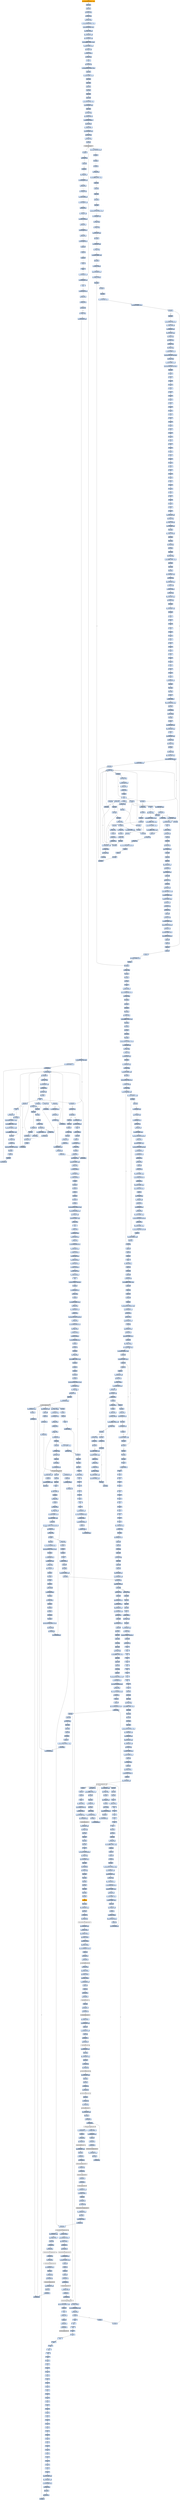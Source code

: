 digraph G {
node[shape=rectangle,style=filled,fillcolor=lightsteelblue,color=lightsteelblue]
bgcolor="transparent"
a0x00401000movl_0x404858UINT32_eax[label="start\nmovl $0x404858<UINT32>, %eax",fillcolor="orange",color="lightgrey"];
a0x00401005pushl_eax[label="0x00401005\npushl %eax"];
a0x00401006pushl_fs_0[label="0x00401006\npushl %fs:0"];
a0x0040100dmovl_esp_fs_0[label="0x0040100d\nmovl %esp, %fs:0"];
a0x00401014xorl_eax_eax[label="0x00401014\nxorl %eax, %eax"];
a0x00401016movl_ecx_eax_[label="0x00401016\nmovl %ecx, (%eax)"];
a0x00404858movl_0xf04035ddUINT32_eax[label="0x00404858\nmovl $0xf04035dd<UINT32>, %eax"];
a0x0040485dleal_0x1000129eeax__ecx[label="0x0040485d\nleal 0x1000129e(%eax), %ecx"];
a0x00404863movl_eax_0x1ecx_[label="0x00404863\nmovl %eax, 0x1(%ecx)"];
a0x00404866movl_0x4esp__edx[label="0x00404866\nmovl 0x4(%esp), %edx"];
a0x0040486amovl_0xcedx__edx[label="0x0040486a\nmovl 0xc(%edx), %edx"];
a0x0040486dmovb_0xffffffe9UINT8_edx_[label="0x0040486d\nmovb $0xffffffe9<UINT8>, (%edx)"];
a0x00404870addl_0x5UINT8_edx[label="0x00404870\naddl $0x5<UINT8>, %edx"];
a0x00404873subl_edx_ecx[label="0x00404873\nsubl %edx, %ecx"];
a0x00404875movl_ecx__4edx_[label="0x00404875\nmovl %ecx, -4(%edx)"];
a0x00404878xorl_eax_eax[label="0x00404878\nxorl %eax, %eax"];
a0x0040487aret[label="0x0040487a\nret"];
a0x00401016jmp_0x0040487b[label="0x00401016\njmp 0x0040487b"];
a0x0040487bmovl_0xf04035ddUINT32_eax[label="0x0040487b\nmovl $0xf04035dd<UINT32>, %eax"];
a0x00404880popl_fs_0[label="0x00404880\npopl %fs:0"];
a0x00404887addl_0x4UINT8_esp[label="0x00404887\naddl $0x4<UINT8>, %esp"];
a0x0040488apushl_ebp[label="0x0040488a\npushl %ebp"];
a0x0040488bpushl_ebx[label="0x0040488b\npushl %ebx"];
a0x0040488cpushl_ecx[label="0x0040488c\npushl %ecx"];
a0x0040488dpushl_edi[label="0x0040488d\npushl %edi"];
a0x0040488epushl_esi[label="0x0040488e\npushl %esi"];
a0x0040488fpushl_edx[label="0x0040488f\npushl %edx"];
a0x00404890leal_0x10001257eax__ebx[label="0x00404890\nleal 0x10001257(%eax), %ebx"];
a0x00404896movl_0x18ebx__edx[label="0x00404896\nmovl 0x18(%ebx), %edx"];
a0x00404899pushl_edx[label="0x00404899\npushl %edx"];
a0x0040489amovl_eax_ebp[label="0x0040489a\nmovl %eax, %ebp"];
a0x0040489cpushl_0x40UINT8[label="0x0040489c\npushl $0x40<UINT8>"];
a0x0040489epushl_0x1000UINT32[label="0x0040489e\npushl $0x1000<UINT32>"];
a0x004048a3pushl_0x4ebx_[label="0x004048a3\npushl 0x4(%ebx)"];
a0x004048a6pushl_0x0UINT8[label="0x004048a6\npushl $0x0<UINT8>"];
a0x004048a8movl_0x10ebx__ecx[label="0x004048a8\nmovl 0x10(%ebx), %ecx"];
a0x004048abaddl_edx_ecx[label="0x004048ab\naddl %edx, %ecx"];
a0x004048admovl_ecx__eax[label="0x004048ad\nmovl (%ecx), %eax"];
a0x004048afcall_eax[label="0x004048af\ncall %eax"];
VirtualAlloc_kernel32_dll[label="VirtualAlloc@kernel32.dll",fillcolor="lightgrey",color="lightgrey"];
a0x004048b1popl_edx[label="0x004048b1\npopl %edx"];
a0x004048b2movl_eax_edi[label="0x004048b2\nmovl %eax, %edi"];
a0x004048b4pushl_eax[label="0x004048b4\npushl %eax"];
a0x004048b5pushl_edx[label="0x004048b5\npushl %edx"];
a0x004048b6movl_ebx__esi[label="0x004048b6\nmovl (%ebx), %esi"];
a0x004048b8movl_0x20ebx__eax[label="0x004048b8\nmovl 0x20(%ebx), %eax"];
a0x004048bbaddl_edx_eax[label="0x004048bb\naddl %edx, %eax"];
a0x004048bdmovl_eax__ecx[label="0x004048bd\nmovl (%eax), %ecx"];
a0x004048bfmovl_ecx_0x20ebx_[label="0x004048bf\nmovl %ecx, 0x20(%ebx)"];
a0x004048c2movl_0x1cebx__eax[label="0x004048c2\nmovl 0x1c(%ebx), %eax"];
a0x004048c5addl_edx_eax[label="0x004048c5\naddl %edx, %eax"];
a0x004048c7movl_eax__ecx[label="0x004048c7\nmovl (%eax), %ecx"];
a0x004048c9movl_ecx_0x1cebx_[label="0x004048c9\nmovl %ecx, 0x1c(%ebx)"];
a0x004048ccaddl_edx_esi[label="0x004048cc\naddl %edx, %esi"];
a0x004048cemovl_0xcebx__ecx[label="0x004048ce\nmovl 0xc(%ebx), %ecx"];
a0x004048d1addl_edx_ecx[label="0x004048d1\naddl %edx, %ecx"];
a0x004048d3leal_0x1cebx__eax[label="0x004048d3\nleal 0x1c(%ebx), %eax"];
a0x004048d6pushl_eax[label="0x004048d6\npushl %eax"];
a0x004048d7pushl_edi[label="0x004048d7\npushl %edi"];
a0x004048d8pushl_esi[label="0x004048d8\npushl %esi"];
a0x004048d9call_ecx[label="0x004048d9\ncall %ecx"];
a0x0040477bpusha_[label="0x0040477b\npusha "];
a0x0040477cmovl_0x24esp__esi[label="0x0040477c\nmovl 0x24(%esp), %esi"];
a0x00404780movl_0x28esp__edi[label="0x00404780\nmovl 0x28(%esp), %edi"];
a0x00404784cld_[label="0x00404784\ncld "];
a0x00404785lodsl_ds_esi__eax[label="0x00404785\nlodsl %ds:(%esi), %eax"];
a0x00404786xorl_ecx_ecx[label="0x00404786\nxorl %ecx, %ecx"];
a0x00404788testl_eax_eax[label="0x00404788\ntestl %eax, %eax"];
a0x0040478aje_0x0040479d[label="0x0040478a\nje 0x0040479d"];
a0x0040478cxorl_edx_edx[label="0x0040478c\nxorl %edx, %edx"];
a0x0040478eleal_eaxedi__ebx[label="0x0040478e\nleal (%eax,%edi), %ebx"];
a0x00404791movsb_ds_esi__es_edi_[label="0x00404791\nmovsb %ds:(%esi), %es:(%edi)"];
a0x00404792movb_0x3UINT8_cl[label="0x00404792\nmovb $0x3<UINT8>, %cl"];
a0x00404794call_0x0040480b[label="0x00404794\ncall 0x0040480b"];
a0x0040480baddl_edx_edx[label="0x0040480b\naddl %edx, %edx"];
a0x0040480djne_0x00404815[label="0x0040480d\njne 0x00404815"];
a0x0040480fxchgl_eax_edx[label="0x0040480f\nxchgl %eax, %edx"];
a0x00404810lodsl_ds_esi__eax[label="0x00404810\nlodsl %ds:(%esi), %eax"];
a0x00404811xchgl_eax_edx[label="0x00404811\nxchgl %eax, %edx"];
a0x00404812addl_edx_edx[label="0x00404812\naddl %edx, %edx"];
a0x00404814incl_edx[label="0x00404814\nincl %edx"];
a0x00404815ret[label="0x00404815\nret"];
a0x00404799jae_0x00404791[label="0x00404799\njae 0x00404791"];
a0x0040479bcmpl_ebx_edi[label="0x0040479b\ncmpl %ebx, %edi"];
a0x0040479djae_0x00404828[label="0x0040479d\njae 0x00404828"];
a0x004047a3pushl_ebx[label="0x004047a3\npushl %ebx"];
a0x004047a4pushl_ebp[label="0x004047a4\npushl %ebp"];
a0x004047a5pushl_edi[label="0x004047a5\npushl %edi"];
a0x004047a6xorl_ebx_ebx[label="0x004047a6\nxorl %ebx, %ebx"];
a0x004047a8incl_ebx[label="0x004047a8\nincl %ebx"];
a0x004047a9xorl_ebp_ebp[label="0x004047a9\nxorl %ebp, %ebp"];
a0x004047abmovl_ebx_eax[label="0x004047ab\nmovl %ebx, %eax"];
a0x004047adleal_ebpebx__edi[label="0x004047ad\nleal (%ebp,%ebx), %edi"];
a0x004047b1movl_ebx_ebp[label="0x004047b1\nmovl %ebx, %ebp"];
a0x004047b3movl_edi_ebx[label="0x004047b3\nmovl %edi, %ebx"];
a0x004047b5call_0x0040480b[label="0x004047b5\ncall 0x0040480b"];
a0x004047bajae_0x004047ad[label="0x004047ba\njae 0x004047ad"];
a0x004047bcleal_ebpedi__ebx[label="0x004047bc\nleal (%ebp,%edi), %ebx"];
a0x004047c0addl_edi_eax[label="0x004047c0\naddl %edi, %eax"];
a0x004047c2movl_edi_ebp[label="0x004047c2\nmovl %edi, %ebp"];
a0x004047c4call_0x0040480b[label="0x004047c4\ncall 0x0040480b"];
a0x004047c9jae_0x004047ad[label="0x004047c9\njae 0x004047ad"];
a0x004047cbpopl_edi[label="0x004047cb\npopl %edi"];
a0x004047ccpopl_ebp[label="0x004047cc\npopl %ebp"];
a0x004047cdpopl_ebx[label="0x004047cd\npopl %ebx"];
a0x004047cesubl_ecx_eax[label="0x004047ce\nsubl %ecx, %eax"];
a0x004047d0jae_0x004047db[label="0x004047d0\njae 0x004047db"];
a0x004047dbmovb_0x6UINT8_cl[label="0x004047db\nmovb $0x6<UINT8>, %cl"];
a0x004047ddcall_0x0040480b[label="0x004047dd\ncall 0x0040480b"];
a0x004047e2adcl_eax_eax[label="0x004047e2\nadcl %eax, %eax"];
a0x004047e4decl_ecx[label="0x004047e4\ndecl %ecx"];
a0x004047e5jne_0x004047dd[label="0x004047e5\njne 0x004047dd"];
a0x004047e7incl_eax[label="0x004047e7\nincl %eax"];
a0x004047e8call_0x00404816[label="0x004047e8\ncall 0x00404816"];
a0x00404816xorl_ecx_ecx[label="0x00404816\nxorl %ecx, %ecx"];
a0x00404818incl_ecx[label="0x00404818\nincl %ecx"];
a0x00404819call_0x0040480b[label="0x00404819\ncall 0x0040480b"];
a0x0040481eadcl_ecx_ecx[label="0x0040481e\nadcl %ecx, %ecx"];
a0x00404820call_0x0040480b[label="0x00404820\ncall 0x0040480b"];
a0x00404825jb_0x00404819[label="0x00404825\njb 0x00404819"];
a0x00404827ret[label="0x00404827\nret"];
a0x004047edmovl_eax_ebp[label="0x004047ed\nmovl %eax, %ebp"];
a0x004047efcmpl_0x8001UINT32_eax[label="0x004047ef\ncmpl $0x8001<UINT32>, %eax"];
a0x004047f4sbbl_0xffffffffUINT8_ecx[label="0x004047f4\nsbbl $0xffffffff<UINT8>, %ecx"];
a0x004047f7cmpl_0x781UINT32_eax[label="0x004047f7\ncmpl $0x781<UINT32>, %eax"];
a0x004047fcsbbl_0xffffffffUINT8_ecx[label="0x004047fc\nsbbl $0xffffffff<UINT8>, %ecx"];
a0x004047ffpushl_esi[label="0x004047ff\npushl %esi"];
a0x00404800movl_edi_esi[label="0x00404800\nmovl %edi, %esi"];
a0x00404802subl_eax_esi[label="0x00404802\nsubl %eax, %esi"];
a0x00404804repz_movsb_ds_esi__es_edi_[label="0x00404804\nrepz movsb %ds:(%esi), %es:(%edi)"];
a0x00404806popl_esi[label="0x00404806\npopl %esi"];
a0x00404807incl_ecx[label="0x00404807\nincl %ecx"];
a0x00404808incl_ecx[label="0x00404808\nincl %ecx"];
a0x00404809jmp_0x00404794[label="0x00404809\njmp 0x00404794"];
a0x004047d2movl_ebp_eax[label="0x004047d2\nmovl %ebp, %eax"];
a0x004047d4call_0x00404816[label="0x004047d4\ncall 0x00404816"];
a0x004047d9jmp_0x004047ff[label="0x004047d9\njmp 0x004047ff"];
a0x00404828subl_0x28esp__edi[label="0x00404828\nsubl 0x28(%esp), %edi"];
a0x0040482cmovl_edi_0x1cesp_[label="0x0040482c\nmovl %edi, 0x1c(%esp)"];
a0x00404830popa_[label="0x00404830\npopa "];
a0x00404831ret_0xcUINT16[label="0x00404831\nret $0xc<UINT16>"];
a0x004048dbpopl_edx[label="0x004048db\npopl %edx"];
a0x004048dcpopl_eax[label="0x004048dc\npopl %eax"];
a0x004048ddaddl_0x8ebx__eax[label="0x004048dd\naddl 0x8(%ebx), %eax"];
a0x004048e0movl_eax_edi[label="0x004048e0\nmovl %eax, %edi"];
a0x004048e2pushl_edx[label="0x004048e2\npushl %edx"];
a0x004048e3movl_eax_esi[label="0x004048e3\nmovl %eax, %esi"];
a0x004048e5movl__4esi__eax[label="0x004048e5\nmovl -4(%esi), %eax"];
a0x004048e8addl_0x4UINT8_eax[label="0x004048e8\naddl $0x4<UINT8>, %eax"];
a0x004048ebsubl_eax_esi[label="0x004048eb\nsubl %eax, %esi"];
a0x004048edmovl_edx_0x8esi_[label="0x004048ed\nmovl %edx, 0x8(%esi)"];
a0x004048f0movl_0xcebx__ecx[label="0x004048f0\nmovl 0xc(%ebx), %ecx"];
a0x004048f3movl_ecx_0x14esi_[label="0x004048f3\nmovl %ecx, 0x14(%esi)"];
a0x004048f6call_edi[label="0x004048f6\ncall %edi"];
a0x00020188pushl_ebx[label="0x00020188\npushl %ebx"];
a0x00020189pushl_edi[label="0x00020189\npushl %edi"];
a0x0002018apushl_esi[label="0x0002018a\npushl %esi"];
a0x0002018bpushl_ebp[label="0x0002018b\npushl %ebp"];
a0x0002018ccall_0x20191[label="0x0002018c\ncall 0x20191"];
a0x00020191popl_ebp[label="0x00020191\npopl %ebp"];
a0x00020192subl_0x1000134cUINT32_ebp[label="0x00020192\nsubl $0x1000134c<UINT32>, %ebp"];
a0x00020198leal_0x10001343ebp__esi[label="0x00020198\nleal 0x10001343(%ebp), %esi"];
a0x0002019emovl__4esi__eax[label="0x0002019e\nmovl -4(%esi), %eax"];
a0x000201a1addl_0x4UINT8_eax[label="0x000201a1\naddl $0x4<UINT8>, %eax"];
a0x000201a4subl_eax_esi[label="0x000201a4\nsubl %eax, %esi"];
a0x000201a6cld_[label="0x000201a6\ncld "];
a0x000201a7movl_esi_ebx[label="0x000201a7\nmovl %esi, %ebx"];
a0x000201a9movl_0x8esi__edx[label="0x000201a9\nmovl 0x8(%esi), %edx"];
a0x000201acmovl_0x1cesi__esi[label="0x000201ac\nmovl 0x1c(%esi), %esi"];
a0x000201afaddl_edx_esi[label="0x000201af\naddl %edx, %esi"];
a0x000201b1leal_0x10002f2febp__edi[label="0x000201b1\nleal 0x10002f2f(%ebp), %edi"];
a0x000201b7lodsl_ds_esi__eax[label="0x000201b7\nlodsl %ds:(%esi), %eax"];
a0x000201b8stosl_eax_es_edi_[label="0x000201b8\nstosl %eax, %es:(%edi)"];
a0x000201b9lodsl_ds_esi__eax[label="0x000201b9\nlodsl %ds:(%esi), %eax"];
a0x000201bastosl_eax_es_edi_[label="0x000201ba\nstosl %eax, %es:(%edi)"];
a0x000201bblodsl_ds_esi__eax[label="0x000201bb\nlodsl %ds:(%esi), %eax"];
a0x000201bcstosl_eax_es_edi_[label="0x000201bc\nstosl %eax, %es:(%edi)"];
a0x000201bdlodsl_ds_esi__eax[label="0x000201bd\nlodsl %ds:(%esi), %eax"];
a0x000201bestosl_eax_es_edi_[label="0x000201be\nstosl %eax, %es:(%edi)"];
a0x000201bfnop_[label="0x000201bf\nnop "];
a0x000201c0cmpl_0x1UINT8_0x48ebx_[label="0x000201c0\ncmpl $0x1<UINT8>, 0x48(%ebx)"];
a0x000201c4je_0x201db[label="0x000201c4\nje 0x201db"];
a0x000201c6movl_0x44ebx__esi[label="0x000201c6\nmovl 0x44(%ebx), %esi"];
a0x000201c9testl_esi_esi[label="0x000201c9\ntestl %esi, %esi"];
a0x000201cbje_0x201db[label="0x000201cb\nje 0x201db"];
a0x000201cdmovl_0x23UINT32_ecx[label="0x000201cd\nmovl $0x23<UINT32>, %ecx"];
a0x000201d2addl_edx_esi[label="0x000201d2\naddl %edx, %esi"];
a0x000201d4movl_0x40ebx__edi[label="0x000201d4\nmovl 0x40(%ebx), %edi"];
a0x000201d7addl_edx_edi[label="0x000201d7\naddl %edx, %edi"];
a0x000201d9repz_movsb_ds_esi__es_edi_[label="0x000201d9\nrepz movsb %ds:(%esi), %es:(%edi)"];
a0x000201dbmovl_ebx_esi[label="0x000201db\nmovl %ebx, %esi"];
a0x000201ddleal_0x10002f1bebp__edi[label="0x000201dd\nleal 0x10002f1b(%ebp), %edi"];
a0x000201e3addl_ebp_edi_[label="0x000201e3\naddl %ebp, (%edi)"];
a0x000201e5addl_ebp_0x4edi_[label="0x000201e5\naddl %ebp, 0x4(%edi)"];
a0x000201e8addl_ebp_0x8edi_[label="0x000201e8\naddl %ebp, 0x8(%edi)"];
a0x000201ebleal_0x10002effebp__ecx[label="0x000201eb\nleal 0x10002eff(%ebp), %ecx"];
a0x000201f1pushl_ecx[label="0x000201f1\npushl %ecx"];
a0x000201f2call_0x2033d[label="0x000201f2\ncall 0x2033d"];
a0x0002033dpushl_ebp[label="0x0002033d\npushl %ebp"];
a0x0002033emovl_esp_ebp[label="0x0002033e\nmovl %esp, %ebp"];
a0x00020340addl_0xfffffffcUINT8_esp[label="0x00020340\naddl $0xfffffffc<UINT8>, %esp"];
a0x00020343pushl_ebx[label="0x00020343\npushl %ebx"];
a0x00020344pushl_edi[label="0x00020344\npushl %edi"];
a0x00020345pushl_esi[label="0x00020345\npushl %esi"];
a0x00020346call_0x2034b[label="0x00020346\ncall 0x2034b"];
a0x0002034bpopl_ebx[label="0x0002034b\npopl %ebx"];
a0x0002034csubl_0x10001506UINT32_ebx[label="0x0002034c\nsubl $0x10001506<UINT32>, %ebx"];
a0x00020352movl_0x8ebp__esi[label="0x00020352\nmovl 0x8(%ebp), %esi"];
a0x00020355movl_esi__ecx[label="0x00020355\nmovl (%esi), %ecx"];
a0x00020357addl_ebx_ecx[label="0x00020357\naddl %ebx, %ecx"];
a0x00020359pushl_ecx[label="0x00020359\npushl %ecx"];
a0x0002035acall_0x10002f2febx_[label="0x0002035a\ncall 0x10002f2f(%ebx)"];
LoadLibraryA_kernel32_dll[label="LoadLibraryA@kernel32.dll",fillcolor="lightgrey",color="lightgrey"];
a0x00020360movl_eax__4ebp_[label="0x00020360\nmovl %eax, -4(%ebp)"];
a0x00020363movl_0x4esi__edx[label="0x00020363\nmovl 0x4(%esi), %edx"];
a0x00020366movl_0x8esi__edi[label="0x00020366\nmovl 0x8(%esi), %edi"];
a0x00020369addl_ebx_edx[label="0x00020369\naddl %ebx, %edx"];
a0x0002036baddl_ebx_edi[label="0x0002036b\naddl %ebx, %edi"];
a0x0002036dxorl_eax_eax[label="0x0002036d\nxorl %eax, %eax"];
a0x0002036faddl_edx__eax[label="0x0002036f\naddl (%edx), %eax"];
a0x00020371je_0x20389[label="0x00020371\nje 0x20389"];
a0x00020373pushl_edx[label="0x00020373\npushl %edx"];
a0x00020374movl_edx__eax[label="0x00020374\nmovl (%edx), %eax"];
a0x00020376addl_ebx_eax[label="0x00020376\naddl %ebx, %eax"];
a0x00020378pushl_eax[label="0x00020378\npushl %eax"];
a0x00020379pushl__4ebp_[label="0x00020379\npushl -4(%ebp)"];
a0x0002037ccall_0x10002f33ebx_[label="0x0002037c\ncall 0x10002f33(%ebx)"];
GetProcAddress_kernel32_dll[label="GetProcAddress@kernel32.dll",fillcolor="lightgrey",color="lightgrey"];
a0x00020382stosl_eax_es_edi_[label="0x00020382\nstosl %eax, %es:(%edi)"];
a0x00020383popl_edx[label="0x00020383\npopl %edx"];
a0x00020384addl_0x4UINT8_edx[label="0x00020384\naddl $0x4<UINT8>, %edx"];
a0x00020387jmp_0x2036d[label="0x00020387\njmp 0x2036d"];
a0x00020389addl_0xcUINT8_esi[label="0x00020389\naddl $0xc<UINT8>, %esi"];
a0x0002038caddl_esi__eax[label="0x0002038c\naddl (%esi), %eax"];
a0x0002038ejne_0x20355[label="0x0002038e\njne 0x20355"];
a0x00020390popl_esi[label="0x00020390\npopl %esi"];
a0x00020391popl_edi[label="0x00020391\npopl %edi"];
a0x00020392popl_ebx[label="0x00020392\npopl %ebx"];
a0x00020393leave_[label="0x00020393\nleave "];
a0x00020394ret_0x4UINT16[label="0x00020394\nret $0x4<UINT16>"];
a0x000201f7nop_[label="0x000201f7\nnop "];
a0x000201f8nop_[label="0x000201f8\nnop "];
a0x000201f9nop_[label="0x000201f9\nnop "];
a0x000201fanop_[label="0x000201fa\nnop "];
a0x000201fbnop_[label="0x000201fb\nnop "];
a0x000201fcnop_[label="0x000201fc\nnop "];
a0x000201fdnop_[label="0x000201fd\nnop "];
a0x000201fenop_[label="0x000201fe\nnop "];
a0x000201ffmovl_0x2cesi__ecx[label="0x000201ff\nmovl 0x2c(%esi), %ecx"];
a0x00020202movl_ecx_0x10002f2bebp_[label="0x00020202\nmovl %ecx, 0x10002f2b(%ebp)"];
a0x00020208pushl_0x4UINT8[label="0x00020208\npushl $0x4<UINT8>"];
a0x0002020apushl_0x1000UINT32[label="0x0002020a\npushl $0x1000<UINT32>"];
a0x0002020fpushl_ecx[label="0x0002020f\npushl %ecx"];
a0x00020210pushl_0x0UINT8[label="0x00020210\npushl $0x0<UINT8>"];
a0x00020212call_0x10002f37ebp_[label="0x00020212\ncall 0x10002f37(%ebp)"];
a0x00020218movl_eax_0x10002f27ebp_[label="0x00020218\nmovl %eax, 0x10002f27(%ebp)"];
a0x0002021epushl_esi[label="0x0002021e\npushl %esi"];
a0x0002021fcall_0x2061a[label="0x0002021f\ncall 0x2061a"];
a0x0002061apushl_ebp[label="0x0002061a\npushl %ebp"];
a0x0002061bmovl_esp_ebp[label="0x0002061b\nmovl %esp, %ebp"];
a0x0002061daddl_0xffffffe8UINT8_esp[label="0x0002061d\naddl $0xffffffe8<UINT8>, %esp"];
a0x00020620pushl_ebx[label="0x00020620\npushl %ebx"];
a0x00020621pushl_edi[label="0x00020621\npushl %edi"];
a0x00020622pushl_esi[label="0x00020622\npushl %esi"];
a0x00020623call_0x20628[label="0x00020623\ncall 0x20628"];
a0x00020628popl_ebx[label="0x00020628\npopl %ebx"];
a0x00020629subl_0x100017e3UINT32_ebx[label="0x00020629\nsubl $0x100017e3<UINT32>, %ebx"];
a0x0002062fmovl_0x8ebp__esi[label="0x0002062f\nmovl 0x8(%ebp), %esi"];
a0x00020632xorl_eax_eax[label="0x00020632\nxorl %eax, %eax"];
a0x00020634xorl_ecx_ecx[label="0x00020634\nxorl %ecx, %ecx"];
a0x00020636addl_0x3cesi__ecx[label="0x00020636\naddl 0x3c(%esi), %ecx"];
a0x00020639je_0x20645[label="0x00020639\nje 0x20645"];
a0x0002063bmovl_0x8esi__edx[label="0x0002063b\nmovl 0x8(%esi), %edx"];
a0x0002063emovl_esi_edi[label="0x0002063e\nmovl %esi, %edi"];
a0x00020640addl_0x50UINT8_esi[label="0x00020640\naddl $0x50<UINT8>, %esi"];
a0x00020643jmp_0x2064c[label="0x00020643\njmp 0x2064c"];
a0x0002064cmovl_eax__4ebp_[label="0x0002064c\nmovl %eax, -4(%ebp)"];
a0x0002064fmovzwl_0x2edi__eax[label="0x0002064f\nmovzwl 0x2(%edi), %eax"];
a0x00020653movl_eax__16ebp_[label="0x00020653\nmovl %eax, -16(%ebp)"];
a0x00020656pushl_ecx[label="0x00020656\npushl %ecx"];
a0x00020657pushl_edx[label="0x00020657\npushl %edx"];
a0x00020658pushl_esi[label="0x00020658\npushl %esi"];
a0x00020659movzwl_0x10esi__eax[label="0x00020659\nmovzwl 0x10(%esi), %eax"];
a0x0002065dtestl_0x10UINT32_eax[label="0x0002065d\ntestl $0x10<UINT32>, %eax"];
a0x00020662je_0x2073e[label="0x00020662\nje 0x2073e"];
a0x0002073epopl_esi[label="0x0002073e\npopl %esi"];
a0x0002073fpopl_edx[label="0x0002073f\npopl %edx"];
a0x00020740popl_ecx[label="0x00020740\npopl %ecx"];
a0x00020741addl_0x1cUINT8_esi[label="0x00020741\naddl $0x1c<UINT8>, %esi"];
a0x00020744decl_ecx[label="0x00020744\ndecl %ecx"];
a0x00020745jne_0x20656[label="0x00020745\njne 0x20656"];
a0x00020668pushl_esi[label="0x00020668\npushl %esi"];
a0x00020669movl_0x10002f27ebx__edi[label="0x00020669\nmovl 0x10002f27(%ebx), %edi"];
a0x0002066fmovl_edi__20ebp_[label="0x0002066f\nmovl %edi, -20(%ebp)"];
a0x00020672movl_0x8esi__ecx[label="0x00020672\nmovl 0x8(%esi), %ecx"];
a0x00020675movl_0x14esi__eax[label="0x00020675\nmovl 0x14(%esi), %eax"];
a0x00020678subl_eax_ecx[label="0x00020678\nsubl %eax, %ecx"];
a0x0002067amovl_esi__esi[label="0x0002067a\nmovl (%esi), %esi"];
a0x0002067caddl_edx_esi[label="0x0002067c\naddl %edx, %esi"];
a0x0002067emovl_ecx_eax[label="0x0002067e\nmovl %ecx, %eax"];
a0x00020680sarl_0x2UINT8_ecx[label="0x00020680\nsarl $0x2<UINT8>, %ecx"];
a0x00020683repz_movsl_ds_esi__es_edi_[label="0x00020683\nrepz movsl %ds:(%esi), %es:(%edi)"];
a0x00020685addl_eax_ecx[label="0x00020685\naddl %eax, %ecx"];
a0x00020687andl_0x3UINT8_ecx[label="0x00020687\nandl $0x3<UINT8>, %ecx"];
a0x0002068arepz_movsb_ds_esi__es_edi_[label="0x0002068a\nrepz movsb %ds:(%esi), %es:(%edi)"];
a0x0002068cpopl_esi[label="0x0002068c\npopl %esi"];
a0x0002068dnop_[label="0x0002068d\nnop "];
a0x0002068enop_[label="0x0002068e\nnop "];
a0x0002068fnop_[label="0x0002068f\nnop "];
a0x00020690nop_[label="0x00020690\nnop "];
a0x00020691nop_[label="0x00020691\nnop "];
a0x00020692nop_[label="0x00020692\nnop "];
a0x00020693nop_[label="0x00020693\nnop "];
a0x00020694nop_[label="0x00020694\nnop "];
a0x00020695nop_[label="0x00020695\nnop "];
a0x00020696nop_[label="0x00020696\nnop "];
a0x00020697nop_[label="0x00020697\nnop "];
a0x00020698nop_[label="0x00020698\nnop "];
a0x00020699nop_[label="0x00020699\nnop "];
a0x0002069anop_[label="0x0002069a\nnop "];
a0x0002069bnop_[label="0x0002069b\nnop "];
a0x0002069cnop_[label="0x0002069c\nnop "];
a0x0002069dnop_[label="0x0002069d\nnop "];
a0x0002069enop_[label="0x0002069e\nnop "];
a0x0002069fnop_[label="0x0002069f\nnop "];
a0x000206a0nop_[label="0x000206a0\nnop "];
a0x000206a1nop_[label="0x000206a1\nnop "];
a0x000206a2nop_[label="0x000206a2\nnop "];
a0x000206a3nop_[label="0x000206a3\nnop "];
a0x000206a4nop_[label="0x000206a4\nnop "];
a0x000206a5nop_[label="0x000206a5\nnop "];
a0x000206a6nop_[label="0x000206a6\nnop "];
a0x000206a7nop_[label="0x000206a7\nnop "];
a0x000206a8nop_[label="0x000206a8\nnop "];
a0x000206a9nop_[label="0x000206a9\nnop "];
a0x000206aanop_[label="0x000206aa\nnop "];
a0x000206abnop_[label="0x000206ab\nnop "];
a0x000206acnop_[label="0x000206ac\nnop "];
a0x000206adnop_[label="0x000206ad\nnop "];
a0x000206aenop_[label="0x000206ae\nnop "];
a0x000206afnop_[label="0x000206af\nnop "];
a0x000206b0nop_[label="0x000206b0\nnop "];
a0x000206b1nop_[label="0x000206b1\nnop "];
a0x000206b2nop_[label="0x000206b2\nnop "];
a0x000206b3movl_0x4esi__eax[label="0x000206b3\nmovl 0x4(%esi), %eax"];
a0x000206b6addl_edx_eax[label="0x000206b6\naddl %edx, %eax"];
a0x000206b8movl_eax__24ebp_[label="0x000206b8\nmovl %eax, -24(%ebp)"];
a0x000206bbmovl__16ebp__eax[label="0x000206bb\nmovl -16(%ebp), %eax"];
a0x000206bedecl_eax[label="0x000206be\ndecl %eax"];
a0x000206bfmovl_eax__12ebp_[label="0x000206bf\nmovl %eax, -12(%ebp)"];
a0x000206c2pushl_edx[label="0x000206c2\npushl %edx"];
a0x000206c3pushl_eax[label="0x000206c3\npushl %eax"];
a0x000206c4pushl_0x8ebp_[label="0x000206c4\npushl 0x8(%ebp)"];
a0x000206c7call_0x20a08[label="0x000206c7\ncall 0x20a08"];
a0x00020a08pushl_ebp[label="0x00020a08\npushl %ebp"];
a0x00020a09movl_esp_ebp[label="0x00020a09\nmovl %esp, %ebp"];
a0x00020a0baddl_0xfffffffcUINT8_esp[label="0x00020a0b\naddl $0xfffffffc<UINT8>, %esp"];
a0x00020a0epushl_ebx[label="0x00020a0e\npushl %ebx"];
a0x00020a0fpushl_edi[label="0x00020a0f\npushl %edi"];
a0x00020a10pushl_esi[label="0x00020a10\npushl %esi"];
a0x00020a11movl_0x8ebp__ebx[label="0x00020a11\nmovl 0x8(%ebp), %ebx"];
a0x00020a14movl_ebx_esi[label="0x00020a14\nmovl %ebx, %esi"];
a0x00020a16movl_0x30ebx__ecx[label="0x00020a16\nmovl 0x30(%ebx), %ecx"];
a0x00020a19subl_ecx_esi[label="0x00020a19\nsubl %ecx, %esi"];
a0x00020a1bmovl_esi__4ebp_[label="0x00020a1b\nmovl %esi, -4(%ebp)"];
a0x00020a1exorl_ecx_ecx[label="0x00020a1e\nxorl %ecx, %ecx"];
a0x00020a20lodsl_ds_esi__eax[label="0x00020a20\nlodsl %ds:(%esi), %eax"];
a0x00020a21testl_eax_eax[label="0x00020a21\ntestl %eax, %eax"];
a0x00020a23je_0x20a41[label="0x00020a23\nje 0x20a41"];
a0x00020a25cmpl_0xcebp__ecx[label="0x00020a25\ncmpl 0xc(%ebp), %ecx"];
a0x00020a28je_0x20a2d[label="0x00020a28\nje 0x20a2d"];
a0x00020a2dnop_[label="0x00020a2d\nnop "];
a0x00020a2enop_[label="0x00020a2e\nnop "];
a0x00020a2fnop_[label="0x00020a2f\nnop "];
a0x00020a30nop_[label="0x00020a30\nnop "];
a0x00020a31nop_[label="0x00020a31\nnop "];
a0x00020a32nop_[label="0x00020a32\nnop "];
a0x00020a33nop_[label="0x00020a33\nnop "];
a0x00020a34nop_[label="0x00020a34\nnop "];
a0x00020a35nop_[label="0x00020a35\nnop "];
a0x00020a36nop_[label="0x00020a36\nnop "];
a0x00020a37nop_[label="0x00020a37\nnop "];
a0x00020a38nop_[label="0x00020a38\nnop "];
a0x00020a39nop_[label="0x00020a39\nnop "];
a0x00020a3anop_[label="0x00020a3a\nnop "];
a0x00020a3bnop_[label="0x00020a3b\nnop "];
a0x00020a3cnop_[label="0x00020a3c\nnop "];
a0x00020a3dnop_[label="0x00020a3d\nnop "];
a0x00020a3eaddl__4ebp__eax[label="0x00020a3e\naddl -4(%ebp), %eax"];
a0x00020a41popl_esi[label="0x00020a41\npopl %esi"];
a0x00020a42popl_edi[label="0x00020a42\npopl %edi"];
a0x00020a43popl_ebx[label="0x00020a43\npopl %ebx"];
a0x00020a44leave_[label="0x00020a44\nleave "];
a0x00020a45ret_0x8UINT16[label="0x00020a45\nret $0x8<UINT16>"];
a0x000206ccleal_0x10002f2febx__ecx[label="0x000206cc\nleal 0x10002f2f(%ebx), %ecx"];
a0x000206d2pushl_ecx[label="0x000206d2\npushl %ecx"];
a0x000206d3pushl__24ebp_[label="0x000206d3\npushl -24(%ebp)"];
a0x000206d6pushl__20ebp_[label="0x000206d6\npushl -20(%ebp)"];
a0x000206d9call_eax[label="0x000206d9\ncall %eax"];
a0x00020008pusha_[label="0x00020008\npusha "];
a0x00020009movl_0x24esp__esi[label="0x00020009\nmovl 0x24(%esp), %esi"];
a0x0002000dmovl_0x28esp__edi[label="0x0002000d\nmovl 0x28(%esp), %edi"];
a0x00020011cld_[label="0x00020011\ncld "];
a0x00020012lodsl_ds_esi__eax[label="0x00020012\nlodsl %ds:(%esi), %eax"];
a0x00020013xorl_ecx_ecx[label="0x00020013\nxorl %ecx, %ecx"];
a0x00020015testl_eax_eax[label="0x00020015\ntestl %eax, %eax"];
a0x00020017je_0x2002a[label="0x00020017\nje 0x2002a"];
a0x00020019xorl_edx_edx[label="0x00020019\nxorl %edx, %edx"];
a0x0002001bleal_eaxedi__ebx[label="0x0002001b\nleal (%eax,%edi), %ebx"];
a0x0002001emovsb_ds_esi__es_edi_[label="0x0002001e\nmovsb %ds:(%esi), %es:(%edi)"];
a0x0002001fmovb_0x3UINT8_cl[label="0x0002001f\nmovb $0x3<UINT8>, %cl"];
a0x00020021call_0x20098[label="0x00020021\ncall 0x20098"];
a0x00020098addl_edx_edx[label="0x00020098\naddl %edx, %edx"];
a0x0002009ajne_0x200a2[label="0x0002009a\njne 0x200a2"];
a0x0002009cxchgl_eax_edx[label="0x0002009c\nxchgl %eax, %edx"];
a0x0002009dlodsl_ds_esi__eax[label="0x0002009d\nlodsl %ds:(%esi), %eax"];
a0x0002009exchgl_eax_edx[label="0x0002009e\nxchgl %eax, %edx"];
a0x0002009faddl_edx_edx[label="0x0002009f\naddl %edx, %edx"];
a0x000200a1incl_edx[label="0x000200a1\nincl %edx"];
a0x000200a2ret[label="0x000200a2\nret"];
a0x00020026jae_0x2001e[label="0x00020026\njae 0x2001e"];
a0x00020028cmpl_ebx_edi[label="0x00020028\ncmpl %ebx, %edi"];
a0x0002002ajae_0x200b5[label="0x0002002a\njae 0x200b5"];
a0x00020030pushl_ebx[label="0x00020030\npushl %ebx"];
a0x00020031pushl_ebp[label="0x00020031\npushl %ebp"];
a0x00020032pushl_edi[label="0x00020032\npushl %edi"];
a0x00020033xorl_ebx_ebx[label="0x00020033\nxorl %ebx, %ebx"];
a0x00020035incl_ebx[label="0x00020035\nincl %ebx"];
a0x00020036xorl_ebp_ebp[label="0x00020036\nxorl %ebp, %ebp"];
a0x00020038movl_ebx_eax[label="0x00020038\nmovl %ebx, %eax"];
a0x0002003aleal_ebpebx__edi[label="0x0002003a\nleal (%ebp,%ebx), %edi"];
a0x0002003emovl_ebx_ebp[label="0x0002003e\nmovl %ebx, %ebp"];
a0x00020040movl_edi_ebx[label="0x00020040\nmovl %edi, %ebx"];
a0x00020042call_0x20098[label="0x00020042\ncall 0x20098"];
a0x00020047jae_0x2003a[label="0x00020047\njae 0x2003a"];
a0x00020049leal_ebpedi__ebx[label="0x00020049\nleal (%ebp,%edi), %ebx"];
a0x0002004daddl_edi_eax[label="0x0002004d\naddl %edi, %eax"];
a0x0002004fmovl_edi_ebp[label="0x0002004f\nmovl %edi, %ebp"];
a0x00020051call_0x20098[label="0x00020051\ncall 0x20098"];
a0x00020056jae_0x2003a[label="0x00020056\njae 0x2003a"];
a0x00020058popl_edi[label="0x00020058\npopl %edi"];
a0x00020059popl_ebp[label="0x00020059\npopl %ebp"];
a0x0002005apopl_ebx[label="0x0002005a\npopl %ebx"];
a0x0002005bsubl_ecx_eax[label="0x0002005b\nsubl %ecx, %eax"];
a0x0002005djae_0x20068[label="0x0002005d\njae 0x20068"];
a0x00020068movb_0x6UINT8_cl[label="0x00020068\nmovb $0x6<UINT8>, %cl"];
a0x0002006acall_0x20098[label="0x0002006a\ncall 0x20098"];
a0x0002006fadcl_eax_eax[label="0x0002006f\nadcl %eax, %eax"];
a0x00020071decl_ecx[label="0x00020071\ndecl %ecx"];
a0x00020072jne_0x2006a[label="0x00020072\njne 0x2006a"];
a0x00020074incl_eax[label="0x00020074\nincl %eax"];
a0x00020075call_0x200a3[label="0x00020075\ncall 0x200a3"];
a0x000200a3xorl_ecx_ecx[label="0x000200a3\nxorl %ecx, %ecx"];
a0x000200a5incl_ecx[label="0x000200a5\nincl %ecx"];
a0x000200a6call_0x20098[label="0x000200a6\ncall 0x20098"];
a0x000200abadcl_ecx_ecx[label="0x000200ab\nadcl %ecx, %ecx"];
a0x000200adcall_0x20098[label="0x000200ad\ncall 0x20098"];
a0x000200b2jb_0x200a6[label="0x000200b2\njb 0x200a6"];
a0x000200b4ret[label="0x000200b4\nret"];
a0x0002007amovl_eax_ebp[label="0x0002007a\nmovl %eax, %ebp"];
a0x0002007ccmpl_0x8001UINT32_eax[label="0x0002007c\ncmpl $0x8001<UINT32>, %eax"];
a0x00020081sbbl_0xffffffffUINT8_ecx[label="0x00020081\nsbbl $0xffffffff<UINT8>, %ecx"];
a0x00020084cmpl_0x781UINT32_eax[label="0x00020084\ncmpl $0x781<UINT32>, %eax"];
a0x00020089sbbl_0xffffffffUINT8_ecx[label="0x00020089\nsbbl $0xffffffff<UINT8>, %ecx"];
a0x0002008cpushl_esi[label="0x0002008c\npushl %esi"];
a0x0002008dmovl_edi_esi[label="0x0002008d\nmovl %edi, %esi"];
a0x0002008fsubl_eax_esi[label="0x0002008f\nsubl %eax, %esi"];
a0x00020091repz_movsb_ds_esi__es_edi_[label="0x00020091\nrepz movsb %ds:(%esi), %es:(%edi)"];
a0x00020093popl_esi[label="0x00020093\npopl %esi"];
a0x00020094incl_ecx[label="0x00020094\nincl %ecx"];
a0x00020095incl_ecx[label="0x00020095\nincl %ecx"];
a0x00020096jmp_0x20021[label="0x00020096\njmp 0x20021"];
a0x0002005fmovl_ebp_eax[label="0x0002005f\nmovl %ebp, %eax"];
a0x00020061call_0x200a3[label="0x00020061\ncall 0x200a3"];
a0x00020066jmp_0x2008c[label="0x00020066\njmp 0x2008c"];
a0x000200b5subl_0x28esp__edi[label="0x000200b5\nsubl 0x28(%esp), %edi"];
a0x000200b9movl_edi_0x1cesp_[label="0x000200b9\nmovl %edi, 0x1c(%esp)"];
a0x000200bdpopa_[label="0x000200bd\npopa "];
a0x000200beret_0xcUINT16[label="0x000200be\nret $0xc<UINT16>"];
a0x000206dbmovl_eax_ecx[label="0x000206db\nmovl %eax, %ecx"];
a0x000206ddincl_eax[label="0x000206dd\nincl %eax"];
a0x000206deje_0x20754[label="0x000206de\nje 0x20754"];
a0x000206e0xorl_eax_eax[label="0x000206e0\nxorl %eax, %eax"];
a0x000206e2addl__12ebp__eax[label="0x000206e2\naddl -12(%ebp), %eax"];
a0x000206e5je_0x206f9[label="0x000206e5\nje 0x206f9"];
a0x000206f9popl_edx[label="0x000206f9\npopl %edx"];
a0x000206fapushl_esi[label="0x000206fa\npushl %esi"];
a0x000206fbmovl_0x4esi__edi[label="0x000206fb\nmovl 0x4(%esi), %edi"];
a0x000206feaddl_edx_edi[label="0x000206fe\naddl %edx, %edi"];
a0x00020700cmpl__24ebp__edi[label="0x00020700\ncmpl -24(%ebp), %edi"];
a0x00020703jne_0x20709[label="0x00020703\njne 0x20709"];
a0x00020705addl_ecx_edi[label="0x00020705\naddl %ecx, %edi"];
a0x00020707jmp_0x2071a[label="0x00020707\njmp 0x2071a"];
a0x0002071amovl_edi_eax[label="0x0002071a\nmovl %edi, %eax"];
a0x0002071caddl_0xfffUINT32_eax[label="0x0002071c\naddl $0xfff<UINT32>, %eax"];
a0x00020721shrl_0xcUINT8_eax[label="0x00020721\nshrl $0xc<UINT8>, %eax"];
a0x00020724shll_0xcUINT8_eax[label="0x00020724\nshll $0xc<UINT8>, %eax"];
a0x00020727subl_edi_eax[label="0x00020727\nsubl %edi, %eax"];
a0x00020729movl_eax_ecx[label="0x00020729\nmovl %eax, %ecx"];
a0x0002072bxorl_eax_eax[label="0x0002072b\nxorl %eax, %eax"];
a0x0002072dpushl_edx[label="0x0002072d\npushl %edx"];
a0x0002072emovl_ecx_edx[label="0x0002072e\nmovl %ecx, %edx"];
a0x00020730sarl_0x2UINT8_ecx[label="0x00020730\nsarl $0x2<UINT8>, %ecx"];
a0x00020733repz_stosl_eax_es_edi_[label="0x00020733\nrepz stosl %eax, %es:(%edi)"];
a0x00020735addl_edx_ecx[label="0x00020735\naddl %edx, %ecx"];
a0x00020737andl_0x3UINT8_ecx[label="0x00020737\nandl $0x3<UINT8>, %ecx"];
a0x0002073arepz_stosb_al_es_edi_[label="0x0002073a\nrepz stosb %al, %es:(%edi)"];
a0x0002073cpopl_edx[label="0x0002073c\npopl %edx"];
a0x0002073dpopl_esi[label="0x0002073d\npopl %esi"];
a0x0002074bxorl_eax_eax[label="0x0002074b\nxorl %eax, %eax"];
a0x0002074dpopl_esi[label="0x0002074d\npopl %esi"];
a0x0002074epopl_edi[label="0x0002074e\npopl %edi"];
a0x0002074fpopl_ebx[label="0x0002074f\npopl %ebx"];
a0x00020750leave_[label="0x00020750\nleave "];
a0x00020751ret_0x4UINT16[label="0x00020751\nret $0x4<UINT16>"];
a0x00020224leal_0x10002dbdebp__ecx[label="0x00020224\nleal 0x10002dbd(%ebp), %ecx"];
a0x0002022atestl_eax_eax[label="0x0002022a\ntestl %eax, %eax"];
a0x0002022cjne_0x202c6[label="0x0002022c\njne 0x202c6"];
a0x00020232pushl_esi[label="0x00020232\npushl %esi"];
a0x00020233call_0x20578[label="0x00020233\ncall 0x20578"];
a0x00020578pushl_ebp[label="0x00020578\npushl %ebp"];
a0x00020579movl_esp_ebp[label="0x00020579\nmovl %esp, %ebp"];
a0x0002057baddl_0xffffffe8UINT8_esp[label="0x0002057b\naddl $0xffffffe8<UINT8>, %esp"];
a0x0002057epushl_ebx[label="0x0002057e\npushl %ebx"];
a0x0002057fpushl_edi[label="0x0002057f\npushl %edi"];
a0x00020580pushl_esi[label="0x00020580\npushl %esi"];
a0x00020581call_0x20586[label="0x00020581\ncall 0x20586"];
a0x00020586popl_ebx[label="0x00020586\npopl %ebx"];
a0x00020587subl_0x10001741UINT32_ebx[label="0x00020587\nsubl $0x10001741<UINT32>, %ebx"];
a0x0002058dmovl_0x8ebp__esi[label="0x0002058d\nmovl 0x8(%ebp), %esi"];
a0x00020590xorl_eax_eax[label="0x00020590\nxorl %eax, %eax"];
a0x00020592xorl_ecx_ecx[label="0x00020592\nxorl %ecx, %ecx"];
a0x00020594addl_0x3cesi__ecx[label="0x00020594\naddl 0x3c(%esi), %ecx"];
a0x00020597je_0x205a3[label="0x00020597\nje 0x205a3"];
a0x00020599movl_0x8esi__edx[label="0x00020599\nmovl 0x8(%esi), %edx"];
a0x0002059cmovl_esi_edi[label="0x0002059c\nmovl %esi, %edi"];
a0x0002059eaddl_0x50UINT8_esi[label="0x0002059e\naddl $0x50<UINT8>, %esi"];
a0x000205a1jmp_0x205aa[label="0x000205a1\njmp 0x205aa"];
a0x000205aamovl_0x10002f27ebx__eax[label="0x000205aa\nmovl 0x10002f27(%ebx), %eax"];
a0x000205b0movl_eax__4ebp_[label="0x000205b0\nmovl %eax, -4(%ebp)"];
a0x000205b3movl_esi_ebx[label="0x000205b3\nmovl %esi, %ebx"];
a0x000205b5movzwl_0x10ebx__eax[label="0x000205b5\nmovzwl 0x10(%ebx), %eax"];
a0x000205b9testl_0x2UINT32_eax[label="0x000205b9\ntestl $0x2<UINT32>, %eax"];
a0x000205beje_0x2060d[label="0x000205be\nje 0x2060d"];
a0x000205c0pushl_ecx[label="0x000205c0\npushl %ecx"];
a0x000205c1movl_0x4ebx__esi[label="0x000205c1\nmovl 0x4(%ebx), %esi"];
a0x000205c4movl__4ebp__edi[label="0x000205c4\nmovl -4(%ebp), %edi"];
a0x000205c7movl_0x8ebx__ecx[label="0x000205c7\nmovl 0x8(%ebx), %ecx"];
a0x000205caaddl_edx_esi[label="0x000205ca\naddl %edx, %esi"];
a0x000205ccmovl_ecx_eax[label="0x000205cc\nmovl %ecx, %eax"];
a0x000205cesarl_0x2UINT8_ecx[label="0x000205ce\nsarl $0x2<UINT8>, %ecx"];
a0x000205d1repz_movsl_ds_esi__es_edi_[label="0x000205d1\nrepz movsl %ds:(%esi), %es:(%edi)"];
a0x000205d3addl_eax_ecx[label="0x000205d3\naddl %eax, %ecx"];
a0x000205d5andl_0x3UINT8_ecx[label="0x000205d5\nandl $0x3<UINT8>, %ecx"];
a0x000205d8repz_movsb_ds_esi__es_edi_[label="0x000205d8\nrepz movsb %ds:(%esi), %es:(%edi)"];
a0x000205damovl_0x4ebx__edi[label="0x000205da\nmovl 0x4(%ebx), %edi"];
a0x000205ddmovl_0x8ebx__ecx[label="0x000205dd\nmovl 0x8(%ebx), %ecx"];
a0x000205e0addl_edx_edi[label="0x000205e0\naddl %edx, %edi"];
a0x000205e2xorl_eax_eax[label="0x000205e2\nxorl %eax, %eax"];
a0x000205e4pushl_edx[label="0x000205e4\npushl %edx"];
a0x000205e5movl_ecx_edx[label="0x000205e5\nmovl %ecx, %edx"];
a0x000205e7sarl_0x2UINT8_ecx[label="0x000205e7\nsarl $0x2<UINT8>, %ecx"];
a0x000205earepz_stosl_eax_es_edi_[label="0x000205ea\nrepz stosl %eax, %es:(%edi)"];
a0x000205ecaddl_edx_ecx[label="0x000205ec\naddl %edx, %ecx"];
a0x000205eeandl_0x3UINT8_ecx[label="0x000205ee\nandl $0x3<UINT8>, %ecx"];
a0x000205f1repz_stosb_al_es_edi_[label="0x000205f1\nrepz stosb %al, %es:(%edi)"];
a0x000205f3popl_edx[label="0x000205f3\npopl %edx"];
a0x000205f4movl__4ebp__esi[label="0x000205f4\nmovl -4(%ebp), %esi"];
a0x000205f7movl_ebx__edi[label="0x000205f7\nmovl (%ebx), %edi"];
a0x000205f9addl_edx_edi[label="0x000205f9\naddl %edx, %edi"];
a0x000205fbmovl_0x8ebx__ecx[label="0x000205fb\nmovl 0x8(%ebx), %ecx"];
a0x000205femovl_ecx_eax[label="0x000205fe\nmovl %ecx, %eax"];
a0x00020600sarl_0x2UINT8_ecx[label="0x00020600\nsarl $0x2<UINT8>, %ecx"];
a0x00020603repz_movsl_ds_esi__es_edi_[label="0x00020603\nrepz movsl %ds:(%esi), %es:(%edi)"];
a0x00020605addl_eax_ecx[label="0x00020605\naddl %eax, %ecx"];
a0x00020607andl_0x3UINT8_ecx[label="0x00020607\nandl $0x3<UINT8>, %ecx"];
a0x0002060arepz_movsb_ds_esi__es_edi_[label="0x0002060a\nrepz movsb %ds:(%esi), %es:(%edi)"];
a0x0002060cpopl_ecx[label="0x0002060c\npopl %ecx"];
a0x0002060daddl_0x1cUINT8_ebx[label="0x0002060d\naddl $0x1c<UINT8>, %ebx"];
a0x00020610decl_ecx[label="0x00020610\ndecl %ecx"];
a0x00020611jne_0x205b5[label="0x00020611\njne 0x205b5"];
a0x00020613popl_esi[label="0x00020613\npopl %esi"];
a0x00020614popl_edi[label="0x00020614\npopl %edi"];
a0x00020615popl_ebx[label="0x00020615\npopl %ebx"];
a0x00020616leave_[label="0x00020616\nleave "];
a0x00020617ret_0x4UINT16[label="0x00020617\nret $0x4<UINT16>"];
a0x00020238pushl_esi[label="0x00020238\npushl %esi"];
a0x00020239call_0x20493[label="0x00020239\ncall 0x20493"];
a0x00020493pushl_ebp[label="0x00020493\npushl %ebp"];
a0x00020494movl_esp_ebp[label="0x00020494\nmovl %esp, %ebp"];
a0x00020496addl_0xffffffe8UINT8_esp[label="0x00020496\naddl $0xffffffe8<UINT8>, %esp"];
a0x00020499pushl_ebx[label="0x00020499\npushl %ebx"];
a0x0002049apushl_edi[label="0x0002049a\npushl %edi"];
a0x0002049bpushl_esi[label="0x0002049b\npushl %esi"];
a0x0002049ccall_0x204a1[label="0x0002049c\ncall 0x204a1"];
a0x000204a1popl_ebx[label="0x000204a1\npopl %ebx"];
a0x000204a2subl_0x1000165cUINT32_ebx[label="0x000204a2\nsubl $0x1000165c<UINT32>, %ebx"];
a0x000204a8movl_0x8ebp__esi[label="0x000204a8\nmovl 0x8(%ebp), %esi"];
a0x000204abxorl_eax_eax[label="0x000204ab\nxorl %eax, %eax"];
a0x000204adxorl_ecx_ecx[label="0x000204ad\nxorl %ecx, %ecx"];
a0x000204afaddl_0x3cesi__ecx[label="0x000204af\naddl 0x3c(%esi), %ecx"];
a0x000204b2je_0x204be[label="0x000204b2\nje 0x204be"];
a0x000204b4movl_0x8esi__edx[label="0x000204b4\nmovl 0x8(%esi), %edx"];
a0x000204b7movl_esi_edi[label="0x000204b7\nmovl %esi, %edi"];
a0x000204b9addl_0x50UINT8_esi[label="0x000204b9\naddl $0x50<UINT8>, %esi"];
a0x000204bcjmp_0x204c5[label="0x000204bc\njmp 0x204c5"];
a0x000204c5movl_edx__8ebp_[label="0x000204c5\nmovl %edx, -8(%ebp)"];
a0x000204c8movzwl_0x10esi__eax[label="0x000204c8\nmovzwl 0x10(%esi), %eax"];
a0x000204cctestl_0x200UINT32_eax[label="0x000204cc\ntestl $0x200<UINT32>, %eax"];
a0x000204d1jne_0x20550[label="0x000204d1\njne 0x20550"];
a0x000204d3testl_0x8UINT32_eax[label="0x000204d3\ntestl $0x8<UINT32>, %eax"];
a0x000204d8je_0x20567[label="0x000204d8\nje 0x20567"];
a0x00020567addl_0x1cUINT8_esi[label="0x00020567\naddl $0x1c<UINT8>, %esi"];
a0x0002056adecl_ecx[label="0x0002056a\ndecl %ecx"];
a0x0002056bjne_0x204c8[label="0x0002056b\njne 0x204c8"];
a0x000204depushl_ecx[label="0x000204de\npushl %ecx"];
a0x000204dfpushl_esi[label="0x000204df\npushl %esi"];
a0x000204e0movl_0x8esi__edi[label="0x000204e0\nmovl 0x8(%esi), %edi"];
a0x000204e3xorl_ecx_ecx[label="0x000204e3\nxorl %ecx, %ecx"];
a0x000204e5movl_ecx__4ebp_[label="0x000204e5\nmovl %ecx, -4(%ebp)"];
a0x000204e8movzwl_0x12esi__ebx[label="0x000204e8\nmovzwl 0x12(%esi), %ebx"];
a0x000204ecmovl_esi__esi[label="0x000204ec\nmovl (%esi), %esi"];
a0x000204eeaddl__8ebp__esi[label="0x000204ee\naddl -8(%ebp), %esi"];
a0x000204f1cmpl_edi_ecx[label="0x000204f1\ncmpl %edi, %ecx"];
a0x000204f3jnl_0x20529[label="0x000204f3\njnl 0x20529"];
a0x000204f5movl_esi__eax[label="0x000204f5\nmovl (%esi), %eax"];
a0x000204f7incl_esi[label="0x000204f7\nincl %esi"];
a0x000204f8movzbl_al_edx[label="0x000204f8\nmovzbl %al, %edx"];
a0x000204fbaddl_edx__4ebp_[label="0x000204fb\naddl %edx, -4(%ebp)"];
a0x000204fesubb_0xffffffe8UINT8_al[label="0x000204fe\nsubb $0xffffffe8<UINT8>, %al"];
a0x00020500movl_ebx_edx[label="0x00020500\nmovl %ebx, %edx"];
a0x00020502je_0x2050a[label="0x00020502\nje 0x2050a"];
a0x00020504decb_al[label="0x00020504\ndecb %al"];
a0x00020506movb_bh_dl[label="0x00020506\nmovb %bh, %dl"];
a0x00020508jne_0x20526[label="0x00020508\njne 0x20526"];
a0x00020526incl_ecx[label="0x00020526\nincl %ecx"];
a0x00020527jmp_0x204f1[label="0x00020527\njmp 0x204f1"];
a0x0002050amovl_esi__eax[label="0x0002050a\nmovl (%esi), %eax"];
a0x0002050ccmpb_dl_al[label="0x0002050c\ncmpb %dl, %al"];
a0x0002050ejne_0x2051d[label="0x0002050e\njne 0x2051d"];
a0x00020510shrw_0x8UINT8_ax[label="0x00020510\nshrw $0x8<UINT8>, %ax"];
a0x00020514roll_0x10UINT8_eax[label="0x00020514\nroll $0x10<UINT8>, %eax"];
a0x00020517xchgb_al_ah[label="0x00020517\nxchgb %al, %ah"];
a0x00020519subl_ecx_eax[label="0x00020519\nsubl %ecx, %eax"];
a0x0002051bmovl_eax_esi_[label="0x0002051b\nmovl %eax, (%esi)"];
a0x0002051daddl_eax__4ebp_[label="0x0002051d\naddl %eax, -4(%ebp)"];
a0x00020520addl_0x4UINT8_esi[label="0x00020520\naddl $0x4<UINT8>, %esi"];
a0x00020523addl_0x4UINT8_ecx[label="0x00020523\naddl $0x4<UINT8>, %ecx"];
a0x00020529popl_esi[label="0x00020529\npopl %esi"];
a0x0002052apopl_ecx[label="0x0002052a\npopl %ecx"];
a0x0002052bxorl_eax_eax[label="0x0002052b\nxorl %eax, %eax"];
a0x0002052daddl_0x14esi__eax[label="0x0002052d\naddl 0x14(%esi), %eax"];
a0x00020530je_0x20567[label="0x00020530\nje 0x20567"];
a0x00020532cmpl__4ebp__eax[label="0x00020532\ncmpl -4(%ebp), %eax"];
a0x00020535je_0x20567[label="0x00020535\nje 0x20567"];
a0x00020571popl_esi[label="0x00020571\npopl %esi"];
a0x00020572popl_edi[label="0x00020572\npopl %edi"];
a0x00020573popl_ebx[label="0x00020573\npopl %ebx"];
a0x00020574leave_[label="0x00020574\nleave "];
a0x00020575ret_0x4UINT16[label="0x00020575\nret $0x4<UINT16>"];
a0x0002023enop_[label="0x0002023e\nnop "];
a0x0002023fnop_[label="0x0002023f\nnop "];
a0x00020240nop_[label="0x00020240\nnop "];
a0x00020241nop_[label="0x00020241\nnop "];
a0x00020242nop_[label="0x00020242\nnop "];
a0x00020243nop_[label="0x00020243\nnop "];
a0x00020244nop_[label="0x00020244\nnop "];
a0x00020245nop_[label="0x00020245\nnop "];
a0x00020246nop_[label="0x00020246\nnop "];
a0x00020247nop_[label="0x00020247\nnop "];
a0x00020248nop_[label="0x00020248\nnop "];
a0x00020249nop_[label="0x00020249\nnop "];
a0x0002024anop_[label="0x0002024a\nnop "];
a0x0002024bnop_[label="0x0002024b\nnop "];
a0x0002024cmovl_0x34esi__ecx[label="0x0002024c\nmovl 0x34(%esi), %ecx"];
a0x0002024ftestl_ecx_ecx[label="0x0002024f\ntestl %ecx, %ecx"];
a0x00020251je_0x202e0[label="0x00020251\nje 0x202e0"];
a0x00020257addl_0x8esi__ecx[label="0x00020257\naddl 0x8(%esi), %ecx"];
a0x0002025apushl_ecx[label="0x0002025a\npushl %ecx"];
a0x0002025bpushl_esi[label="0x0002025b\npushl %esi"];
a0x0002025ccall_0x208a8[label="0x0002025c\ncall 0x208a8"];
a0x000208a8pushl_ebp[label="0x000208a8\npushl %ebp"];
a0x000208a9movl_esp_ebp[label="0x000208a9\nmovl %esp, %ebp"];
a0x000208abpushl_ebx[label="0x000208ab\npushl %ebx"];
a0x000208acpushl_edi[label="0x000208ac\npushl %edi"];
a0x000208adpushl_esi[label="0x000208ad\npushl %esi"];
a0x000208aemovl_0xcebp__esi[label="0x000208ae\nmovl 0xc(%ebp), %esi"];
a0x000208b1movl_0x8ebp__ebx[label="0x000208b1\nmovl 0x8(%ebp), %ebx"];
a0x000208b4xorl_eax_eax[label="0x000208b4\nxorl %eax, %eax"];
a0x000208b6cmpl_eax_0x10esi_[label="0x000208b6\ncmpl %eax, 0x10(%esi)"];
a0x000208b9jne_0x208bf[label="0x000208b9\njne 0x208bf"];
a0x000208bfaddl_esi__eax[label="0x000208bf\naddl (%esi), %eax"];
a0x000208c1je_0x208c6[label="0x000208c1\nje 0x208c6"];
a0x000208c3addl_0x8ebx__eax[label="0x000208c3\naddl 0x8(%ebx), %eax"];
a0x000208c6movl_0xcesi__ecx[label="0x000208c6\nmovl 0xc(%esi), %ecx"];
a0x000208c9addl_0x8ebx__ecx[label="0x000208c9\naddl 0x8(%ebx), %ecx"];
a0x000208ccmovl_0x10esi__edi[label="0x000208cc\nmovl 0x10(%esi), %edi"];
a0x000208cftestl_edi_edi[label="0x000208cf\ntestl %edi, %edi"];
a0x000208d1je_0x208d6[label="0x000208d1\nje 0x208d6"];
a0x000208d3addl_0x8ebx__edi[label="0x000208d3\naddl 0x8(%ebx), %edi"];
a0x000208d6pushl_eax[label="0x000208d6\npushl %eax"];
a0x000208d7pushl_edi[label="0x000208d7\npushl %edi"];
a0x000208d8pushl_ecx[label="0x000208d8\npushl %ecx"];
a0x000208d9pushl_ebx[label="0x000208d9\npushl %ebx"];
a0x000208dacall_0x208ef[label="0x000208da\ncall 0x208ef"];
a0x000208efpushl_ebp[label="0x000208ef\npushl %ebp"];
a0x000208f0movl_esp_ebp[label="0x000208f0\nmovl %esp, %ebp"];
a0x000208f2addl_0xffffffe8UINT8_esp[label="0x000208f2\naddl $0xffffffe8<UINT8>, %esp"];
a0x000208f5pushl_ebx[label="0x000208f5\npushl %ebx"];
a0x000208f6pushl_edi[label="0x000208f6\npushl %edi"];
a0x000208f7pushl_esi[label="0x000208f7\npushl %esi"];
a0x000208f8call_0x208fd[label="0x000208f8\ncall 0x208fd"];
a0x000208fdpopl_ebx[label="0x000208fd\npopl %ebx"];
a0x000208fesubl_0x10001ab8UINT32_ebx[label="0x000208fe\nsubl $0x10001ab8<UINT32>, %ebx"];
a0x00020904movl_0xcebp__eax[label="0x00020904\nmovl 0xc(%ebp), %eax"];
a0x00020907movl_eax_0x10002d9cebx_[label="0x00020907\nmovl %eax, 0x10002d9c(%ebx)"];
a0x0002090dxorl_eax_eax[label="0x0002090d\nxorl %eax, %eax"];
a0x0002090fmovl_eax_0x10002da0ebx_[label="0x0002090f\nmovl %eax, 0x10002da0(%ebx)"];
a0x00020915xorl_esi_esi[label="0x00020915\nxorl %esi, %esi"];
a0x00020917incl_esi[label="0x00020917\nincl %esi"];
a0x00020918incl_esi[label="0x00020918\nincl %esi"];
a0x00020919movl_0x10002eefebx__edx[label="0x00020919\nmovl 0x10002eef(%ebx), %edx"];
a0x0002091fpushl_0xcebp_[label="0x0002091f\npushl 0xc(%ebp)"];
a0x00020922call_edx[label="0x00020922\ncall %edx"];
GetModuleHandleA_kernel32_dll[label="GetModuleHandleA@kernel32.dll",fillcolor="lightgrey",color="lightgrey"];
a0x00020924movl_eax__4ebp_[label="0x00020924\nmovl %eax, -4(%ebp)"];
a0x00020927movl_0x10002f1bebx__edx[label="0x00020927\nmovl 0x10002f1b(%ebx), %edx"];
a0x0002092dtestl_eax_eax[label="0x0002092d\ntestl %eax, %eax"];
a0x0002092fjne_0x2093e[label="0x0002092f\njne 0x2093e"];
a0x0002093enop_[label="0x0002093e\nnop "];
a0x0002093fnop_[label="0x0002093f\nnop "];
a0x00020940nop_[label="0x00020940\nnop "];
a0x00020941nop_[label="0x00020941\nnop "];
a0x00020942nop_[label="0x00020942\nnop "];
a0x00020943nop_[label="0x00020943\nnop "];
a0x00020944nop_[label="0x00020944\nnop "];
a0x00020945nop_[label="0x00020945\nnop "];
a0x00020946nop_[label="0x00020946\nnop "];
a0x00020947nop_[label="0x00020947\nnop "];
a0x00020948nop_[label="0x00020948\nnop "];
a0x00020949nop_[label="0x00020949\nnop "];
a0x0002094anop_[label="0x0002094a\nnop "];
a0x0002094bnop_[label="0x0002094b\nnop "];
a0x0002094cnop_[label="0x0002094c\nnop "];
a0x0002094dnop_[label="0x0002094d\nnop "];
a0x0002094enop_[label="0x0002094e\nnop "];
a0x0002094fnop_[label="0x0002094f\nnop "];
a0x00020950nop_[label="0x00020950\nnop "];
a0x00020951nop_[label="0x00020951\nnop "];
a0x00020952nop_[label="0x00020952\nnop "];
a0x00020953nop_[label="0x00020953\nnop "];
a0x00020954nop_[label="0x00020954\nnop "];
a0x00020955nop_[label="0x00020955\nnop "];
a0x00020956nop_[label="0x00020956\nnop "];
a0x00020957nop_[label="0x00020957\nnop "];
a0x00020958nop_[label="0x00020958\nnop "];
a0x00020959nop_[label="0x00020959\nnop "];
a0x0002095anop_[label="0x0002095a\nnop "];
a0x0002095bnop_[label="0x0002095b\nnop "];
a0x0002095cnop_[label="0x0002095c\nnop "];
a0x0002095dnop_[label="0x0002095d\nnop "];
a0x0002095enop_[label="0x0002095e\nnop "];
a0x0002095fnop_[label="0x0002095f\nnop "];
a0x00020960nop_[label="0x00020960\nnop "];
a0x00020961nop_[label="0x00020961\nnop "];
a0x00020962nop_[label="0x00020962\nnop "];
a0x00020963nop_[label="0x00020963\nnop "];
a0x00020964nop_[label="0x00020964\nnop "];
a0x00020965nop_[label="0x00020965\nnop "];
a0x00020966nop_[label="0x00020966\nnop "];
a0x00020967nop_[label="0x00020967\nnop "];
a0x00020968movl_0x10ebp__esi[label="0x00020968\nmovl 0x10(%ebp), %esi"];
a0x0002096bmovl_0x8ebp__edi[label="0x0002096b\nmovl 0x8(%ebp), %edi"];
a0x0002096emovl_0x14ebp__edx[label="0x0002096e\nmovl 0x14(%ebp), %edx"];
a0x00020971testl_edx_edx[label="0x00020971\ntestl %edx, %edx"];
a0x00020973jne_0x20977[label="0x00020973\njne 0x20977"];
a0x00020977testl_esi_esi[label="0x00020977\ntestl %esi, %esi"];
a0x00020979jne_0x2097d[label="0x00020979\njne 0x2097d"];
a0x0002097dmovl_0x0UINT32_0x10002da0ebx_[label="0x0002097d\nmovl $0x0<UINT32>, 0x10002da0(%ebx)"];
a0x00020987movl_edx__eax[label="0x00020987\nmovl (%edx), %eax"];
a0x00020989testl_eax_eax[label="0x00020989\ntestl %eax, %eax"];
a0x0002098bje_0x209d1[label="0x0002098b\nje 0x209d1"];
a0x0002098dpushl_edx[label="0x0002098d\npushl %edx"];
a0x0002098emovl_eax_0x10002da0ebx_[label="0x0002098e\nmovl %eax, 0x10002da0(%ebx)"];
a0x00020994testl_0x80000000UINT32_eax[label="0x00020994\ntestl $0x80000000<UINT32>, %eax"];
a0x00020999je_0x209a4[label="0x00020999\nje 0x209a4"];
a0x000209a4movl_0x8ebp__ecx[label="0x000209a4\nmovl 0x8(%ebp), %ecx"];
a0x000209a7addl_0x8ecx__eax[label="0x000209a7\naddl 0x8(%ecx), %eax"];
a0x000209aaxorl_ecx_ecx[label="0x000209aa\nxorl %ecx, %ecx"];
a0x000209acmovw_eax__cx[label="0x000209ac\nmovw (%eax), %cx"];
a0x000209afpushl_ecx[label="0x000209af\npushl %ecx"];
a0x000209b0incl_eax[label="0x000209b0\nincl %eax"];
a0x000209b1incl_eax[label="0x000209b1\nincl %eax"];
a0x000209b2pushl_eax[label="0x000209b2\npushl %eax"];
a0x000209b3pushl__4ebp_[label="0x000209b3\npushl -4(%ebp)"];
a0x000209b6call_0x10002f1febx_[label="0x000209b6\ncall 0x10002f1f(%ebx)"];
a0x00020ad2pushl_ebp[label="0x00020ad2\npushl %ebp"];
a0x00020ad3movl_esp_ebp[label="0x00020ad3\nmovl %esp, %ebp"];
a0x00020ad5pushl_ebx[label="0x00020ad5\npushl %ebx"];
a0x00020ad6pushl_edi[label="0x00020ad6\npushl %edi"];
a0x00020ad7pushl_esi[label="0x00020ad7\npushl %esi"];
a0x00020ad8call_0x20add[label="0x00020ad8\ncall 0x20add"];
a0x00020addpopl_ebx[label="0x00020add\npopl %ebx"];
a0x00020adesubl_0x10001c98UINT32_ebx[label="0x00020ade\nsubl $0x10001c98<UINT32>, %ebx"];
a0x00020ae4pushl_0xcebp_[label="0x00020ae4\npushl 0xc(%ebp)"];
a0x00020ae7pushl_0x8ebp_[label="0x00020ae7\npushl 0x8(%ebp)"];
a0x00020aeacall_0x10002f33ebx_[label="0x00020aea\ncall 0x10002f33(%ebx)"];
a0x00020af0popl_esi[label="0x00020af0\npopl %esi"];
a0x00020af1popl_edi[label="0x00020af1\npopl %edi"];
a0x00020af2popl_ebx[label="0x00020af2\npopl %ebx"];
a0x00020af3leave_[label="0x00020af3\nleave "];
a0x00020af4ret_0xcUINT16[label="0x00020af4\nret $0xc<UINT16>"];
a0x000209bcpopl_edx[label="0x000209bc\npopl %edx"];
a0x000209bdtestl_eax_eax[label="0x000209bd\ntestl %eax, %eax"];
a0x000209bfje_0x20934[label="0x000209bf\nje 0x20934"];
a0x000209c5movl_eax_esi_[label="0x000209c5\nmovl %eax, (%esi)"];
a0x000209c7movl_eax_edx_[label="0x000209c7\nmovl %eax, (%edx)"];
a0x000209c9addl_0x4UINT8_edx[label="0x000209c9\naddl $0x4<UINT8>, %edx"];
a0x000209ccaddl_0x4UINT8_esi[label="0x000209cc\naddl $0x4<UINT8>, %esi"];
a0x000209cfjmp_0x2097d[label="0x000209cf\njmp 0x2097d"];
a0x000209d1xorl_eax_eax[label="0x000209d1\nxorl %eax, %eax"];
a0x000209d3popl_esi[label="0x000209d3\npopl %esi"];
a0x000209d4popl_edi[label="0x000209d4\npopl %edi"];
a0x000209d5popl_ebx[label="0x000209d5\npopl %ebx"];
a0x000209d6leave_[label="0x000209d6\nleave "];
a0x000209d7ret_0x10UINT16[label="0x000209d7\nret $0x10<UINT16>"];
a0x000208dfincl_eax[label="0x000208df\nincl %eax"];
a0x000208e0jne_0x208ea[label="0x000208e0\njne 0x208ea"];
a0x000208eaaddl_0x14UINT8_esi[label="0x000208ea\naddl $0x14<UINT8>, %esi"];
a0x000208edjmp_0x208b4[label="0x000208ed\njmp 0x208b4"];
a0x00020931decl_esi[label="0x00020931\ndecl %esi"];
a0x00020932jne_0x2091f[label="0x00020932\njne 0x2091f"];
a0x00020ab0pushl_ebp[label="0x00020ab0\npushl %ebp"];
a0x00020ab1movl_esp_ebp[label="0x00020ab1\nmovl %esp, %ebp"];
a0x00020ab3pushl_ebx[label="0x00020ab3\npushl %ebx"];
a0x00020ab4pushl_edi[label="0x00020ab4\npushl %edi"];
a0x00020ab5pushl_esi[label="0x00020ab5\npushl %esi"];
a0x00020ab6call_0x20abb[label="0x00020ab6\ncall 0x20abb"];
a0x00020abbpopl_ebx[label="0x00020abb\npopl %ebx"];
a0x00020abcsubl_0x10001c76UINT32_ebx[label="0x00020abc\nsubl $0x10001c76<UINT32>, %ebx"];
a0x00020ac2pushl_0x8ebp_[label="0x00020ac2\npushl 0x8(%ebp)"];
a0x00020ac5call_0x10002f2febx_[label="0x00020ac5\ncall 0x10002f2f(%ebx)"];
a0x00020acbpopl_esi[label="0x00020acb\npopl %esi"];
a0x00020accpopl_edi[label="0x00020acc\npopl %edi"];
a0x00020acdpopl_ebx[label="0x00020acd\npopl %ebx"];
a0x00020aceleave_[label="0x00020ace\nleave "];
a0x00020acfret_0x4UINT16[label="0x00020acf\nret $0x4<UINT16>"];
a0x000208bbcmpl_eax_esi_[label="0x000208bb\ncmpl %eax, (%esi)"];
a0x000208bdje_0x208e3[label="0x000208bd\nje 0x208e3"];
a0x000208e3popl_esi[label="0x000208e3\npopl %esi"];
a0x000208e4popl_edi[label="0x000208e4\npopl %edi"];
a0x000208e5popl_ebx[label="0x000208e5\npopl %ebx"];
a0x000208e6leave_[label="0x000208e6\nleave "];
a0x000208e7ret_0x8UINT16[label="0x000208e7\nret $0x8<UINT16>"];
a0x00020261testl_eax_eax[label="0x00020261\ntestl %eax, %eax"];
a0x00020263je_0x202e0[label="0x00020263\nje 0x202e0"];
a0x000202e0movl_0x8ebx__edi[label="0x000202e0\nmovl 0x8(%ebx), %edi"];
a0x000202e3movl_esi_ebx[label="0x000202e3\nmovl %esi, %ebx"];
a0x000202e5cmpl_0x1UINT8_0x48ebx_[label="0x000202e5\ncmpl $0x1<UINT8>, 0x48(%ebx)"];
a0x000202e9jne_0x20300[label="0x000202e9\njne 0x20300"];
a0x00020300movl_ebx_esi[label="0x00020300\nmovl %ebx, %esi"];
a0x00020302nop_[label="0x00020302\nnop "];
a0x00020303nop_[label="0x00020303\nnop "];
a0x00020304nop_[label="0x00020304\nnop "];
a0x00020305nop_[label="0x00020305\nnop "];
a0x00020306nop_[label="0x00020306\nnop "];
a0x00020307nop_[label="0x00020307\nnop "];
a0x00020308nop_[label="0x00020308\nnop "];
a0x00020309nop_[label="0x00020309\nnop "];
a0x0002030anop_[label="0x0002030a\nnop "];
a0x0002030bnop_[label="0x0002030b\nnop "];
a0x0002030cnop_[label="0x0002030c\nnop "];
a0x0002030dnop_[label="0x0002030d\nnop "];
a0x0002030epushl_esi[label="0x0002030e\npushl %esi"];
a0x0002030fcall_0x20af7[label="0x0002030f\ncall 0x20af7"];
a0x00020af7pushl_ebp[label="0x00020af7\npushl %ebp"];
a0x00020af8movl_esp_ebp[label="0x00020af8\nmovl %esp, %ebp"];
a0x00020afaaddl_0xfffffffcUINT8_esp[label="0x00020afa\naddl $0xfffffffc<UINT8>, %esp"];
a0x00020afdpushl_ebx[label="0x00020afd\npushl %ebx"];
a0x00020afepushl_edi[label="0x00020afe\npushl %edi"];
a0x00020affpushl_esi[label="0x00020aff\npushl %esi"];
a0x00020b00call_0x20b05[label="0x00020b00\ncall 0x20b05"];
a0x00020b05popl_ebx[label="0x00020b05\npopl %ebx"];
a0x00020b06subl_0x10001cc0UINT32_ebx[label="0x00020b06\nsubl $0x10001cc0<UINT32>, %ebx"];
a0x00020b0cmovl_0x8ebp__esi[label="0x00020b0c\nmovl 0x8(%ebp), %esi"];
a0x00020b0fmovl_0x8esi__eax[label="0x00020b0f\nmovl 0x8(%esi), %eax"];
a0x00020b12addl_0x3ceax__eax[label="0x00020b12\naddl 0x3c(%eax), %eax"];
a0x00020b15leal_0x80eax__edi[label="0x00020b15\nleal 0x80(%eax), %edi"];
a0x00020b1bmovl_edi_ecx[label="0x00020b1b\nmovl %edi, %ecx"];
a0x00020b1dshrl_0xcUINT8_ecx[label="0x00020b1d\nshrl $0xc<UINT8>, %ecx"];
a0x00020b20shll_0xcUINT8_ecx[label="0x00020b20\nshll $0xc<UINT8>, %ecx"];
a0x00020b23pushl_ecx[label="0x00020b23\npushl %ecx"];
a0x00020b24leal__4ebp__eax[label="0x00020b24\nleal -4(%ebp), %eax"];
a0x00020b27pushl_eax[label="0x00020b27\npushl %eax"];
a0x00020b28pushl_0x4UINT8[label="0x00020b28\npushl $0x4<UINT8>"];
a0x00020b2apushl_0x1000UINT32[label="0x00020b2a\npushl $0x1000<UINT32>"];
a0x00020b2fpushl_ecx[label="0x00020b2f\npushl %ecx"];
a0x00020b30call_0x10002efbebx_[label="0x00020b30\ncall 0x10002efb(%ebx)"];
VirtualProtect_kernel32_dll[label="VirtualProtect@kernel32.dll",fillcolor="lightgrey",color="lightgrey"];
a0x00020b36movl_0x34esi__edx[label="0x00020b36\nmovl 0x34(%esi), %edx"];
a0x00020b39movl_edx_edi_[label="0x00020b39\nmovl %edx, (%edi)"];
a0x00020b3bpopl_ecx[label="0x00020b3b\npopl %ecx"];
a0x00020b3cleal__4ebp__eax[label="0x00020b3c\nleal -4(%ebp), %eax"];
a0x00020b3fpushl_eax[label="0x00020b3f\npushl %eax"];
a0x00020b40pushl__4ebp_[label="0x00020b40\npushl -4(%ebp)"];
a0x00020b43pushl_0x1000UINT32[label="0x00020b43\npushl $0x1000<UINT32>"];
a0x00020b48pushl_ecx[label="0x00020b48\npushl %ecx"];
a0x00020b49call_0x10002efbebx_[label="0x00020b49\ncall 0x10002efb(%ebx)"];
a0x00020b4fpopl_esi[label="0x00020b4f\npopl %esi"];
a0x00020b50popl_edi[label="0x00020b50\npopl %edi"];
a0x00020b51popl_ebx[label="0x00020b51\npopl %ebx"];
a0x00020b52leave_[label="0x00020b52\nleave "];
a0x00020b53ret_0x4UINT16[label="0x00020b53\nret $0x4<UINT16>"];
a0x00020314nop_[label="0x00020314\nnop "];
a0x00020315nop_[label="0x00020315\nnop "];
a0x00020316nop_[label="0x00020316\nnop "];
a0x00020317nop_[label="0x00020317\nnop "];
a0x00020318nop_[label="0x00020318\nnop "];
a0x00020319nop_[label="0x00020319\nnop "];
a0x0002031apushl_edi[label="0x0002031a\npushl %edi"];
a0x0002031bcall_0x20a48[label="0x0002031b\ncall 0x20a48"];
a0x00020a48pushl_ebp[label="0x00020a48\npushl %ebp"];
a0x00020a49movl_esp_ebp[label="0x00020a49\nmovl %esp, %ebp"];
a0x00020a4baddl_0xfffffffcUINT8_esp[label="0x00020a4b\naddl $0xfffffffc<UINT8>, %esp"];
a0x00020a4epushl_ebx[label="0x00020a4e\npushl %ebx"];
a0x00020a4fpushl_edi[label="0x00020a4f\npushl %edi"];
a0x00020a50pushl_esi[label="0x00020a50\npushl %esi"];
a0x00020a51call_0x20a56[label="0x00020a51\ncall 0x20a56"];
a0x00020a56popl_ebx[label="0x00020a56\npopl %ebx"];
a0x00020a57subl_0x10001c11UINT32_ebx[label="0x00020a57\nsubl $0x10001c11<UINT32>, %ebx"];
a0x00020a5dmovl_0x8ebp__eax[label="0x00020a5d\nmovl 0x8(%ebp), %eax"];
a0x00020a60addl_0x3ceax__eax[label="0x00020a60\naddl 0x3c(%eax), %eax"];
a0x00020a63xorl_ecx_ecx[label="0x00020a63\nxorl %ecx, %ecx"];
a0x00020a65movw_0x14eax__cx[label="0x00020a65\nmovw 0x14(%eax), %cx"];
a0x00020a69leal_0x18ecxeax__edi[label="0x00020a69\nleal 0x18(%ecx,%eax), %edi"];
a0x00020a6daddl_0x27UINT8_edi[label="0x00020a6d\naddl $0x27<UINT8>, %edi"];
a0x00020a70movl_edi_ecx[label="0x00020a70\nmovl %edi, %ecx"];
a0x00020a72shrl_0xcUINT8_ecx[label="0x00020a72\nshrl $0xc<UINT8>, %ecx"];
a0x00020a75shll_0xcUINT8_ecx[label="0x00020a75\nshll $0xc<UINT8>, %ecx"];
a0x00020a78pushl_ecx[label="0x00020a78\npushl %ecx"];
a0x00020a79leal__4ebp__eax[label="0x00020a79\nleal -4(%ebp), %eax"];
a0x00020a7cpushl_eax[label="0x00020a7c\npushl %eax"];
a0x00020a7dpushl_0x4UINT8[label="0x00020a7d\npushl $0x4<UINT8>"];
a0x00020a7fpushl_0x1000UINT32[label="0x00020a7f\npushl $0x1000<UINT32>"];
a0x00020a84pushl_ecx[label="0x00020a84\npushl %ecx"];
a0x00020a85call_0x10002efbebx_[label="0x00020a85\ncall 0x10002efb(%ebx)"];
a0x00020a8bmovb_edi__al[label="0x00020a8b\nmovb (%edi), %al"];
a0x00020a8dtestb_0xffffff80UINT8_al[label="0x00020a8d\ntestb $0xffffff80<UINT8>, %al"];
a0x00020a8fje_0x20a95[label="0x00020a8f\nje 0x20a95"];
a0x00020a95popl_ecx[label="0x00020a95\npopl %ecx"];
a0x00020a96leal__4ebp__eax[label="0x00020a96\nleal -4(%ebp), %eax"];
a0x00020a99pushl_eax[label="0x00020a99\npushl %eax"];
a0x00020a9apushl__4ebp_[label="0x00020a9a\npushl -4(%ebp)"];
a0x00020a9dpushl_0x1000UINT32[label="0x00020a9d\npushl $0x1000<UINT32>"];
a0x00020aa2pushl_ecx[label="0x00020aa2\npushl %ecx"];
a0x00020aa3call_0x10002efbebx_[label="0x00020aa3\ncall 0x10002efb(%ebx)"];
a0x00020aa9popl_esi[label="0x00020aa9\npopl %esi"];
a0x00020aaapopl_edi[label="0x00020aaa\npopl %edi"];
a0x00020aabpopl_ebx[label="0x00020aab\npopl %ebx"];
a0x00020aacleave_[label="0x00020aac\nleave "];
a0x00020aadret_0x4UINT16[label="0x00020aad\nret $0x4<UINT16>"];
a0x00020320pushl_0x8000UINT32[label="0x00020320\npushl $0x8000<UINT32>"];
a0x00020325pushl_0x0UINT8[label="0x00020325\npushl $0x0<UINT8>"];
a0x00020327pushl_0x10002f27ebp_[label="0x00020327\npushl 0x10002f27(%ebp)"];
a0x0002032dcall_0x10002f3bebp_[label="0x0002032d\ncall 0x10002f3b(%ebp)"];
VirtualFree_kernel32_dll[label="VirtualFree@kernel32.dll",fillcolor="lightgrey",color="lightgrey"];
a0x00020333movl_0xcesi__eax[label="0x00020333\nmovl 0xc(%esi), %eax"];
a0x00020336addl_edi_eax[label="0x00020336\naddl %edi, %eax"];
a0x00020338popl_ebp[label="0x00020338\npopl %ebp"];
a0x00020339popl_esi[label="0x00020339\npopl %esi"];
a0x0002033apopl_edi[label="0x0002033a\npopl %edi"];
a0x0002033bpopl_ebx[label="0x0002033b\npopl %ebx"];
a0x0002033cret[label="0x0002033c\nret"];
a0x004048f8movl_eax_0x1000133febp_[label="0x004048f8\nmovl %eax, 0x1000133f(%ebp)"];
a0x004048femovl_eax_esi[label="0x004048fe\nmovl %eax, %esi"];
a0x00404900movl_0x14ebx__ecx[label="0x00404900\nmovl 0x14(%ebx), %ecx"];
a0x00404903popl_edx[label="0x00404903\npopl %edx"];
a0x00404904jmp_0x00404912[label="0x00404904\njmp 0x00404912"];
a0x00404912movl_esi_eax[label="0x00404912\nmovl %esi, %eax"];
a0x00404914popl_edx[label="0x00404914\npopl %edx"];
a0x00404915popl_esi[label="0x00404915\npopl %esi"];
a0x00404916popl_edi[label="0x00404916\npopl %edi"];
a0x00404917popl_ecx[label="0x00404917\npopl %ecx"];
a0x00404918popl_ebx[label="0x00404918\npopl %ebx"];
a0x00404919popl_ebp[label="0x00404919\npopl %ebp"];
a0x0040491ajmp_eax[label="0x0040491a\njmp %eax"];
a0x00401000pushl_eax[label="start\npushl %eax",fillcolor="orange",color="lightgrey"];
a0x00401001pushl_ebx[label="0x00401001\npushl %ebx"];
a0x00401002leal_0x00403098_eax[label="0x00401002\nleal 0x00403098, %eax"];
a0x00401008pushl_eax[label="0x00401008\npushl %eax"];
a0x00401009call_0x004011f2[label="0x00401009\ncall 0x004011f2"];
a0x004011f2jmp_0x00402054[label="0x004011f2\njmp 0x00402054"];
SetCurrentDirectoryA_kernel32_dll[label="SetCurrentDirectoryA@kernel32.dll",fillcolor="lightgrey",color="lightgrey"];
a0x0040100eleal_0x0040306d_eax[label="0x0040100e\nleal 0x0040306d, %eax"];
a0x00401014pushl_0x0UINT8[label="0x00401014\npushl $0x0<UINT8>"];
a0x00401016pushl_0x80UINT32[label="0x00401016\npushl $0x80<UINT32>"];
a0x0040101bpushl_0x2UINT8[label="0x0040101b\npushl $0x2<UINT8>"];
a0x0040101dpushl_0x0UINT8[label="0x0040101d\npushl $0x0<UINT8>"];
a0x0040101fpushl_0x1UINT8[label="0x0040101f\npushl $0x1<UINT8>"];
a0x00401021pushl_0x40000000UINT32[label="0x00401021\npushl $0x40000000<UINT32>"];
a0x00401026pushl_eax[label="0x00401026\npushl %eax"];
a0x00401027call_0x00401180[label="0x00401027\ncall 0x00401180"];
a0x00401180jmp_0x00402008[label="0x00401180\njmp 0x00402008"];
CreateFileA_kernel32_dll[label="CreateFileA@kernel32.dll",fillcolor="lightgrey",color="lightgrey"];
a0x0040102cmovl_eax_ebx[label="0x0040102c\nmovl %eax, %ebx"];
a0x0040102epushl_0x0UINT8[label="0x0040102e\npushl $0x0<UINT8>"];
a0x00401030pushl_0x0UINT8[label="0x00401030\npushl $0x0<UINT8>"];
a0x00401032pushl_0xaUINT8[label="0x00401032\npushl $0xa<UINT8>"];
a0x00401034leal_0x00403008_eax[label="0x00401034\nleal 0x00403008, %eax"];
a0x0040103apushl_eax[label="0x0040103a\npushl %eax"];
a0x0040103bpushl_ebx[label="0x0040103b\npushl %ebx"];
a0x0040103ccall_0x004011fe[label="0x0040103c\ncall 0x004011fe"];
a0x004011fejmp_0x0040205c[label="0x004011fe\njmp 0x0040205c"];
WriteFile_kernel32_dll[label="WriteFile@kernel32.dll",fillcolor="lightgrey",color="lightgrey"];
a0x00401041pushl_ebx[label="0x00401041\npushl %ebx"];
a0x00401042call_0x00401174[label="0x00401042\ncall 0x00401174"];
a0x00401174jmp_0x00402000[label="0x00401174\njmp 0x00402000"];
CloseHandle_kernel32_dll[label="CloseHandle@kernel32.dll",fillcolor="lightgrey",color="lightgrey"];
a0x00401047pushl_0x0UINT8[label="0x00401047\npushl $0x0<UINT8>"];
a0x00401049leal_0x00403080_eax[label="0x00401049\nleal 0x00403080, %eax"];
a0x0040104fpushl_eax[label="0x0040104f\npushl %eax"];
a0x00401050leal_0x00403076_eax[label="0x00401050\nleal 0x00403076, %eax"];
a0x00401056pushl_eax[label="0x00401056\npushl %eax"];
a0x00401057call_0x0040117a[label="0x00401057\ncall 0x0040117a"];
a0x0040117ajmp_0x00402004[label="0x0040117a\njmp 0x00402004"];
CopyFileA_kernel32_dll[label="CopyFileA@kernel32.dll",fillcolor="lightgrey",color="lightgrey"];
a0x0040105cleal_0x00403090_eax[label="0x0040105c\nleal 0x00403090, %eax"];
a0x00401062pushl_eax[label="0x00401062\npushl %eax"];
a0x00401063leal_0x0040308a_eax[label="0x00401063\nleal 0x0040308a, %eax"];
a0x00401069pushl_eax[label="0x00401069\npushl %eax"];
a0x0040106acall_0x00401198[label="0x0040106a\ncall 0x00401198"];
a0x00401198jmp_0x00402018[label="0x00401198\njmp 0x00402018"];
FindFirstFileA_kernel32_dll[label="FindFirstFileA@kernel32.dll",fillcolor="lightgrey",color="lightgrey"];
a0x0040106fleal_0x00403090_ebx[label="0x0040106f\nleal 0x00403090, %ebx"];
a0x00401075pushl_ebx[label="0x00401075\npushl %ebx"];
a0x00401076pushl_eax[label="0x00401076\npushl %eax"];
a0x00401077call_0x0040119e[label="0x00401077\ncall 0x0040119e"];
a0x0040119ejmp_0x0040201c[label="0x0040119e\njmp 0x0040201c"];
FindNextFileA_kernel32_dll[label="FindNextFileA@kernel32.dll",fillcolor="lightgrey",color="lightgrey"];
a0x0040107cpushl_eax[label="0x0040107c\npushl %eax"];
a0x0040107dcall_0x00401192[label="0x0040107d\ncall 0x00401192"];
a0x00401192jmp_0x00402014[label="0x00401192\njmp 0x00402014"];
FindClose_kernel32_dll[label="FindClose@kernel32.dll",fillcolor="lightgrey",color="lightgrey"];
a0x00401082leal_0x0040306d_eax[label="0x00401082\nleal 0x0040306d, %eax"];
a0x00401088pushl_eax[label="0x00401088\npushl %eax"];
a0x00401089call_0x004011b0[label="0x00401089\ncall 0x004011b0"];
a0x004011b0jmp_0x00402028[label="0x004011b0\njmp 0x00402028"];
GetFileAttributesA_kernel32_dll[label="GetFileAttributesA@kernel32.dll",fillcolor="lightgrey",color="lightgrey"];
a0x0040108epushl_0x80UINT32[label="0x0040108e\npushl $0x80<UINT32>"];
a0x00401093leal_0x0040306d_eax[label="0x00401093\nleal 0x0040306d, %eax"];
a0x00401099pushl_eax[label="0x00401099\npushl %eax"];
a0x0040109acall_0x004011f8[label="0x0040109a\ncall 0x004011f8"];
a0x004011f8jmp_0x00402058[label="0x004011f8\njmp 0x00402058"];
SetFileAttributesA_kernel32_dll[label="SetFileAttributesA@kernel32.dll",fillcolor="lightgrey",color="lightgrey"];
a0x0040109fleal_0x0040306d_eax[label="0x0040109f\nleal 0x0040306d, %eax"];
a0x004010a5pushl_eax[label="0x004010a5\npushl %eax"];
a0x004010a6call_0x004011b0[label="0x004010a6\ncall 0x004011b0"];
a0x004010ableal_0x0040306d_eax[label="0x004010ab\nleal 0x0040306d, %eax"];
a0x004010b1pushl_eax[label="0x004010b1\npushl %eax"];
a0x004010b2call_0x00401186[label="0x004010b2\ncall 0x00401186"];
a0x00401186jmp_0x0040200c[label="0x00401186\njmp 0x0040200c"];
DeleteFileA_kernel32_dll[label="DeleteFileA@kernel32.dll",fillcolor="lightgrey",color="lightgrey"];
a0x004010b7leal_0x00403060_eax[label="0x004010b7\nleal 0x00403060, %eax"];
a0x004010bdpushl_eax[label="0x004010bd\npushl %eax"];
a0x004010becall_0x004011ce[label="0x004010be\ncall 0x004011ce"];
a0x004011cejmp_0x0040203c[label="0x004011ce\njmp 0x0040203c"];
GetStartupInfoA_kernel32_dll[label="GetStartupInfoA@kernel32.dll",fillcolor="lightgrey",color="lightgrey"];
a0x004010c3call_0x004011b6[label="0x004010c3\ncall 0x004011b6"];
a0x004011b6jmp_0x0040202c[label="0x004011b6\njmp 0x0040202c"];
GetLastError_kernel32_dll[label="GetLastError@kernel32.dll",fillcolor="lightgrey",color="lightgrey"];
a0x004010c8call_0x004011e0[label="0x004010c8\ncall 0x004011e0"];
a0x004011e0jmp_0x00402048[label="0x004011e0\njmp 0x00402048"];
GetVersion_kernel32_dll[label="GetVersion@kernel32.dll",fillcolor="lightgrey",color="lightgrey"];
a0x004010cdleal_0x00403042_ebx[label="0x004010cd\nleal 0x00403042, %ebx"];
a0x004010d3pushl_0x64UINT8[label="0x004010d3\npushl $0x64<UINT8>"];
a0x004010d5pushl_ebx[label="0x004010d5\npushl %ebx"];
a0x004010d6call_0x004011d4[label="0x004010d6\ncall 0x004011d4"];
a0x004011d4jmp_0x00402040[label="0x004011d4\njmp 0x00402040"];
GetSystemDirectoryA_kernel32_dll[label="GetSystemDirectoryA@kernel32.dll",fillcolor="lightgrey",color="lightgrey"];
a0x004010dbleal_0x00403042_ebx[label="0x004010db\nleal 0x00403042, %ebx"];
a0x004010e1pushl_ebx[label="0x004010e1\npushl %ebx"];
a0x004010e2pushl_0x64UINT8[label="0x004010e2\npushl $0x64<UINT8>"];
a0x004010e4call_0x004011aa[label="0x004010e4\ncall 0x004011aa"];
a0x004011aajmp_0x00402024[label="0x004011aa\njmp 0x00402024"];
GetCurrentDirectoryA_kernel32_dll[label="GetCurrentDirectoryA@kernel32.dll",fillcolor="lightgrey",color="lightgrey"];
a0x004010e9leal_0x00403042_ebx[label="0x004010e9\nleal 0x00403042, %ebx"];
a0x004010efpushl_0x64UINT8[label="0x004010ef\npushl $0x64<UINT8>"];
a0x004010f1pushl_ebx[label="0x004010f1\npushl %ebx"];
a0x004010f2call_0x004011e6[label="0x004010f2\ncall 0x004011e6"];
a0x004011e6jmp_0x0040204c[label="0x004011e6\njmp 0x0040204c"];
GetWindowsDirectoryA_kernel32_dll[label="GetWindowsDirectoryA@kernel32.dll",fillcolor="lightgrey",color="lightgrey"];
a0x004010f7call_0x004011a4[label="0x004010f7\ncall 0x004011a4"];
a0x004011a4jmp_0x00402020[label="0x004011a4\njmp 0x00402020"];
GetCommandLineA_kernel32_dll[label="GetCommandLineA@kernel32.dll",fillcolor="lightgrey",color="lightgrey"];
a0x004010fcleal_0x00403054_eax[label="0x004010fc\nleal 0x00403054, %eax"];
a0x00401102pushl_eax[label="0x00401102\npushl %eax"];
a0x00401103call_0x004011da[label="0x00401103\ncall 0x004011da"];
a0x004011dajmp_0x00402044[label="0x004011da\njmp 0x00402044"];
GetSystemTime_kernel32_dll[label="GetSystemTime@kernel32.dll",fillcolor="lightgrey",color="lightgrey"];
a0x00401108leal_0x00403022_eax[label="0x00401108\nleal 0x00403022, %eax"];
a0x0040110epushl_eax[label="0x0040110e\npushl %eax"];
a0x0040110fcall_0x004011ec[label="0x0040110f\ncall 0x004011ec"];
a0x004011ecjmp_0x00402050[label="0x004011ec\njmp 0x00402050"];
a0x00401114leal_0x00403015_eax[label="0x00401114\nleal 0x00403015, %eax"];
a0x0040111apushl_eax[label="0x0040111a\npushl %eax"];
a0x0040111bcall_0x004011ec[label="0x0040111b\ncall 0x004011ec"];
a0x00401120leal_0x0040302d_ebx[label="0x00401120\nleal 0x0040302d, %ebx"];
a0x00401126pushl_ebx[label="0x00401126\npushl %ebx"];
a0x00401127pushl_eax[label="0x00401127\npushl %eax"];
a0x00401128call_0x004011c8[label="0x00401128\ncall 0x004011c8"];
a0x004011c8jmp_0x00402038[label="0x004011c8\njmp 0x00402038"];
a0x0040112dleal_0x00403042_ebx[label="0x0040112d\nleal 0x00403042, %ebx"];
a0x00401133pushl_ebx[label="0x00401133\npushl %ebx"];
a0x00401134pushl_0x64UINT8[label="0x00401134\npushl $0x64<UINT8>"];
a0x00401136call_0x004011aa[label="0x00401136\ncall 0x004011aa"];
a0x0040113bpushl_0x64UINT8[label="0x0040113b\npushl $0x64<UINT8>"];
a0x0040113dpushl_0x403000UINT32[label="0x0040113d\npushl $0x403000<UINT32>"];
a0x00401142pushl_0x0UINT8[label="0x00401142\npushl $0x0<UINT8>"];
a0x00401144call_0x004011bc[label="0x00401144\ncall 0x004011bc"];
a0x004011bcjmp_0x00402030[label="0x004011bc\njmp 0x00402030"];
GetModuleFileNameA_kernel32_dll[label="GetModuleFileNameA@kernel32.dll",fillcolor="lightgrey",color="lightgrey"];
a0x00401149leal_0x00403008_eax[label="0x00401149\nleal 0x00403008, %eax"];
a0x0040114fmovl_0x0UINT32_ebx[label="0x0040114f\nmovl $0x0<UINT32>, %ebx"];
a0x00401154pushl_ebx[label="0x00401154\npushl %ebx"];
a0x00401155pushl_eax[label="0x00401155\npushl %eax"];
a0x00401156pushl_eax[label="0x00401156\npushl %eax"];
a0x00401157pushl_ebx[label="0x00401157\npushl %ebx"];
a0x00401158call_0x00401204[label="0x00401158\ncall 0x00401204"];
a0x00401204jmp_0x00402064[label="0x00401204\njmp 0x00402064"];
MessageBoxA_user32_dll[label="MessageBoxA@user32.dll",fillcolor="lightgrey",color="lightgrey"];
a0x0040115dpushl_0x0UINT8[label="0x0040115d\npushl $0x0<UINT8>"];
a0x0040115fcall_0x004011c2[label="0x0040115f\ncall 0x004011c2"];
a0x004011c2jmp_0x00402034[label="0x004011c2\njmp 0x00402034"];
a0x00401164addl_0x116bUINT32_eax[label="0x00401164\naddl $0x116b<UINT32>, %eax"];
a0x00401169pushl_eax[label="0x00401169\npushl %eax"];
a0x0040116aret[label="0x0040116a\nret"];
a0x0040116baddl_ebx_eax[label="0x0040116b\naddl %ebx, %eax"];
a0x0040116dpopl_eax[label="0x0040116d\npopl %eax"];
a0x0040116ecall_0x0040118c[label="0x0040116e\ncall 0x0040118c"];
a0x0040118cjmp_0x00402010[label="0x0040118c\njmp 0x00402010"];
ExitProcess_kernel32_dll[label="ExitProcess@kernel32.dll",fillcolor="lightgrey",color="lightgrey"];
a0x00401000movl_0x404858UINT32_eax -> a0x00401005pushl_eax [color="#000000"];
a0x00401005pushl_eax -> a0x00401006pushl_fs_0 [color="#000000"];
a0x00401006pushl_fs_0 -> a0x0040100dmovl_esp_fs_0 [color="#000000"];
a0x0040100dmovl_esp_fs_0 -> a0x00401014xorl_eax_eax [color="#000000"];
a0x00401014xorl_eax_eax -> a0x00401016movl_ecx_eax_ [color="#000000"];
a0x00401016movl_ecx_eax_ -> a0x00404858movl_0xf04035ddUINT32_eax [color="#000000"];
a0x00404858movl_0xf04035ddUINT32_eax -> a0x0040485dleal_0x1000129eeax__ecx [color="#000000"];
a0x0040485dleal_0x1000129eeax__ecx -> a0x00404863movl_eax_0x1ecx_ [color="#000000"];
a0x00404863movl_eax_0x1ecx_ -> a0x00404866movl_0x4esp__edx [color="#000000"];
a0x00404866movl_0x4esp__edx -> a0x0040486amovl_0xcedx__edx [color="#000000"];
a0x0040486amovl_0xcedx__edx -> a0x0040486dmovb_0xffffffe9UINT8_edx_ [color="#000000"];
a0x0040486dmovb_0xffffffe9UINT8_edx_ -> a0x00404870addl_0x5UINT8_edx [color="#000000"];
a0x00404870addl_0x5UINT8_edx -> a0x00404873subl_edx_ecx [color="#000000"];
a0x00404873subl_edx_ecx -> a0x00404875movl_ecx__4edx_ [color="#000000"];
a0x00404875movl_ecx__4edx_ -> a0x00404878xorl_eax_eax [color="#000000"];
a0x00404878xorl_eax_eax -> a0x0040487aret [color="#000000"];
a0x0040487aret -> a0x00401016jmp_0x0040487b [color="#000000"];
a0x00401016jmp_0x0040487b -> a0x0040487bmovl_0xf04035ddUINT32_eax [color="#000000"];
a0x0040487bmovl_0xf04035ddUINT32_eax -> a0x00404880popl_fs_0 [color="#000000"];
a0x00404880popl_fs_0 -> a0x00404887addl_0x4UINT8_esp [color="#000000"];
a0x00404887addl_0x4UINT8_esp -> a0x0040488apushl_ebp [color="#000000"];
a0x0040488apushl_ebp -> a0x0040488bpushl_ebx [color="#000000"];
a0x0040488bpushl_ebx -> a0x0040488cpushl_ecx [color="#000000"];
a0x0040488cpushl_ecx -> a0x0040488dpushl_edi [color="#000000"];
a0x0040488dpushl_edi -> a0x0040488epushl_esi [color="#000000"];
a0x0040488epushl_esi -> a0x0040488fpushl_edx [color="#000000"];
a0x0040488fpushl_edx -> a0x00404890leal_0x10001257eax__ebx [color="#000000"];
a0x00404890leal_0x10001257eax__ebx -> a0x00404896movl_0x18ebx__edx [color="#000000"];
a0x00404896movl_0x18ebx__edx -> a0x00404899pushl_edx [color="#000000"];
a0x00404899pushl_edx -> a0x0040489amovl_eax_ebp [color="#000000"];
a0x0040489amovl_eax_ebp -> a0x0040489cpushl_0x40UINT8 [color="#000000"];
a0x0040489cpushl_0x40UINT8 -> a0x0040489epushl_0x1000UINT32 [color="#000000"];
a0x0040489epushl_0x1000UINT32 -> a0x004048a3pushl_0x4ebx_ [color="#000000"];
a0x004048a3pushl_0x4ebx_ -> a0x004048a6pushl_0x0UINT8 [color="#000000"];
a0x004048a6pushl_0x0UINT8 -> a0x004048a8movl_0x10ebx__ecx [color="#000000"];
a0x004048a8movl_0x10ebx__ecx -> a0x004048abaddl_edx_ecx [color="#000000"];
a0x004048abaddl_edx_ecx -> a0x004048admovl_ecx__eax [color="#000000"];
a0x004048admovl_ecx__eax -> a0x004048afcall_eax [color="#000000"];
a0x004048afcall_eax -> VirtualAlloc_kernel32_dll [color="#000000"];
VirtualAlloc_kernel32_dll -> a0x004048b1popl_edx [color="#000000"];
a0x004048b1popl_edx -> a0x004048b2movl_eax_edi [color="#000000"];
a0x004048b2movl_eax_edi -> a0x004048b4pushl_eax [color="#000000"];
a0x004048b4pushl_eax -> a0x004048b5pushl_edx [color="#000000"];
a0x004048b5pushl_edx -> a0x004048b6movl_ebx__esi [color="#000000"];
a0x004048b6movl_ebx__esi -> a0x004048b8movl_0x20ebx__eax [color="#000000"];
a0x004048b8movl_0x20ebx__eax -> a0x004048bbaddl_edx_eax [color="#000000"];
a0x004048bbaddl_edx_eax -> a0x004048bdmovl_eax__ecx [color="#000000"];
a0x004048bdmovl_eax__ecx -> a0x004048bfmovl_ecx_0x20ebx_ [color="#000000"];
a0x004048bfmovl_ecx_0x20ebx_ -> a0x004048c2movl_0x1cebx__eax [color="#000000"];
a0x004048c2movl_0x1cebx__eax -> a0x004048c5addl_edx_eax [color="#000000"];
a0x004048c5addl_edx_eax -> a0x004048c7movl_eax__ecx [color="#000000"];
a0x004048c7movl_eax__ecx -> a0x004048c9movl_ecx_0x1cebx_ [color="#000000"];
a0x004048c9movl_ecx_0x1cebx_ -> a0x004048ccaddl_edx_esi [color="#000000"];
a0x004048ccaddl_edx_esi -> a0x004048cemovl_0xcebx__ecx [color="#000000"];
a0x004048cemovl_0xcebx__ecx -> a0x004048d1addl_edx_ecx [color="#000000"];
a0x004048d1addl_edx_ecx -> a0x004048d3leal_0x1cebx__eax [color="#000000"];
a0x004048d3leal_0x1cebx__eax -> a0x004048d6pushl_eax [color="#000000"];
a0x004048d6pushl_eax -> a0x004048d7pushl_edi [color="#000000"];
a0x004048d7pushl_edi -> a0x004048d8pushl_esi [color="#000000"];
a0x004048d8pushl_esi -> a0x004048d9call_ecx [color="#000000"];
a0x004048d9call_ecx -> a0x0040477bpusha_ [color="#000000"];
a0x0040477bpusha_ -> a0x0040477cmovl_0x24esp__esi [color="#000000"];
a0x0040477cmovl_0x24esp__esi -> a0x00404780movl_0x28esp__edi [color="#000000"];
a0x00404780movl_0x28esp__edi -> a0x00404784cld_ [color="#000000"];
a0x00404784cld_ -> a0x00404785lodsl_ds_esi__eax [color="#000000"];
a0x00404785lodsl_ds_esi__eax -> a0x00404786xorl_ecx_ecx [color="#000000"];
a0x00404786xorl_ecx_ecx -> a0x00404788testl_eax_eax [color="#000000"];
a0x00404788testl_eax_eax -> a0x0040478aje_0x0040479d [color="#000000"];
a0x0040478aje_0x0040479d -> a0x0040478cxorl_edx_edx [color="#000000",label="F"];
a0x0040478cxorl_edx_edx -> a0x0040478eleal_eaxedi__ebx [color="#000000"];
a0x0040478eleal_eaxedi__ebx -> a0x00404791movsb_ds_esi__es_edi_ [color="#000000"];
a0x00404791movsb_ds_esi__es_edi_ -> a0x00404792movb_0x3UINT8_cl [color="#000000"];
a0x00404792movb_0x3UINT8_cl -> a0x00404794call_0x0040480b [color="#000000"];
a0x00404794call_0x0040480b -> a0x0040480baddl_edx_edx [color="#000000"];
a0x0040480baddl_edx_edx -> a0x0040480djne_0x00404815 [color="#000000"];
a0x0040480djne_0x00404815 -> a0x0040480fxchgl_eax_edx [color="#000000",label="F"];
a0x0040480fxchgl_eax_edx -> a0x00404810lodsl_ds_esi__eax [color="#000000"];
a0x00404810lodsl_ds_esi__eax -> a0x00404811xchgl_eax_edx [color="#000000"];
a0x00404811xchgl_eax_edx -> a0x00404812addl_edx_edx [color="#000000"];
a0x00404812addl_edx_edx -> a0x00404814incl_edx [color="#000000"];
a0x00404814incl_edx -> a0x00404815ret [color="#000000"];
a0x00404815ret -> a0x00404799jae_0x00404791 [color="#000000"];
a0x00404799jae_0x00404791 -> a0x00404791movsb_ds_esi__es_edi_ [color="#000000",label="T"];
a0x0040480djne_0x00404815 -> a0x00404815ret [color="#000000",label="T"];
a0x00404799jae_0x00404791 -> a0x0040479bcmpl_ebx_edi [color="#000000",label="F"];
a0x0040479bcmpl_ebx_edi -> a0x0040479djae_0x00404828 [color="#000000"];
a0x0040479djae_0x00404828 -> a0x004047a3pushl_ebx [color="#000000",label="F"];
a0x004047a3pushl_ebx -> a0x004047a4pushl_ebp [color="#000000"];
a0x004047a4pushl_ebp -> a0x004047a5pushl_edi [color="#000000"];
a0x004047a5pushl_edi -> a0x004047a6xorl_ebx_ebx [color="#000000"];
a0x004047a6xorl_ebx_ebx -> a0x004047a8incl_ebx [color="#000000"];
a0x004047a8incl_ebx -> a0x004047a9xorl_ebp_ebp [color="#000000"];
a0x004047a9xorl_ebp_ebp -> a0x004047abmovl_ebx_eax [color="#000000"];
a0x004047abmovl_ebx_eax -> a0x004047adleal_ebpebx__edi [color="#000000"];
a0x004047adleal_ebpebx__edi -> a0x004047b1movl_ebx_ebp [color="#000000"];
a0x004047b1movl_ebx_ebp -> a0x004047b3movl_edi_ebx [color="#000000"];
a0x004047b3movl_edi_ebx -> a0x004047b5call_0x0040480b [color="#000000"];
a0x004047b5call_0x0040480b -> a0x0040480baddl_edx_edx [color="#000000"];
a0x00404815ret -> a0x004047bajae_0x004047ad [color="#000000"];
a0x004047bajae_0x004047ad -> a0x004047adleal_ebpebx__edi [color="#000000",label="T"];
a0x004047bajae_0x004047ad -> a0x004047bcleal_ebpedi__ebx [color="#000000",label="F"];
a0x004047bcleal_ebpedi__ebx -> a0x004047c0addl_edi_eax [color="#000000"];
a0x004047c0addl_edi_eax -> a0x004047c2movl_edi_ebp [color="#000000"];
a0x004047c2movl_edi_ebp -> a0x004047c4call_0x0040480b [color="#000000"];
a0x004047c4call_0x0040480b -> a0x0040480baddl_edx_edx [color="#000000"];
a0x00404815ret -> a0x004047c9jae_0x004047ad [color="#000000"];
a0x004047c9jae_0x004047ad -> a0x004047cbpopl_edi [color="#000000",label="F"];
a0x004047cbpopl_edi -> a0x004047ccpopl_ebp [color="#000000"];
a0x004047ccpopl_ebp -> a0x004047cdpopl_ebx [color="#000000"];
a0x004047cdpopl_ebx -> a0x004047cesubl_ecx_eax [color="#000000"];
a0x004047cesubl_ecx_eax -> a0x004047d0jae_0x004047db [color="#000000"];
a0x004047d0jae_0x004047db -> a0x004047dbmovb_0x6UINT8_cl [color="#000000",label="T"];
a0x004047dbmovb_0x6UINT8_cl -> a0x004047ddcall_0x0040480b [color="#000000"];
a0x004047ddcall_0x0040480b -> a0x0040480baddl_edx_edx [color="#000000"];
a0x00404815ret -> a0x004047e2adcl_eax_eax [color="#000000"];
a0x004047e2adcl_eax_eax -> a0x004047e4decl_ecx [color="#000000"];
a0x004047e4decl_ecx -> a0x004047e5jne_0x004047dd [color="#000000"];
a0x004047e5jne_0x004047dd -> a0x004047ddcall_0x0040480b [color="#000000",label="T"];
a0x004047e5jne_0x004047dd -> a0x004047e7incl_eax [color="#000000",label="F"];
a0x004047e7incl_eax -> a0x004047e8call_0x00404816 [color="#000000"];
a0x004047e8call_0x00404816 -> a0x00404816xorl_ecx_ecx [color="#000000"];
a0x00404816xorl_ecx_ecx -> a0x00404818incl_ecx [color="#000000"];
a0x00404818incl_ecx -> a0x00404819call_0x0040480b [color="#000000"];
a0x00404819call_0x0040480b -> a0x0040480baddl_edx_edx [color="#000000"];
a0x00404815ret -> a0x0040481eadcl_ecx_ecx [color="#000000"];
a0x0040481eadcl_ecx_ecx -> a0x00404820call_0x0040480b [color="#000000"];
a0x00404820call_0x0040480b -> a0x0040480baddl_edx_edx [color="#000000"];
a0x00404815ret -> a0x00404825jb_0x00404819 [color="#000000"];
a0x00404825jb_0x00404819 -> a0x00404819call_0x0040480b [color="#000000",label="T"];
a0x00404825jb_0x00404819 -> a0x00404827ret [color="#000000",label="F"];
a0x00404827ret -> a0x004047edmovl_eax_ebp [color="#000000"];
a0x004047edmovl_eax_ebp -> a0x004047efcmpl_0x8001UINT32_eax [color="#000000"];
a0x004047efcmpl_0x8001UINT32_eax -> a0x004047f4sbbl_0xffffffffUINT8_ecx [color="#000000"];
a0x004047f4sbbl_0xffffffffUINT8_ecx -> a0x004047f7cmpl_0x781UINT32_eax [color="#000000"];
a0x004047f7cmpl_0x781UINT32_eax -> a0x004047fcsbbl_0xffffffffUINT8_ecx [color="#000000"];
a0x004047fcsbbl_0xffffffffUINT8_ecx -> a0x004047ffpushl_esi [color="#000000"];
a0x004047ffpushl_esi -> a0x00404800movl_edi_esi [color="#000000"];
a0x00404800movl_edi_esi -> a0x00404802subl_eax_esi [color="#000000"];
a0x00404802subl_eax_esi -> a0x00404804repz_movsb_ds_esi__es_edi_ [color="#000000"];
a0x00404804repz_movsb_ds_esi__es_edi_ -> a0x00404806popl_esi [color="#000000"];
a0x00404806popl_esi -> a0x00404807incl_ecx [color="#000000"];
a0x00404807incl_ecx -> a0x00404808incl_ecx [color="#000000"];
a0x00404808incl_ecx -> a0x00404809jmp_0x00404794 [color="#000000"];
a0x00404809jmp_0x00404794 -> a0x00404794call_0x0040480b [color="#000000"];
a0x004047d0jae_0x004047db -> a0x004047d2movl_ebp_eax [color="#000000",label="F"];
a0x004047d2movl_ebp_eax -> a0x004047d4call_0x00404816 [color="#000000"];
a0x004047d4call_0x00404816 -> a0x00404816xorl_ecx_ecx [color="#000000"];
a0x00404827ret -> a0x004047d9jmp_0x004047ff [color="#000000"];
a0x004047d9jmp_0x004047ff -> a0x004047ffpushl_esi [color="#000000"];
a0x004047c9jae_0x004047ad -> a0x004047adleal_ebpebx__edi [color="#000000",label="T"];
a0x0040479djae_0x00404828 -> a0x00404828subl_0x28esp__edi [color="#000000",label="T"];
a0x00404828subl_0x28esp__edi -> a0x0040482cmovl_edi_0x1cesp_ [color="#000000"];
a0x0040482cmovl_edi_0x1cesp_ -> a0x00404830popa_ [color="#000000"];
a0x00404830popa_ -> a0x00404831ret_0xcUINT16 [color="#000000"];
a0x00404831ret_0xcUINT16 -> a0x004048dbpopl_edx [color="#000000"];
a0x004048dbpopl_edx -> a0x004048dcpopl_eax [color="#000000"];
a0x004048dcpopl_eax -> a0x004048ddaddl_0x8ebx__eax [color="#000000"];
a0x004048ddaddl_0x8ebx__eax -> a0x004048e0movl_eax_edi [color="#000000"];
a0x004048e0movl_eax_edi -> a0x004048e2pushl_edx [color="#000000"];
a0x004048e2pushl_edx -> a0x004048e3movl_eax_esi [color="#000000"];
a0x004048e3movl_eax_esi -> a0x004048e5movl__4esi__eax [color="#000000"];
a0x004048e5movl__4esi__eax -> a0x004048e8addl_0x4UINT8_eax [color="#000000"];
a0x004048e8addl_0x4UINT8_eax -> a0x004048ebsubl_eax_esi [color="#000000"];
a0x004048ebsubl_eax_esi -> a0x004048edmovl_edx_0x8esi_ [color="#000000"];
a0x004048edmovl_edx_0x8esi_ -> a0x004048f0movl_0xcebx__ecx [color="#000000"];
a0x004048f0movl_0xcebx__ecx -> a0x004048f3movl_ecx_0x14esi_ [color="#000000"];
a0x004048f3movl_ecx_0x14esi_ -> a0x004048f6call_edi [color="#000000"];
a0x004048f6call_edi -> a0x00020188pushl_ebx [color="#000000"];
a0x00020188pushl_ebx -> a0x00020189pushl_edi [color="#000000"];
a0x00020189pushl_edi -> a0x0002018apushl_esi [color="#000000"];
a0x0002018apushl_esi -> a0x0002018bpushl_ebp [color="#000000"];
a0x0002018bpushl_ebp -> a0x0002018ccall_0x20191 [color="#000000"];
a0x0002018ccall_0x20191 -> a0x00020191popl_ebp [color="#000000"];
a0x00020191popl_ebp -> a0x00020192subl_0x1000134cUINT32_ebp [color="#000000"];
a0x00020192subl_0x1000134cUINT32_ebp -> a0x00020198leal_0x10001343ebp__esi [color="#000000"];
a0x00020198leal_0x10001343ebp__esi -> a0x0002019emovl__4esi__eax [color="#000000"];
a0x0002019emovl__4esi__eax -> a0x000201a1addl_0x4UINT8_eax [color="#000000"];
a0x000201a1addl_0x4UINT8_eax -> a0x000201a4subl_eax_esi [color="#000000"];
a0x000201a4subl_eax_esi -> a0x000201a6cld_ [color="#000000"];
a0x000201a6cld_ -> a0x000201a7movl_esi_ebx [color="#000000"];
a0x000201a7movl_esi_ebx -> a0x000201a9movl_0x8esi__edx [color="#000000"];
a0x000201a9movl_0x8esi__edx -> a0x000201acmovl_0x1cesi__esi [color="#000000"];
a0x000201acmovl_0x1cesi__esi -> a0x000201afaddl_edx_esi [color="#000000"];
a0x000201afaddl_edx_esi -> a0x000201b1leal_0x10002f2febp__edi [color="#000000"];
a0x000201b1leal_0x10002f2febp__edi -> a0x000201b7lodsl_ds_esi__eax [color="#000000"];
a0x000201b7lodsl_ds_esi__eax -> a0x000201b8stosl_eax_es_edi_ [color="#000000"];
a0x000201b8stosl_eax_es_edi_ -> a0x000201b9lodsl_ds_esi__eax [color="#000000"];
a0x000201b9lodsl_ds_esi__eax -> a0x000201bastosl_eax_es_edi_ [color="#000000"];
a0x000201bastosl_eax_es_edi_ -> a0x000201bblodsl_ds_esi__eax [color="#000000"];
a0x000201bblodsl_ds_esi__eax -> a0x000201bcstosl_eax_es_edi_ [color="#000000"];
a0x000201bcstosl_eax_es_edi_ -> a0x000201bdlodsl_ds_esi__eax [color="#000000"];
a0x000201bdlodsl_ds_esi__eax -> a0x000201bestosl_eax_es_edi_ [color="#000000"];
a0x000201bestosl_eax_es_edi_ -> a0x000201bfnop_ [color="#000000"];
a0x000201bfnop_ -> a0x000201c0cmpl_0x1UINT8_0x48ebx_ [color="#000000"];
a0x000201c0cmpl_0x1UINT8_0x48ebx_ -> a0x000201c4je_0x201db [color="#000000"];
a0x000201c4je_0x201db -> a0x000201c6movl_0x44ebx__esi [color="#000000",label="F"];
a0x000201c6movl_0x44ebx__esi -> a0x000201c9testl_esi_esi [color="#000000"];
a0x000201c9testl_esi_esi -> a0x000201cbje_0x201db [color="#000000"];
a0x000201cbje_0x201db -> a0x000201cdmovl_0x23UINT32_ecx [color="#000000",label="F"];
a0x000201cdmovl_0x23UINT32_ecx -> a0x000201d2addl_edx_esi [color="#000000"];
a0x000201d2addl_edx_esi -> a0x000201d4movl_0x40ebx__edi [color="#000000"];
a0x000201d4movl_0x40ebx__edi -> a0x000201d7addl_edx_edi [color="#000000"];
a0x000201d7addl_edx_edi -> a0x000201d9repz_movsb_ds_esi__es_edi_ [color="#000000"];
a0x000201d9repz_movsb_ds_esi__es_edi_ -> a0x000201dbmovl_ebx_esi [color="#000000"];
a0x000201dbmovl_ebx_esi -> a0x000201ddleal_0x10002f1bebp__edi [color="#000000"];
a0x000201ddleal_0x10002f1bebp__edi -> a0x000201e3addl_ebp_edi_ [color="#000000"];
a0x000201e3addl_ebp_edi_ -> a0x000201e5addl_ebp_0x4edi_ [color="#000000"];
a0x000201e5addl_ebp_0x4edi_ -> a0x000201e8addl_ebp_0x8edi_ [color="#000000"];
a0x000201e8addl_ebp_0x8edi_ -> a0x000201ebleal_0x10002effebp__ecx [color="#000000"];
a0x000201ebleal_0x10002effebp__ecx -> a0x000201f1pushl_ecx [color="#000000"];
a0x000201f1pushl_ecx -> a0x000201f2call_0x2033d [color="#000000"];
a0x000201f2call_0x2033d -> a0x0002033dpushl_ebp [color="#000000"];
a0x0002033dpushl_ebp -> a0x0002033emovl_esp_ebp [color="#000000"];
a0x0002033emovl_esp_ebp -> a0x00020340addl_0xfffffffcUINT8_esp [color="#000000"];
a0x00020340addl_0xfffffffcUINT8_esp -> a0x00020343pushl_ebx [color="#000000"];
a0x00020343pushl_ebx -> a0x00020344pushl_edi [color="#000000"];
a0x00020344pushl_edi -> a0x00020345pushl_esi [color="#000000"];
a0x00020345pushl_esi -> a0x00020346call_0x2034b [color="#000000"];
a0x00020346call_0x2034b -> a0x0002034bpopl_ebx [color="#000000"];
a0x0002034bpopl_ebx -> a0x0002034csubl_0x10001506UINT32_ebx [color="#000000"];
a0x0002034csubl_0x10001506UINT32_ebx -> a0x00020352movl_0x8ebp__esi [color="#000000"];
a0x00020352movl_0x8ebp__esi -> a0x00020355movl_esi__ecx [color="#000000"];
a0x00020355movl_esi__ecx -> a0x00020357addl_ebx_ecx [color="#000000"];
a0x00020357addl_ebx_ecx -> a0x00020359pushl_ecx [color="#000000"];
a0x00020359pushl_ecx -> a0x0002035acall_0x10002f2febx_ [color="#000000"];
a0x0002035acall_0x10002f2febx_ -> LoadLibraryA_kernel32_dll [color="#000000"];
LoadLibraryA_kernel32_dll -> a0x00020360movl_eax__4ebp_ [color="#000000"];
a0x00020360movl_eax__4ebp_ -> a0x00020363movl_0x4esi__edx [color="#000000"];
a0x00020363movl_0x4esi__edx -> a0x00020366movl_0x8esi__edi [color="#000000"];
a0x00020366movl_0x8esi__edi -> a0x00020369addl_ebx_edx [color="#000000"];
a0x00020369addl_ebx_edx -> a0x0002036baddl_ebx_edi [color="#000000"];
a0x0002036baddl_ebx_edi -> a0x0002036dxorl_eax_eax [color="#000000"];
a0x0002036dxorl_eax_eax -> a0x0002036faddl_edx__eax [color="#000000"];
a0x0002036faddl_edx__eax -> a0x00020371je_0x20389 [color="#000000"];
a0x00020371je_0x20389 -> a0x00020373pushl_edx [color="#000000",label="F"];
a0x00020373pushl_edx -> a0x00020374movl_edx__eax [color="#000000"];
a0x00020374movl_edx__eax -> a0x00020376addl_ebx_eax [color="#000000"];
a0x00020376addl_ebx_eax -> a0x00020378pushl_eax [color="#000000"];
a0x00020378pushl_eax -> a0x00020379pushl__4ebp_ [color="#000000"];
a0x00020379pushl__4ebp_ -> a0x0002037ccall_0x10002f33ebx_ [color="#000000"];
a0x0002037ccall_0x10002f33ebx_ -> GetProcAddress_kernel32_dll [color="#000000"];
GetProcAddress_kernel32_dll -> a0x00020382stosl_eax_es_edi_ [color="#000000"];
a0x00020382stosl_eax_es_edi_ -> a0x00020383popl_edx [color="#000000"];
a0x00020383popl_edx -> a0x00020384addl_0x4UINT8_edx [color="#000000"];
a0x00020384addl_0x4UINT8_edx -> a0x00020387jmp_0x2036d [color="#000000"];
a0x00020387jmp_0x2036d -> a0x0002036dxorl_eax_eax [color="#000000"];
a0x00020371je_0x20389 -> a0x00020389addl_0xcUINT8_esi [color="#000000",label="T"];
a0x00020389addl_0xcUINT8_esi -> a0x0002038caddl_esi__eax [color="#000000"];
a0x0002038caddl_esi__eax -> a0x0002038ejne_0x20355 [color="#000000"];
a0x0002038ejne_0x20355 -> a0x00020355movl_esi__ecx [color="#000000",label="T"];
a0x0002038ejne_0x20355 -> a0x00020390popl_esi [color="#000000",label="F"];
a0x00020390popl_esi -> a0x00020391popl_edi [color="#000000"];
a0x00020391popl_edi -> a0x00020392popl_ebx [color="#000000"];
a0x00020392popl_ebx -> a0x00020393leave_ [color="#000000"];
a0x00020393leave_ -> a0x00020394ret_0x4UINT16 [color="#000000"];
a0x00020394ret_0x4UINT16 -> a0x000201f7nop_ [color="#000000"];
a0x000201f7nop_ -> a0x000201f8nop_ [color="#000000"];
a0x000201f8nop_ -> a0x000201f9nop_ [color="#000000"];
a0x000201f9nop_ -> a0x000201fanop_ [color="#000000"];
a0x000201fanop_ -> a0x000201fbnop_ [color="#000000"];
a0x000201fbnop_ -> a0x000201fcnop_ [color="#000000"];
a0x000201fcnop_ -> a0x000201fdnop_ [color="#000000"];
a0x000201fdnop_ -> a0x000201fenop_ [color="#000000"];
a0x000201fenop_ -> a0x000201ffmovl_0x2cesi__ecx [color="#000000"];
a0x000201ffmovl_0x2cesi__ecx -> a0x00020202movl_ecx_0x10002f2bebp_ [color="#000000"];
a0x00020202movl_ecx_0x10002f2bebp_ -> a0x00020208pushl_0x4UINT8 [color="#000000"];
a0x00020208pushl_0x4UINT8 -> a0x0002020apushl_0x1000UINT32 [color="#000000"];
a0x0002020apushl_0x1000UINT32 -> a0x0002020fpushl_ecx [color="#000000"];
a0x0002020fpushl_ecx -> a0x00020210pushl_0x0UINT8 [color="#000000"];
a0x00020210pushl_0x0UINT8 -> a0x00020212call_0x10002f37ebp_ [color="#000000"];
a0x00020212call_0x10002f37ebp_ -> VirtualAlloc_kernel32_dll [color="#000000"];
VirtualAlloc_kernel32_dll -> a0x00020218movl_eax_0x10002f27ebp_ [color="#000000"];
a0x00020218movl_eax_0x10002f27ebp_ -> a0x0002021epushl_esi [color="#000000"];
a0x0002021epushl_esi -> a0x0002021fcall_0x2061a [color="#000000"];
a0x0002021fcall_0x2061a -> a0x0002061apushl_ebp [color="#000000"];
a0x0002061apushl_ebp -> a0x0002061bmovl_esp_ebp [color="#000000"];
a0x0002061bmovl_esp_ebp -> a0x0002061daddl_0xffffffe8UINT8_esp [color="#000000"];
a0x0002061daddl_0xffffffe8UINT8_esp -> a0x00020620pushl_ebx [color="#000000"];
a0x00020620pushl_ebx -> a0x00020621pushl_edi [color="#000000"];
a0x00020621pushl_edi -> a0x00020622pushl_esi [color="#000000"];
a0x00020622pushl_esi -> a0x00020623call_0x20628 [color="#000000"];
a0x00020623call_0x20628 -> a0x00020628popl_ebx [color="#000000"];
a0x00020628popl_ebx -> a0x00020629subl_0x100017e3UINT32_ebx [color="#000000"];
a0x00020629subl_0x100017e3UINT32_ebx -> a0x0002062fmovl_0x8ebp__esi [color="#000000"];
a0x0002062fmovl_0x8ebp__esi -> a0x00020632xorl_eax_eax [color="#000000"];
a0x00020632xorl_eax_eax -> a0x00020634xorl_ecx_ecx [color="#000000"];
a0x00020634xorl_ecx_ecx -> a0x00020636addl_0x3cesi__ecx [color="#000000"];
a0x00020636addl_0x3cesi__ecx -> a0x00020639je_0x20645 [color="#000000"];
a0x00020639je_0x20645 -> a0x0002063bmovl_0x8esi__edx [color="#000000",label="F"];
a0x0002063bmovl_0x8esi__edx -> a0x0002063emovl_esi_edi [color="#000000"];
a0x0002063emovl_esi_edi -> a0x00020640addl_0x50UINT8_esi [color="#000000"];
a0x00020640addl_0x50UINT8_esi -> a0x00020643jmp_0x2064c [color="#000000"];
a0x00020643jmp_0x2064c -> a0x0002064cmovl_eax__4ebp_ [color="#000000"];
a0x0002064cmovl_eax__4ebp_ -> a0x0002064fmovzwl_0x2edi__eax [color="#000000"];
a0x0002064fmovzwl_0x2edi__eax -> a0x00020653movl_eax__16ebp_ [color="#000000"];
a0x00020653movl_eax__16ebp_ -> a0x00020656pushl_ecx [color="#000000"];
a0x00020656pushl_ecx -> a0x00020657pushl_edx [color="#000000"];
a0x00020657pushl_edx -> a0x00020658pushl_esi [color="#000000"];
a0x00020658pushl_esi -> a0x00020659movzwl_0x10esi__eax [color="#000000"];
a0x00020659movzwl_0x10esi__eax -> a0x0002065dtestl_0x10UINT32_eax [color="#000000"];
a0x0002065dtestl_0x10UINT32_eax -> a0x00020662je_0x2073e [color="#000000"];
a0x00020662je_0x2073e -> a0x0002073epopl_esi [color="#000000",label="T"];
a0x0002073epopl_esi -> a0x0002073fpopl_edx [color="#000000"];
a0x0002073fpopl_edx -> a0x00020740popl_ecx [color="#000000"];
a0x00020740popl_ecx -> a0x00020741addl_0x1cUINT8_esi [color="#000000"];
a0x00020741addl_0x1cUINT8_esi -> a0x00020744decl_ecx [color="#000000"];
a0x00020744decl_ecx -> a0x00020745jne_0x20656 [color="#000000"];
a0x00020745jne_0x20656 -> a0x00020656pushl_ecx [color="#000000",label="T"];
a0x00020662je_0x2073e -> a0x00020668pushl_esi [color="#000000",label="F"];
a0x00020668pushl_esi -> a0x00020669movl_0x10002f27ebx__edi [color="#000000"];
a0x00020669movl_0x10002f27ebx__edi -> a0x0002066fmovl_edi__20ebp_ [color="#000000"];
a0x0002066fmovl_edi__20ebp_ -> a0x00020672movl_0x8esi__ecx [color="#000000"];
a0x00020672movl_0x8esi__ecx -> a0x00020675movl_0x14esi__eax [color="#000000"];
a0x00020675movl_0x14esi__eax -> a0x00020678subl_eax_ecx [color="#000000"];
a0x00020678subl_eax_ecx -> a0x0002067amovl_esi__esi [color="#000000"];
a0x0002067amovl_esi__esi -> a0x0002067caddl_edx_esi [color="#000000"];
a0x0002067caddl_edx_esi -> a0x0002067emovl_ecx_eax [color="#000000"];
a0x0002067emovl_ecx_eax -> a0x00020680sarl_0x2UINT8_ecx [color="#000000"];
a0x00020680sarl_0x2UINT8_ecx -> a0x00020683repz_movsl_ds_esi__es_edi_ [color="#000000"];
a0x00020683repz_movsl_ds_esi__es_edi_ -> a0x00020685addl_eax_ecx [color="#000000"];
a0x00020685addl_eax_ecx -> a0x00020687andl_0x3UINT8_ecx [color="#000000"];
a0x00020687andl_0x3UINT8_ecx -> a0x0002068arepz_movsb_ds_esi__es_edi_ [color="#000000"];
a0x0002068arepz_movsb_ds_esi__es_edi_ -> a0x0002068cpopl_esi [color="#000000"];
a0x0002068cpopl_esi -> a0x0002068dnop_ [color="#000000"];
a0x0002068dnop_ -> a0x0002068enop_ [color="#000000"];
a0x0002068enop_ -> a0x0002068fnop_ [color="#000000"];
a0x0002068fnop_ -> a0x00020690nop_ [color="#000000"];
a0x00020690nop_ -> a0x00020691nop_ [color="#000000"];
a0x00020691nop_ -> a0x00020692nop_ [color="#000000"];
a0x00020692nop_ -> a0x00020693nop_ [color="#000000"];
a0x00020693nop_ -> a0x00020694nop_ [color="#000000"];
a0x00020694nop_ -> a0x00020695nop_ [color="#000000"];
a0x00020695nop_ -> a0x00020696nop_ [color="#000000"];
a0x00020696nop_ -> a0x00020697nop_ [color="#000000"];
a0x00020697nop_ -> a0x00020698nop_ [color="#000000"];
a0x00020698nop_ -> a0x00020699nop_ [color="#000000"];
a0x00020699nop_ -> a0x0002069anop_ [color="#000000"];
a0x0002069anop_ -> a0x0002069bnop_ [color="#000000"];
a0x0002069bnop_ -> a0x0002069cnop_ [color="#000000"];
a0x0002069cnop_ -> a0x0002069dnop_ [color="#000000"];
a0x0002069dnop_ -> a0x0002069enop_ [color="#000000"];
a0x0002069enop_ -> a0x0002069fnop_ [color="#000000"];
a0x0002069fnop_ -> a0x000206a0nop_ [color="#000000"];
a0x000206a0nop_ -> a0x000206a1nop_ [color="#000000"];
a0x000206a1nop_ -> a0x000206a2nop_ [color="#000000"];
a0x000206a2nop_ -> a0x000206a3nop_ [color="#000000"];
a0x000206a3nop_ -> a0x000206a4nop_ [color="#000000"];
a0x000206a4nop_ -> a0x000206a5nop_ [color="#000000"];
a0x000206a5nop_ -> a0x000206a6nop_ [color="#000000"];
a0x000206a6nop_ -> a0x000206a7nop_ [color="#000000"];
a0x000206a7nop_ -> a0x000206a8nop_ [color="#000000"];
a0x000206a8nop_ -> a0x000206a9nop_ [color="#000000"];
a0x000206a9nop_ -> a0x000206aanop_ [color="#000000"];
a0x000206aanop_ -> a0x000206abnop_ [color="#000000"];
a0x000206abnop_ -> a0x000206acnop_ [color="#000000"];
a0x000206acnop_ -> a0x000206adnop_ [color="#000000"];
a0x000206adnop_ -> a0x000206aenop_ [color="#000000"];
a0x000206aenop_ -> a0x000206afnop_ [color="#000000"];
a0x000206afnop_ -> a0x000206b0nop_ [color="#000000"];
a0x000206b0nop_ -> a0x000206b1nop_ [color="#000000"];
a0x000206b1nop_ -> a0x000206b2nop_ [color="#000000"];
a0x000206b2nop_ -> a0x000206b3movl_0x4esi__eax [color="#000000"];
a0x000206b3movl_0x4esi__eax -> a0x000206b6addl_edx_eax [color="#000000"];
a0x000206b6addl_edx_eax -> a0x000206b8movl_eax__24ebp_ [color="#000000"];
a0x000206b8movl_eax__24ebp_ -> a0x000206bbmovl__16ebp__eax [color="#000000"];
a0x000206bbmovl__16ebp__eax -> a0x000206bedecl_eax [color="#000000"];
a0x000206bedecl_eax -> a0x000206bfmovl_eax__12ebp_ [color="#000000"];
a0x000206bfmovl_eax__12ebp_ -> a0x000206c2pushl_edx [color="#000000"];
a0x000206c2pushl_edx -> a0x000206c3pushl_eax [color="#000000"];
a0x000206c3pushl_eax -> a0x000206c4pushl_0x8ebp_ [color="#000000"];
a0x000206c4pushl_0x8ebp_ -> a0x000206c7call_0x20a08 [color="#000000"];
a0x000206c7call_0x20a08 -> a0x00020a08pushl_ebp [color="#000000"];
a0x00020a08pushl_ebp -> a0x00020a09movl_esp_ebp [color="#000000"];
a0x00020a09movl_esp_ebp -> a0x00020a0baddl_0xfffffffcUINT8_esp [color="#000000"];
a0x00020a0baddl_0xfffffffcUINT8_esp -> a0x00020a0epushl_ebx [color="#000000"];
a0x00020a0epushl_ebx -> a0x00020a0fpushl_edi [color="#000000"];
a0x00020a0fpushl_edi -> a0x00020a10pushl_esi [color="#000000"];
a0x00020a10pushl_esi -> a0x00020a11movl_0x8ebp__ebx [color="#000000"];
a0x00020a11movl_0x8ebp__ebx -> a0x00020a14movl_ebx_esi [color="#000000"];
a0x00020a14movl_ebx_esi -> a0x00020a16movl_0x30ebx__ecx [color="#000000"];
a0x00020a16movl_0x30ebx__ecx -> a0x00020a19subl_ecx_esi [color="#000000"];
a0x00020a19subl_ecx_esi -> a0x00020a1bmovl_esi__4ebp_ [color="#000000"];
a0x00020a1bmovl_esi__4ebp_ -> a0x00020a1exorl_ecx_ecx [color="#000000"];
a0x00020a1exorl_ecx_ecx -> a0x00020a20lodsl_ds_esi__eax [color="#000000"];
a0x00020a20lodsl_ds_esi__eax -> a0x00020a21testl_eax_eax [color="#000000"];
a0x00020a21testl_eax_eax -> a0x00020a23je_0x20a41 [color="#000000"];
a0x00020a23je_0x20a41 -> a0x00020a25cmpl_0xcebp__ecx [color="#000000",label="F"];
a0x00020a25cmpl_0xcebp__ecx -> a0x00020a28je_0x20a2d [color="#000000"];
a0x00020a28je_0x20a2d -> a0x00020a2dnop_ [color="#000000",label="T"];
a0x00020a2dnop_ -> a0x00020a2enop_ [color="#000000"];
a0x00020a2enop_ -> a0x00020a2fnop_ [color="#000000"];
a0x00020a2fnop_ -> a0x00020a30nop_ [color="#000000"];
a0x00020a30nop_ -> a0x00020a31nop_ [color="#000000"];
a0x00020a31nop_ -> a0x00020a32nop_ [color="#000000"];
a0x00020a32nop_ -> a0x00020a33nop_ [color="#000000"];
a0x00020a33nop_ -> a0x00020a34nop_ [color="#000000"];
a0x00020a34nop_ -> a0x00020a35nop_ [color="#000000"];
a0x00020a35nop_ -> a0x00020a36nop_ [color="#000000"];
a0x00020a36nop_ -> a0x00020a37nop_ [color="#000000"];
a0x00020a37nop_ -> a0x00020a38nop_ [color="#000000"];
a0x00020a38nop_ -> a0x00020a39nop_ [color="#000000"];
a0x00020a39nop_ -> a0x00020a3anop_ [color="#000000"];
a0x00020a3anop_ -> a0x00020a3bnop_ [color="#000000"];
a0x00020a3bnop_ -> a0x00020a3cnop_ [color="#000000"];
a0x00020a3cnop_ -> a0x00020a3dnop_ [color="#000000"];
a0x00020a3dnop_ -> a0x00020a3eaddl__4ebp__eax [color="#000000"];
a0x00020a3eaddl__4ebp__eax -> a0x00020a41popl_esi [color="#000000"];
a0x00020a41popl_esi -> a0x00020a42popl_edi [color="#000000"];
a0x00020a42popl_edi -> a0x00020a43popl_ebx [color="#000000"];
a0x00020a43popl_ebx -> a0x00020a44leave_ [color="#000000"];
a0x00020a44leave_ -> a0x00020a45ret_0x8UINT16 [color="#000000"];
a0x00020a45ret_0x8UINT16 -> a0x000206ccleal_0x10002f2febx__ecx [color="#000000"];
a0x000206ccleal_0x10002f2febx__ecx -> a0x000206d2pushl_ecx [color="#000000"];
a0x000206d2pushl_ecx -> a0x000206d3pushl__24ebp_ [color="#000000"];
a0x000206d3pushl__24ebp_ -> a0x000206d6pushl__20ebp_ [color="#000000"];
a0x000206d6pushl__20ebp_ -> a0x000206d9call_eax [color="#000000"];
a0x000206d9call_eax -> a0x00020008pusha_ [color="#000000"];
a0x00020008pusha_ -> a0x00020009movl_0x24esp__esi [color="#000000"];
a0x00020009movl_0x24esp__esi -> a0x0002000dmovl_0x28esp__edi [color="#000000"];
a0x0002000dmovl_0x28esp__edi -> a0x00020011cld_ [color="#000000"];
a0x00020011cld_ -> a0x00020012lodsl_ds_esi__eax [color="#000000"];
a0x00020012lodsl_ds_esi__eax -> a0x00020013xorl_ecx_ecx [color="#000000"];
a0x00020013xorl_ecx_ecx -> a0x00020015testl_eax_eax [color="#000000"];
a0x00020015testl_eax_eax -> a0x00020017je_0x2002a [color="#000000"];
a0x00020017je_0x2002a -> a0x00020019xorl_edx_edx [color="#000000",label="F"];
a0x00020019xorl_edx_edx -> a0x0002001bleal_eaxedi__ebx [color="#000000"];
a0x0002001bleal_eaxedi__ebx -> a0x0002001emovsb_ds_esi__es_edi_ [color="#000000"];
a0x0002001emovsb_ds_esi__es_edi_ -> a0x0002001fmovb_0x3UINT8_cl [color="#000000"];
a0x0002001fmovb_0x3UINT8_cl -> a0x00020021call_0x20098 [color="#000000"];
a0x00020021call_0x20098 -> a0x00020098addl_edx_edx [color="#000000"];
a0x00020098addl_edx_edx -> a0x0002009ajne_0x200a2 [color="#000000"];
a0x0002009ajne_0x200a2 -> a0x0002009cxchgl_eax_edx [color="#000000",label="F"];
a0x0002009cxchgl_eax_edx -> a0x0002009dlodsl_ds_esi__eax [color="#000000"];
a0x0002009dlodsl_ds_esi__eax -> a0x0002009exchgl_eax_edx [color="#000000"];
a0x0002009exchgl_eax_edx -> a0x0002009faddl_edx_edx [color="#000000"];
a0x0002009faddl_edx_edx -> a0x000200a1incl_edx [color="#000000"];
a0x000200a1incl_edx -> a0x000200a2ret [color="#000000"];
a0x000200a2ret -> a0x00020026jae_0x2001e [color="#000000"];
a0x00020026jae_0x2001e -> a0x0002001emovsb_ds_esi__es_edi_ [color="#000000",label="T"];
a0x0002009ajne_0x200a2 -> a0x000200a2ret [color="#000000",label="T"];
a0x00020026jae_0x2001e -> a0x00020028cmpl_ebx_edi [color="#000000",label="F"];
a0x00020028cmpl_ebx_edi -> a0x0002002ajae_0x200b5 [color="#000000"];
a0x0002002ajae_0x200b5 -> a0x00020030pushl_ebx [color="#000000",label="F"];
a0x00020030pushl_ebx -> a0x00020031pushl_ebp [color="#000000"];
a0x00020031pushl_ebp -> a0x00020032pushl_edi [color="#000000"];
a0x00020032pushl_edi -> a0x00020033xorl_ebx_ebx [color="#000000"];
a0x00020033xorl_ebx_ebx -> a0x00020035incl_ebx [color="#000000"];
a0x00020035incl_ebx -> a0x00020036xorl_ebp_ebp [color="#000000"];
a0x00020036xorl_ebp_ebp -> a0x00020038movl_ebx_eax [color="#000000"];
a0x00020038movl_ebx_eax -> a0x0002003aleal_ebpebx__edi [color="#000000"];
a0x0002003aleal_ebpebx__edi -> a0x0002003emovl_ebx_ebp [color="#000000"];
a0x0002003emovl_ebx_ebp -> a0x00020040movl_edi_ebx [color="#000000"];
a0x00020040movl_edi_ebx -> a0x00020042call_0x20098 [color="#000000"];
a0x00020042call_0x20098 -> a0x00020098addl_edx_edx [color="#000000"];
a0x000200a2ret -> a0x00020047jae_0x2003a [color="#000000"];
a0x00020047jae_0x2003a -> a0x0002003aleal_ebpebx__edi [color="#000000",label="T"];
a0x00020047jae_0x2003a -> a0x00020049leal_ebpedi__ebx [color="#000000",label="F"];
a0x00020049leal_ebpedi__ebx -> a0x0002004daddl_edi_eax [color="#000000"];
a0x0002004daddl_edi_eax -> a0x0002004fmovl_edi_ebp [color="#000000"];
a0x0002004fmovl_edi_ebp -> a0x00020051call_0x20098 [color="#000000"];
a0x00020051call_0x20098 -> a0x00020098addl_edx_edx [color="#000000"];
a0x000200a2ret -> a0x00020056jae_0x2003a [color="#000000"];
a0x00020056jae_0x2003a -> a0x00020058popl_edi [color="#000000",label="F"];
a0x00020058popl_edi -> a0x00020059popl_ebp [color="#000000"];
a0x00020059popl_ebp -> a0x0002005apopl_ebx [color="#000000"];
a0x0002005apopl_ebx -> a0x0002005bsubl_ecx_eax [color="#000000"];
a0x0002005bsubl_ecx_eax -> a0x0002005djae_0x20068 [color="#000000"];
a0x0002005djae_0x20068 -> a0x00020068movb_0x6UINT8_cl [color="#000000",label="T"];
a0x00020068movb_0x6UINT8_cl -> a0x0002006acall_0x20098 [color="#000000"];
a0x0002006acall_0x20098 -> a0x00020098addl_edx_edx [color="#000000"];
a0x000200a2ret -> a0x0002006fadcl_eax_eax [color="#000000"];
a0x0002006fadcl_eax_eax -> a0x00020071decl_ecx [color="#000000"];
a0x00020071decl_ecx -> a0x00020072jne_0x2006a [color="#000000"];
a0x00020072jne_0x2006a -> a0x0002006acall_0x20098 [color="#000000",label="T"];
a0x00020072jne_0x2006a -> a0x00020074incl_eax [color="#000000",label="F"];
a0x00020074incl_eax -> a0x00020075call_0x200a3 [color="#000000"];
a0x00020075call_0x200a3 -> a0x000200a3xorl_ecx_ecx [color="#000000"];
a0x000200a3xorl_ecx_ecx -> a0x000200a5incl_ecx [color="#000000"];
a0x000200a5incl_ecx -> a0x000200a6call_0x20098 [color="#000000"];
a0x000200a6call_0x20098 -> a0x00020098addl_edx_edx [color="#000000"];
a0x000200a2ret -> a0x000200abadcl_ecx_ecx [color="#000000"];
a0x000200abadcl_ecx_ecx -> a0x000200adcall_0x20098 [color="#000000"];
a0x000200adcall_0x20098 -> a0x00020098addl_edx_edx [color="#000000"];
a0x000200a2ret -> a0x000200b2jb_0x200a6 [color="#000000"];
a0x000200b2jb_0x200a6 -> a0x000200b4ret [color="#000000",label="F"];
a0x000200b4ret -> a0x0002007amovl_eax_ebp [color="#000000"];
a0x0002007amovl_eax_ebp -> a0x0002007ccmpl_0x8001UINT32_eax [color="#000000"];
a0x0002007ccmpl_0x8001UINT32_eax -> a0x00020081sbbl_0xffffffffUINT8_ecx [color="#000000"];
a0x00020081sbbl_0xffffffffUINT8_ecx -> a0x00020084cmpl_0x781UINT32_eax [color="#000000"];
a0x00020084cmpl_0x781UINT32_eax -> a0x00020089sbbl_0xffffffffUINT8_ecx [color="#000000"];
a0x00020089sbbl_0xffffffffUINT8_ecx -> a0x0002008cpushl_esi [color="#000000"];
a0x0002008cpushl_esi -> a0x0002008dmovl_edi_esi [color="#000000"];
a0x0002008dmovl_edi_esi -> a0x0002008fsubl_eax_esi [color="#000000"];
a0x0002008fsubl_eax_esi -> a0x00020091repz_movsb_ds_esi__es_edi_ [color="#000000"];
a0x00020091repz_movsb_ds_esi__es_edi_ -> a0x00020093popl_esi [color="#000000"];
a0x00020093popl_esi -> a0x00020094incl_ecx [color="#000000"];
a0x00020094incl_ecx -> a0x00020095incl_ecx [color="#000000"];
a0x00020095incl_ecx -> a0x00020096jmp_0x20021 [color="#000000"];
a0x00020096jmp_0x20021 -> a0x00020021call_0x20098 [color="#000000"];
a0x0002005djae_0x20068 -> a0x0002005fmovl_ebp_eax [color="#000000",label="F"];
a0x0002005fmovl_ebp_eax -> a0x00020061call_0x200a3 [color="#000000"];
a0x00020061call_0x200a3 -> a0x000200a3xorl_ecx_ecx [color="#000000"];
a0x000200b4ret -> a0x00020066jmp_0x2008c [color="#000000"];
a0x00020066jmp_0x2008c -> a0x0002008cpushl_esi [color="#000000"];
a0x000200b2jb_0x200a6 -> a0x000200a6call_0x20098 [color="#000000",label="T"];
a0x00020056jae_0x2003a -> a0x0002003aleal_ebpebx__edi [color="#000000",label="T"];
a0x0002002ajae_0x200b5 -> a0x000200b5subl_0x28esp__edi [color="#000000",label="T"];
a0x000200b5subl_0x28esp__edi -> a0x000200b9movl_edi_0x1cesp_ [color="#000000"];
a0x000200b9movl_edi_0x1cesp_ -> a0x000200bdpopa_ [color="#000000"];
a0x000200bdpopa_ -> a0x000200beret_0xcUINT16 [color="#000000"];
a0x000200beret_0xcUINT16 -> a0x000206dbmovl_eax_ecx [color="#000000"];
a0x000206dbmovl_eax_ecx -> a0x000206ddincl_eax [color="#000000"];
a0x000206ddincl_eax -> a0x000206deje_0x20754 [color="#000000"];
a0x000206deje_0x20754 -> a0x000206e0xorl_eax_eax [color="#000000",label="F"];
a0x000206e0xorl_eax_eax -> a0x000206e2addl__12ebp__eax [color="#000000"];
a0x000206e2addl__12ebp__eax -> a0x000206e5je_0x206f9 [color="#000000"];
a0x000206e5je_0x206f9 -> a0x000206f9popl_edx [color="#000000",label="T"];
a0x000206f9popl_edx -> a0x000206fapushl_esi [color="#000000"];
a0x000206fapushl_esi -> a0x000206fbmovl_0x4esi__edi [color="#000000"];
a0x000206fbmovl_0x4esi__edi -> a0x000206feaddl_edx_edi [color="#000000"];
a0x000206feaddl_edx_edi -> a0x00020700cmpl__24ebp__edi [color="#000000"];
a0x00020700cmpl__24ebp__edi -> a0x00020703jne_0x20709 [color="#000000"];
a0x00020703jne_0x20709 -> a0x00020705addl_ecx_edi [color="#000000",label="F"];
a0x00020705addl_ecx_edi -> a0x00020707jmp_0x2071a [color="#000000"];
a0x00020707jmp_0x2071a -> a0x0002071amovl_edi_eax [color="#000000"];
a0x0002071amovl_edi_eax -> a0x0002071caddl_0xfffUINT32_eax [color="#000000"];
a0x0002071caddl_0xfffUINT32_eax -> a0x00020721shrl_0xcUINT8_eax [color="#000000"];
a0x00020721shrl_0xcUINT8_eax -> a0x00020724shll_0xcUINT8_eax [color="#000000"];
a0x00020724shll_0xcUINT8_eax -> a0x00020727subl_edi_eax [color="#000000"];
a0x00020727subl_edi_eax -> a0x00020729movl_eax_ecx [color="#000000"];
a0x00020729movl_eax_ecx -> a0x0002072bxorl_eax_eax [color="#000000"];
a0x0002072bxorl_eax_eax -> a0x0002072dpushl_edx [color="#000000"];
a0x0002072dpushl_edx -> a0x0002072emovl_ecx_edx [color="#000000"];
a0x0002072emovl_ecx_edx -> a0x00020730sarl_0x2UINT8_ecx [color="#000000"];
a0x00020730sarl_0x2UINT8_ecx -> a0x00020733repz_stosl_eax_es_edi_ [color="#000000"];
a0x00020733repz_stosl_eax_es_edi_ -> a0x00020735addl_edx_ecx [color="#000000"];
a0x00020735addl_edx_ecx -> a0x00020737andl_0x3UINT8_ecx [color="#000000"];
a0x00020737andl_0x3UINT8_ecx -> a0x0002073arepz_stosb_al_es_edi_ [color="#000000"];
a0x0002073arepz_stosb_al_es_edi_ -> a0x0002073cpopl_edx [color="#000000"];
a0x0002073cpopl_edx -> a0x0002073dpopl_esi [color="#000000"];
a0x0002073dpopl_esi -> a0x0002073epopl_esi [color="#000000"];
a0x00020745jne_0x20656 -> a0x0002074bxorl_eax_eax [color="#000000",label="F"];
a0x0002074bxorl_eax_eax -> a0x0002074dpopl_esi [color="#000000"];
a0x0002074dpopl_esi -> a0x0002074epopl_edi [color="#000000"];
a0x0002074epopl_edi -> a0x0002074fpopl_ebx [color="#000000"];
a0x0002074fpopl_ebx -> a0x00020750leave_ [color="#000000"];
a0x00020750leave_ -> a0x00020751ret_0x4UINT16 [color="#000000"];
a0x00020751ret_0x4UINT16 -> a0x00020224leal_0x10002dbdebp__ecx [color="#000000"];
a0x00020224leal_0x10002dbdebp__ecx -> a0x0002022atestl_eax_eax [color="#000000"];
a0x0002022atestl_eax_eax -> a0x0002022cjne_0x202c6 [color="#000000"];
a0x0002022cjne_0x202c6 -> a0x00020232pushl_esi [color="#000000",label="F"];
a0x00020232pushl_esi -> a0x00020233call_0x20578 [color="#000000"];
a0x00020233call_0x20578 -> a0x00020578pushl_ebp [color="#000000"];
a0x00020578pushl_ebp -> a0x00020579movl_esp_ebp [color="#000000"];
a0x00020579movl_esp_ebp -> a0x0002057baddl_0xffffffe8UINT8_esp [color="#000000"];
a0x0002057baddl_0xffffffe8UINT8_esp -> a0x0002057epushl_ebx [color="#000000"];
a0x0002057epushl_ebx -> a0x0002057fpushl_edi [color="#000000"];
a0x0002057fpushl_edi -> a0x00020580pushl_esi [color="#000000"];
a0x00020580pushl_esi -> a0x00020581call_0x20586 [color="#000000"];
a0x00020581call_0x20586 -> a0x00020586popl_ebx [color="#000000"];
a0x00020586popl_ebx -> a0x00020587subl_0x10001741UINT32_ebx [color="#000000"];
a0x00020587subl_0x10001741UINT32_ebx -> a0x0002058dmovl_0x8ebp__esi [color="#000000"];
a0x0002058dmovl_0x8ebp__esi -> a0x00020590xorl_eax_eax [color="#000000"];
a0x00020590xorl_eax_eax -> a0x00020592xorl_ecx_ecx [color="#000000"];
a0x00020592xorl_ecx_ecx -> a0x00020594addl_0x3cesi__ecx [color="#000000"];
a0x00020594addl_0x3cesi__ecx -> a0x00020597je_0x205a3 [color="#000000"];
a0x00020597je_0x205a3 -> a0x00020599movl_0x8esi__edx [color="#000000",label="F"];
a0x00020599movl_0x8esi__edx -> a0x0002059cmovl_esi_edi [color="#000000"];
a0x0002059cmovl_esi_edi -> a0x0002059eaddl_0x50UINT8_esi [color="#000000"];
a0x0002059eaddl_0x50UINT8_esi -> a0x000205a1jmp_0x205aa [color="#000000"];
a0x000205a1jmp_0x205aa -> a0x000205aamovl_0x10002f27ebx__eax [color="#000000"];
a0x000205aamovl_0x10002f27ebx__eax -> a0x000205b0movl_eax__4ebp_ [color="#000000"];
a0x000205b0movl_eax__4ebp_ -> a0x000205b3movl_esi_ebx [color="#000000"];
a0x000205b3movl_esi_ebx -> a0x000205b5movzwl_0x10ebx__eax [color="#000000"];
a0x000205b5movzwl_0x10ebx__eax -> a0x000205b9testl_0x2UINT32_eax [color="#000000"];
a0x000205b9testl_0x2UINT32_eax -> a0x000205beje_0x2060d [color="#000000"];
a0x000205beje_0x2060d -> a0x000205c0pushl_ecx [color="#000000",label="F"];
a0x000205c0pushl_ecx -> a0x000205c1movl_0x4ebx__esi [color="#000000"];
a0x000205c1movl_0x4ebx__esi -> a0x000205c4movl__4ebp__edi [color="#000000"];
a0x000205c4movl__4ebp__edi -> a0x000205c7movl_0x8ebx__ecx [color="#000000"];
a0x000205c7movl_0x8ebx__ecx -> a0x000205caaddl_edx_esi [color="#000000"];
a0x000205caaddl_edx_esi -> a0x000205ccmovl_ecx_eax [color="#000000"];
a0x000205ccmovl_ecx_eax -> a0x000205cesarl_0x2UINT8_ecx [color="#000000"];
a0x000205cesarl_0x2UINT8_ecx -> a0x000205d1repz_movsl_ds_esi__es_edi_ [color="#000000"];
a0x000205d1repz_movsl_ds_esi__es_edi_ -> a0x000205d3addl_eax_ecx [color="#000000"];
a0x000205d3addl_eax_ecx -> a0x000205d5andl_0x3UINT8_ecx [color="#000000"];
a0x000205d5andl_0x3UINT8_ecx -> a0x000205d8repz_movsb_ds_esi__es_edi_ [color="#000000"];
a0x000205d8repz_movsb_ds_esi__es_edi_ -> a0x000205damovl_0x4ebx__edi [color="#000000"];
a0x000205damovl_0x4ebx__edi -> a0x000205ddmovl_0x8ebx__ecx [color="#000000"];
a0x000205ddmovl_0x8ebx__ecx -> a0x000205e0addl_edx_edi [color="#000000"];
a0x000205e0addl_edx_edi -> a0x000205e2xorl_eax_eax [color="#000000"];
a0x000205e2xorl_eax_eax -> a0x000205e4pushl_edx [color="#000000"];
a0x000205e4pushl_edx -> a0x000205e5movl_ecx_edx [color="#000000"];
a0x000205e5movl_ecx_edx -> a0x000205e7sarl_0x2UINT8_ecx [color="#000000"];
a0x000205e7sarl_0x2UINT8_ecx -> a0x000205earepz_stosl_eax_es_edi_ [color="#000000"];
a0x000205earepz_stosl_eax_es_edi_ -> a0x000205ecaddl_edx_ecx [color="#000000"];
a0x000205ecaddl_edx_ecx -> a0x000205eeandl_0x3UINT8_ecx [color="#000000"];
a0x000205eeandl_0x3UINT8_ecx -> a0x000205f1repz_stosb_al_es_edi_ [color="#000000"];
a0x000205f1repz_stosb_al_es_edi_ -> a0x000205f3popl_edx [color="#000000"];
a0x000205f3popl_edx -> a0x000205f4movl__4ebp__esi [color="#000000"];
a0x000205f4movl__4ebp__esi -> a0x000205f7movl_ebx__edi [color="#000000"];
a0x000205f7movl_ebx__edi -> a0x000205f9addl_edx_edi [color="#000000"];
a0x000205f9addl_edx_edi -> a0x000205fbmovl_0x8ebx__ecx [color="#000000"];
a0x000205fbmovl_0x8ebx__ecx -> a0x000205femovl_ecx_eax [color="#000000"];
a0x000205femovl_ecx_eax -> a0x00020600sarl_0x2UINT8_ecx [color="#000000"];
a0x00020600sarl_0x2UINT8_ecx -> a0x00020603repz_movsl_ds_esi__es_edi_ [color="#000000"];
a0x00020603repz_movsl_ds_esi__es_edi_ -> a0x00020605addl_eax_ecx [color="#000000"];
a0x00020605addl_eax_ecx -> a0x00020607andl_0x3UINT8_ecx [color="#000000"];
a0x00020607andl_0x3UINT8_ecx -> a0x0002060arepz_movsb_ds_esi__es_edi_ [color="#000000"];
a0x0002060arepz_movsb_ds_esi__es_edi_ -> a0x0002060cpopl_ecx [color="#000000"];
a0x0002060cpopl_ecx -> a0x0002060daddl_0x1cUINT8_ebx [color="#000000"];
a0x0002060daddl_0x1cUINT8_ebx -> a0x00020610decl_ecx [color="#000000"];
a0x00020610decl_ecx -> a0x00020611jne_0x205b5 [color="#000000"];
a0x00020611jne_0x205b5 -> a0x000205b5movzwl_0x10ebx__eax [color="#000000",label="T"];
a0x000205beje_0x2060d -> a0x0002060daddl_0x1cUINT8_ebx [color="#000000",label="T"];
a0x00020611jne_0x205b5 -> a0x00020613popl_esi [color="#000000",label="F"];
a0x00020613popl_esi -> a0x00020614popl_edi [color="#000000"];
a0x00020614popl_edi -> a0x00020615popl_ebx [color="#000000"];
a0x00020615popl_ebx -> a0x00020616leave_ [color="#000000"];
a0x00020616leave_ -> a0x00020617ret_0x4UINT16 [color="#000000"];
a0x00020617ret_0x4UINT16 -> a0x00020238pushl_esi [color="#000000"];
a0x00020238pushl_esi -> a0x00020239call_0x20493 [color="#000000"];
a0x00020239call_0x20493 -> a0x00020493pushl_ebp [color="#000000"];
a0x00020493pushl_ebp -> a0x00020494movl_esp_ebp [color="#000000"];
a0x00020494movl_esp_ebp -> a0x00020496addl_0xffffffe8UINT8_esp [color="#000000"];
a0x00020496addl_0xffffffe8UINT8_esp -> a0x00020499pushl_ebx [color="#000000"];
a0x00020499pushl_ebx -> a0x0002049apushl_edi [color="#000000"];
a0x0002049apushl_edi -> a0x0002049bpushl_esi [color="#000000"];
a0x0002049bpushl_esi -> a0x0002049ccall_0x204a1 [color="#000000"];
a0x0002049ccall_0x204a1 -> a0x000204a1popl_ebx [color="#000000"];
a0x000204a1popl_ebx -> a0x000204a2subl_0x1000165cUINT32_ebx [color="#000000"];
a0x000204a2subl_0x1000165cUINT32_ebx -> a0x000204a8movl_0x8ebp__esi [color="#000000"];
a0x000204a8movl_0x8ebp__esi -> a0x000204abxorl_eax_eax [color="#000000"];
a0x000204abxorl_eax_eax -> a0x000204adxorl_ecx_ecx [color="#000000"];
a0x000204adxorl_ecx_ecx -> a0x000204afaddl_0x3cesi__ecx [color="#000000"];
a0x000204afaddl_0x3cesi__ecx -> a0x000204b2je_0x204be [color="#000000"];
a0x000204b2je_0x204be -> a0x000204b4movl_0x8esi__edx [color="#000000",label="F"];
a0x000204b4movl_0x8esi__edx -> a0x000204b7movl_esi_edi [color="#000000"];
a0x000204b7movl_esi_edi -> a0x000204b9addl_0x50UINT8_esi [color="#000000"];
a0x000204b9addl_0x50UINT8_esi -> a0x000204bcjmp_0x204c5 [color="#000000"];
a0x000204bcjmp_0x204c5 -> a0x000204c5movl_edx__8ebp_ [color="#000000"];
a0x000204c5movl_edx__8ebp_ -> a0x000204c8movzwl_0x10esi__eax [color="#000000"];
a0x000204c8movzwl_0x10esi__eax -> a0x000204cctestl_0x200UINT32_eax [color="#000000"];
a0x000204cctestl_0x200UINT32_eax -> a0x000204d1jne_0x20550 [color="#000000"];
a0x000204d1jne_0x20550 -> a0x000204d3testl_0x8UINT32_eax [color="#000000",label="F"];
a0x000204d3testl_0x8UINT32_eax -> a0x000204d8je_0x20567 [color="#000000"];
a0x000204d8je_0x20567 -> a0x00020567addl_0x1cUINT8_esi [color="#000000",label="T"];
a0x00020567addl_0x1cUINT8_esi -> a0x0002056adecl_ecx [color="#000000"];
a0x0002056adecl_ecx -> a0x0002056bjne_0x204c8 [color="#000000"];
a0x0002056bjne_0x204c8 -> a0x000204c8movzwl_0x10esi__eax [color="#000000",label="T"];
a0x000204d8je_0x20567 -> a0x000204depushl_ecx [color="#000000",label="F"];
a0x000204depushl_ecx -> a0x000204dfpushl_esi [color="#000000"];
a0x000204dfpushl_esi -> a0x000204e0movl_0x8esi__edi [color="#000000"];
a0x000204e0movl_0x8esi__edi -> a0x000204e3xorl_ecx_ecx [color="#000000"];
a0x000204e3xorl_ecx_ecx -> a0x000204e5movl_ecx__4ebp_ [color="#000000"];
a0x000204e5movl_ecx__4ebp_ -> a0x000204e8movzwl_0x12esi__ebx [color="#000000"];
a0x000204e8movzwl_0x12esi__ebx -> a0x000204ecmovl_esi__esi [color="#000000"];
a0x000204ecmovl_esi__esi -> a0x000204eeaddl__8ebp__esi [color="#000000"];
a0x000204eeaddl__8ebp__esi -> a0x000204f1cmpl_edi_ecx [color="#000000"];
a0x000204f1cmpl_edi_ecx -> a0x000204f3jnl_0x20529 [color="#000000"];
a0x000204f3jnl_0x20529 -> a0x000204f5movl_esi__eax [color="#000000",label="F"];
a0x000204f5movl_esi__eax -> a0x000204f7incl_esi [color="#000000"];
a0x000204f7incl_esi -> a0x000204f8movzbl_al_edx [color="#000000"];
a0x000204f8movzbl_al_edx -> a0x000204fbaddl_edx__4ebp_ [color="#000000"];
a0x000204fbaddl_edx__4ebp_ -> a0x000204fesubb_0xffffffe8UINT8_al [color="#000000"];
a0x000204fesubb_0xffffffe8UINT8_al -> a0x00020500movl_ebx_edx [color="#000000"];
a0x00020500movl_ebx_edx -> a0x00020502je_0x2050a [color="#000000"];
a0x00020502je_0x2050a -> a0x00020504decb_al [color="#000000",label="F"];
a0x00020504decb_al -> a0x00020506movb_bh_dl [color="#000000"];
a0x00020506movb_bh_dl -> a0x00020508jne_0x20526 [color="#000000"];
a0x00020508jne_0x20526 -> a0x00020526incl_ecx [color="#000000",label="T"];
a0x00020526incl_ecx -> a0x00020527jmp_0x204f1 [color="#000000"];
a0x00020527jmp_0x204f1 -> a0x000204f1cmpl_edi_ecx [color="#000000"];
a0x00020502je_0x2050a -> a0x0002050amovl_esi__eax [color="#000000",label="T"];
a0x0002050amovl_esi__eax -> a0x0002050ccmpb_dl_al [color="#000000"];
a0x0002050ccmpb_dl_al -> a0x0002050ejne_0x2051d [color="#000000"];
a0x0002050ejne_0x2051d -> a0x00020510shrw_0x8UINT8_ax [color="#000000",label="F"];
a0x00020510shrw_0x8UINT8_ax -> a0x00020514roll_0x10UINT8_eax [color="#000000"];
a0x00020514roll_0x10UINT8_eax -> a0x00020517xchgb_al_ah [color="#000000"];
a0x00020517xchgb_al_ah -> a0x00020519subl_ecx_eax [color="#000000"];
a0x00020519subl_ecx_eax -> a0x0002051bmovl_eax_esi_ [color="#000000"];
a0x0002051bmovl_eax_esi_ -> a0x0002051daddl_eax__4ebp_ [color="#000000"];
a0x0002051daddl_eax__4ebp_ -> a0x00020520addl_0x4UINT8_esi [color="#000000"];
a0x00020520addl_0x4UINT8_esi -> a0x00020523addl_0x4UINT8_ecx [color="#000000"];
a0x00020523addl_0x4UINT8_ecx -> a0x00020526incl_ecx [color="#000000"];
a0x000204f3jnl_0x20529 -> a0x00020529popl_esi [color="#000000",label="T"];
a0x00020529popl_esi -> a0x0002052apopl_ecx [color="#000000"];
a0x0002052apopl_ecx -> a0x0002052bxorl_eax_eax [color="#000000"];
a0x0002052bxorl_eax_eax -> a0x0002052daddl_0x14esi__eax [color="#000000"];
a0x0002052daddl_0x14esi__eax -> a0x00020530je_0x20567 [color="#000000"];
a0x00020530je_0x20567 -> a0x00020532cmpl__4ebp__eax [color="#000000",label="F"];
a0x00020532cmpl__4ebp__eax -> a0x00020535je_0x20567 [color="#000000"];
a0x00020535je_0x20567 -> a0x00020567addl_0x1cUINT8_esi [color="#000000",label="T"];
a0x0002056bjne_0x204c8 -> a0x00020571popl_esi [color="#000000",label="F"];
a0x00020571popl_esi -> a0x00020572popl_edi [color="#000000"];
a0x00020572popl_edi -> a0x00020573popl_ebx [color="#000000"];
a0x00020573popl_ebx -> a0x00020574leave_ [color="#000000"];
a0x00020574leave_ -> a0x00020575ret_0x4UINT16 [color="#000000"];
a0x00020575ret_0x4UINT16 -> a0x0002023enop_ [color="#000000"];
a0x0002023enop_ -> a0x0002023fnop_ [color="#000000"];
a0x0002023fnop_ -> a0x00020240nop_ [color="#000000"];
a0x00020240nop_ -> a0x00020241nop_ [color="#000000"];
a0x00020241nop_ -> a0x00020242nop_ [color="#000000"];
a0x00020242nop_ -> a0x00020243nop_ [color="#000000"];
a0x00020243nop_ -> a0x00020244nop_ [color="#000000"];
a0x00020244nop_ -> a0x00020245nop_ [color="#000000"];
a0x00020245nop_ -> a0x00020246nop_ [color="#000000"];
a0x00020246nop_ -> a0x00020247nop_ [color="#000000"];
a0x00020247nop_ -> a0x00020248nop_ [color="#000000"];
a0x00020248nop_ -> a0x00020249nop_ [color="#000000"];
a0x00020249nop_ -> a0x0002024anop_ [color="#000000"];
a0x0002024anop_ -> a0x0002024bnop_ [color="#000000"];
a0x0002024bnop_ -> a0x0002024cmovl_0x34esi__ecx [color="#000000"];
a0x0002024cmovl_0x34esi__ecx -> a0x0002024ftestl_ecx_ecx [color="#000000"];
a0x0002024ftestl_ecx_ecx -> a0x00020251je_0x202e0 [color="#000000"];
a0x00020251je_0x202e0 -> a0x00020257addl_0x8esi__ecx [color="#000000",label="F"];
a0x00020257addl_0x8esi__ecx -> a0x0002025apushl_ecx [color="#000000"];
a0x0002025apushl_ecx -> a0x0002025bpushl_esi [color="#000000"];
a0x0002025bpushl_esi -> a0x0002025ccall_0x208a8 [color="#000000"];
a0x0002025ccall_0x208a8 -> a0x000208a8pushl_ebp [color="#000000"];
a0x000208a8pushl_ebp -> a0x000208a9movl_esp_ebp [color="#000000"];
a0x000208a9movl_esp_ebp -> a0x000208abpushl_ebx [color="#000000"];
a0x000208abpushl_ebx -> a0x000208acpushl_edi [color="#000000"];
a0x000208acpushl_edi -> a0x000208adpushl_esi [color="#000000"];
a0x000208adpushl_esi -> a0x000208aemovl_0xcebp__esi [color="#000000"];
a0x000208aemovl_0xcebp__esi -> a0x000208b1movl_0x8ebp__ebx [color="#000000"];
a0x000208b1movl_0x8ebp__ebx -> a0x000208b4xorl_eax_eax [color="#000000"];
a0x000208b4xorl_eax_eax -> a0x000208b6cmpl_eax_0x10esi_ [color="#000000"];
a0x000208b6cmpl_eax_0x10esi_ -> a0x000208b9jne_0x208bf [color="#000000"];
a0x000208b9jne_0x208bf -> a0x000208bfaddl_esi__eax [color="#000000",label="T"];
a0x000208bfaddl_esi__eax -> a0x000208c1je_0x208c6 [color="#000000"];
a0x000208c1je_0x208c6 -> a0x000208c3addl_0x8ebx__eax [color="#000000",label="F"];
a0x000208c3addl_0x8ebx__eax -> a0x000208c6movl_0xcesi__ecx [color="#000000"];
a0x000208c6movl_0xcesi__ecx -> a0x000208c9addl_0x8ebx__ecx [color="#000000"];
a0x000208c9addl_0x8ebx__ecx -> a0x000208ccmovl_0x10esi__edi [color="#000000"];
a0x000208ccmovl_0x10esi__edi -> a0x000208cftestl_edi_edi [color="#000000"];
a0x000208cftestl_edi_edi -> a0x000208d1je_0x208d6 [color="#000000"];
a0x000208d1je_0x208d6 -> a0x000208d3addl_0x8ebx__edi [color="#000000",label="F"];
a0x000208d3addl_0x8ebx__edi -> a0x000208d6pushl_eax [color="#000000"];
a0x000208d6pushl_eax -> a0x000208d7pushl_edi [color="#000000"];
a0x000208d7pushl_edi -> a0x000208d8pushl_ecx [color="#000000"];
a0x000208d8pushl_ecx -> a0x000208d9pushl_ebx [color="#000000"];
a0x000208d9pushl_ebx -> a0x000208dacall_0x208ef [color="#000000"];
a0x000208dacall_0x208ef -> a0x000208efpushl_ebp [color="#000000"];
a0x000208efpushl_ebp -> a0x000208f0movl_esp_ebp [color="#000000"];
a0x000208f0movl_esp_ebp -> a0x000208f2addl_0xffffffe8UINT8_esp [color="#000000"];
a0x000208f2addl_0xffffffe8UINT8_esp -> a0x000208f5pushl_ebx [color="#000000"];
a0x000208f5pushl_ebx -> a0x000208f6pushl_edi [color="#000000"];
a0x000208f6pushl_edi -> a0x000208f7pushl_esi [color="#000000"];
a0x000208f7pushl_esi -> a0x000208f8call_0x208fd [color="#000000"];
a0x000208f8call_0x208fd -> a0x000208fdpopl_ebx [color="#000000"];
a0x000208fdpopl_ebx -> a0x000208fesubl_0x10001ab8UINT32_ebx [color="#000000"];
a0x000208fesubl_0x10001ab8UINT32_ebx -> a0x00020904movl_0xcebp__eax [color="#000000"];
a0x00020904movl_0xcebp__eax -> a0x00020907movl_eax_0x10002d9cebx_ [color="#000000"];
a0x00020907movl_eax_0x10002d9cebx_ -> a0x0002090dxorl_eax_eax [color="#000000"];
a0x0002090dxorl_eax_eax -> a0x0002090fmovl_eax_0x10002da0ebx_ [color="#000000"];
a0x0002090fmovl_eax_0x10002da0ebx_ -> a0x00020915xorl_esi_esi [color="#000000"];
a0x00020915xorl_esi_esi -> a0x00020917incl_esi [color="#000000"];
a0x00020917incl_esi -> a0x00020918incl_esi [color="#000000"];
a0x00020918incl_esi -> a0x00020919movl_0x10002eefebx__edx [color="#000000"];
a0x00020919movl_0x10002eefebx__edx -> a0x0002091fpushl_0xcebp_ [color="#000000"];
a0x0002091fpushl_0xcebp_ -> a0x00020922call_edx [color="#000000"];
a0x00020922call_edx -> GetModuleHandleA_kernel32_dll [color="#000000"];
GetModuleHandleA_kernel32_dll -> a0x00020924movl_eax__4ebp_ [color="#000000"];
a0x00020924movl_eax__4ebp_ -> a0x00020927movl_0x10002f1bebx__edx [color="#000000"];
a0x00020927movl_0x10002f1bebx__edx -> a0x0002092dtestl_eax_eax [color="#000000"];
a0x0002092dtestl_eax_eax -> a0x0002092fjne_0x2093e [color="#000000"];
a0x0002092fjne_0x2093e -> a0x0002093enop_ [color="#000000",label="T"];
a0x0002093enop_ -> a0x0002093fnop_ [color="#000000"];
a0x0002093fnop_ -> a0x00020940nop_ [color="#000000"];
a0x00020940nop_ -> a0x00020941nop_ [color="#000000"];
a0x00020941nop_ -> a0x00020942nop_ [color="#000000"];
a0x00020942nop_ -> a0x00020943nop_ [color="#000000"];
a0x00020943nop_ -> a0x00020944nop_ [color="#000000"];
a0x00020944nop_ -> a0x00020945nop_ [color="#000000"];
a0x00020945nop_ -> a0x00020946nop_ [color="#000000"];
a0x00020946nop_ -> a0x00020947nop_ [color="#000000"];
a0x00020947nop_ -> a0x00020948nop_ [color="#000000"];
a0x00020948nop_ -> a0x00020949nop_ [color="#000000"];
a0x00020949nop_ -> a0x0002094anop_ [color="#000000"];
a0x0002094anop_ -> a0x0002094bnop_ [color="#000000"];
a0x0002094bnop_ -> a0x0002094cnop_ [color="#000000"];
a0x0002094cnop_ -> a0x0002094dnop_ [color="#000000"];
a0x0002094dnop_ -> a0x0002094enop_ [color="#000000"];
a0x0002094enop_ -> a0x0002094fnop_ [color="#000000"];
a0x0002094fnop_ -> a0x00020950nop_ [color="#000000"];
a0x00020950nop_ -> a0x00020951nop_ [color="#000000"];
a0x00020951nop_ -> a0x00020952nop_ [color="#000000"];
a0x00020952nop_ -> a0x00020953nop_ [color="#000000"];
a0x00020953nop_ -> a0x00020954nop_ [color="#000000"];
a0x00020954nop_ -> a0x00020955nop_ [color="#000000"];
a0x00020955nop_ -> a0x00020956nop_ [color="#000000"];
a0x00020956nop_ -> a0x00020957nop_ [color="#000000"];
a0x00020957nop_ -> a0x00020958nop_ [color="#000000"];
a0x00020958nop_ -> a0x00020959nop_ [color="#000000"];
a0x00020959nop_ -> a0x0002095anop_ [color="#000000"];
a0x0002095anop_ -> a0x0002095bnop_ [color="#000000"];
a0x0002095bnop_ -> a0x0002095cnop_ [color="#000000"];
a0x0002095cnop_ -> a0x0002095dnop_ [color="#000000"];
a0x0002095dnop_ -> a0x0002095enop_ [color="#000000"];
a0x0002095enop_ -> a0x0002095fnop_ [color="#000000"];
a0x0002095fnop_ -> a0x00020960nop_ [color="#000000"];
a0x00020960nop_ -> a0x00020961nop_ [color="#000000"];
a0x00020961nop_ -> a0x00020962nop_ [color="#000000"];
a0x00020962nop_ -> a0x00020963nop_ [color="#000000"];
a0x00020963nop_ -> a0x00020964nop_ [color="#000000"];
a0x00020964nop_ -> a0x00020965nop_ [color="#000000"];
a0x00020965nop_ -> a0x00020966nop_ [color="#000000"];
a0x00020966nop_ -> a0x00020967nop_ [color="#000000"];
a0x00020967nop_ -> a0x00020968movl_0x10ebp__esi [color="#000000"];
a0x00020968movl_0x10ebp__esi -> a0x0002096bmovl_0x8ebp__edi [color="#000000"];
a0x0002096bmovl_0x8ebp__edi -> a0x0002096emovl_0x14ebp__edx [color="#000000"];
a0x0002096emovl_0x14ebp__edx -> a0x00020971testl_edx_edx [color="#000000"];
a0x00020971testl_edx_edx -> a0x00020973jne_0x20977 [color="#000000"];
a0x00020973jne_0x20977 -> a0x00020977testl_esi_esi [color="#000000",label="T"];
a0x00020977testl_esi_esi -> a0x00020979jne_0x2097d [color="#000000"];
a0x00020979jne_0x2097d -> a0x0002097dmovl_0x0UINT32_0x10002da0ebx_ [color="#000000",label="T"];
a0x0002097dmovl_0x0UINT32_0x10002da0ebx_ -> a0x00020987movl_edx__eax [color="#000000"];
a0x00020987movl_edx__eax -> a0x00020989testl_eax_eax [color="#000000"];
a0x00020989testl_eax_eax -> a0x0002098bje_0x209d1 [color="#000000"];
a0x0002098bje_0x209d1 -> a0x0002098dpushl_edx [color="#000000",label="F"];
a0x0002098dpushl_edx -> a0x0002098emovl_eax_0x10002da0ebx_ [color="#000000"];
a0x0002098emovl_eax_0x10002da0ebx_ -> a0x00020994testl_0x80000000UINT32_eax [color="#000000"];
a0x00020994testl_0x80000000UINT32_eax -> a0x00020999je_0x209a4 [color="#000000"];
a0x00020999je_0x209a4 -> a0x000209a4movl_0x8ebp__ecx [color="#000000",label="T"];
a0x000209a4movl_0x8ebp__ecx -> a0x000209a7addl_0x8ecx__eax [color="#000000"];
a0x000209a7addl_0x8ecx__eax -> a0x000209aaxorl_ecx_ecx [color="#000000"];
a0x000209aaxorl_ecx_ecx -> a0x000209acmovw_eax__cx [color="#000000"];
a0x000209acmovw_eax__cx -> a0x000209afpushl_ecx [color="#000000"];
a0x000209afpushl_ecx -> a0x000209b0incl_eax [color="#000000"];
a0x000209b0incl_eax -> a0x000209b1incl_eax [color="#000000"];
a0x000209b1incl_eax -> a0x000209b2pushl_eax [color="#000000"];
a0x000209b2pushl_eax -> a0x000209b3pushl__4ebp_ [color="#000000"];
a0x000209b3pushl__4ebp_ -> a0x000209b6call_0x10002f1febx_ [color="#000000"];
a0x000209b6call_0x10002f1febx_ -> a0x00020ad2pushl_ebp [color="#000000"];
a0x00020ad2pushl_ebp -> a0x00020ad3movl_esp_ebp [color="#000000"];
a0x00020ad3movl_esp_ebp -> a0x00020ad5pushl_ebx [color="#000000"];
a0x00020ad5pushl_ebx -> a0x00020ad6pushl_edi [color="#000000"];
a0x00020ad6pushl_edi -> a0x00020ad7pushl_esi [color="#000000"];
a0x00020ad7pushl_esi -> a0x00020ad8call_0x20add [color="#000000"];
a0x00020ad8call_0x20add -> a0x00020addpopl_ebx [color="#000000"];
a0x00020addpopl_ebx -> a0x00020adesubl_0x10001c98UINT32_ebx [color="#000000"];
a0x00020adesubl_0x10001c98UINT32_ebx -> a0x00020ae4pushl_0xcebp_ [color="#000000"];
a0x00020ae4pushl_0xcebp_ -> a0x00020ae7pushl_0x8ebp_ [color="#000000"];
a0x00020ae7pushl_0x8ebp_ -> a0x00020aeacall_0x10002f33ebx_ [color="#000000"];
a0x00020aeacall_0x10002f33ebx_ -> GetProcAddress_kernel32_dll [color="#000000"];
GetProcAddress_kernel32_dll -> a0x00020af0popl_esi [color="#000000"];
a0x00020af0popl_esi -> a0x00020af1popl_edi [color="#000000"];
a0x00020af1popl_edi -> a0x00020af2popl_ebx [color="#000000"];
a0x00020af2popl_ebx -> a0x00020af3leave_ [color="#000000"];
a0x00020af3leave_ -> a0x00020af4ret_0xcUINT16 [color="#000000"];
a0x00020af4ret_0xcUINT16 -> a0x000209bcpopl_edx [color="#000000"];
a0x000209bcpopl_edx -> a0x000209bdtestl_eax_eax [color="#000000"];
a0x000209bdtestl_eax_eax -> a0x000209bfje_0x20934 [color="#000000"];
a0x000209bfje_0x20934 -> a0x000209c5movl_eax_esi_ [color="#000000",label="F"];
a0x000209c5movl_eax_esi_ -> a0x000209c7movl_eax_edx_ [color="#000000"];
a0x000209c7movl_eax_edx_ -> a0x000209c9addl_0x4UINT8_edx [color="#000000"];
a0x000209c9addl_0x4UINT8_edx -> a0x000209ccaddl_0x4UINT8_esi [color="#000000"];
a0x000209ccaddl_0x4UINT8_esi -> a0x000209cfjmp_0x2097d [color="#000000"];
a0x000209cfjmp_0x2097d -> a0x0002097dmovl_0x0UINT32_0x10002da0ebx_ [color="#000000"];
a0x0002098bje_0x209d1 -> a0x000209d1xorl_eax_eax [color="#000000",label="T"];
a0x000209d1xorl_eax_eax -> a0x000209d3popl_esi [color="#000000"];
a0x000209d3popl_esi -> a0x000209d4popl_edi [color="#000000"];
a0x000209d4popl_edi -> a0x000209d5popl_ebx [color="#000000"];
a0x000209d5popl_ebx -> a0x000209d6leave_ [color="#000000"];
a0x000209d6leave_ -> a0x000209d7ret_0x10UINT16 [color="#000000"];
a0x000209d7ret_0x10UINT16 -> a0x000208dfincl_eax [color="#000000"];
a0x000208dfincl_eax -> a0x000208e0jne_0x208ea [color="#000000"];
a0x000208e0jne_0x208ea -> a0x000208eaaddl_0x14UINT8_esi [color="#000000",label="T"];
a0x000208eaaddl_0x14UINT8_esi -> a0x000208edjmp_0x208b4 [color="#000000"];
a0x000208edjmp_0x208b4 -> a0x000208b4xorl_eax_eax [color="#000000"];
a0x0002092fjne_0x2093e -> a0x00020931decl_esi [color="#000000",label="F"];
a0x00020931decl_esi -> a0x00020932jne_0x2091f [color="#000000"];
a0x00020932jne_0x2091f -> a0x0002091fpushl_0xcebp_ [color="#000000",label="T"];
a0x00020922call_edx -> a0x00020ab0pushl_ebp [color="#000000"];
a0x00020ab0pushl_ebp -> a0x00020ab1movl_esp_ebp [color="#000000"];
a0x00020ab1movl_esp_ebp -> a0x00020ab3pushl_ebx [color="#000000"];
a0x00020ab3pushl_ebx -> a0x00020ab4pushl_edi [color="#000000"];
a0x00020ab4pushl_edi -> a0x00020ab5pushl_esi [color="#000000"];
a0x00020ab5pushl_esi -> a0x00020ab6call_0x20abb [color="#000000"];
a0x00020ab6call_0x20abb -> a0x00020abbpopl_ebx [color="#000000"];
a0x00020abbpopl_ebx -> a0x00020abcsubl_0x10001c76UINT32_ebx [color="#000000"];
a0x00020abcsubl_0x10001c76UINT32_ebx -> a0x00020ac2pushl_0x8ebp_ [color="#000000"];
a0x00020ac2pushl_0x8ebp_ -> a0x00020ac5call_0x10002f2febx_ [color="#000000"];
a0x00020ac5call_0x10002f2febx_ -> LoadLibraryA_kernel32_dll [color="#000000"];
LoadLibraryA_kernel32_dll -> a0x00020acbpopl_esi [color="#000000"];
a0x00020acbpopl_esi -> a0x00020accpopl_edi [color="#000000"];
a0x00020accpopl_edi -> a0x00020acdpopl_ebx [color="#000000"];
a0x00020acdpopl_ebx -> a0x00020aceleave_ [color="#000000"];
a0x00020aceleave_ -> a0x00020acfret_0x4UINT16 [color="#000000"];
a0x00020acfret_0x4UINT16 -> a0x00020924movl_eax__4ebp_ [color="#000000"];
a0x000208b9jne_0x208bf -> a0x000208bbcmpl_eax_esi_ [color="#000000",label="F"];
a0x000208bbcmpl_eax_esi_ -> a0x000208bdje_0x208e3 [color="#000000"];
a0x000208bdje_0x208e3 -> a0x000208e3popl_esi [color="#000000",label="T"];
a0x000208e3popl_esi -> a0x000208e4popl_edi [color="#000000"];
a0x000208e4popl_edi -> a0x000208e5popl_ebx [color="#000000"];
a0x000208e5popl_ebx -> a0x000208e6leave_ [color="#000000"];
a0x000208e6leave_ -> a0x000208e7ret_0x8UINT16 [color="#000000"];
a0x000208e7ret_0x8UINT16 -> a0x00020261testl_eax_eax [color="#000000"];
a0x00020261testl_eax_eax -> a0x00020263je_0x202e0 [color="#000000"];
a0x00020263je_0x202e0 -> a0x000202e0movl_0x8ebx__edi [color="#000000",label="T"];
a0x000202e0movl_0x8ebx__edi -> a0x000202e3movl_esi_ebx [color="#000000"];
a0x000202e3movl_esi_ebx -> a0x000202e5cmpl_0x1UINT8_0x48ebx_ [color="#000000"];
a0x000202e5cmpl_0x1UINT8_0x48ebx_ -> a0x000202e9jne_0x20300 [color="#000000"];
a0x000202e9jne_0x20300 -> a0x00020300movl_ebx_esi [color="#000000",label="T"];
a0x00020300movl_ebx_esi -> a0x00020302nop_ [color="#000000"];
a0x00020302nop_ -> a0x00020303nop_ [color="#000000"];
a0x00020303nop_ -> a0x00020304nop_ [color="#000000"];
a0x00020304nop_ -> a0x00020305nop_ [color="#000000"];
a0x00020305nop_ -> a0x00020306nop_ [color="#000000"];
a0x00020306nop_ -> a0x00020307nop_ [color="#000000"];
a0x00020307nop_ -> a0x00020308nop_ [color="#000000"];
a0x00020308nop_ -> a0x00020309nop_ [color="#000000"];
a0x00020309nop_ -> a0x0002030anop_ [color="#000000"];
a0x0002030anop_ -> a0x0002030bnop_ [color="#000000"];
a0x0002030bnop_ -> a0x0002030cnop_ [color="#000000"];
a0x0002030cnop_ -> a0x0002030dnop_ [color="#000000"];
a0x0002030dnop_ -> a0x0002030epushl_esi [color="#000000"];
a0x0002030epushl_esi -> a0x0002030fcall_0x20af7 [color="#000000"];
a0x0002030fcall_0x20af7 -> a0x00020af7pushl_ebp [color="#000000"];
a0x00020af7pushl_ebp -> a0x00020af8movl_esp_ebp [color="#000000"];
a0x00020af8movl_esp_ebp -> a0x00020afaaddl_0xfffffffcUINT8_esp [color="#000000"];
a0x00020afaaddl_0xfffffffcUINT8_esp -> a0x00020afdpushl_ebx [color="#000000"];
a0x00020afdpushl_ebx -> a0x00020afepushl_edi [color="#000000"];
a0x00020afepushl_edi -> a0x00020affpushl_esi [color="#000000"];
a0x00020affpushl_esi -> a0x00020b00call_0x20b05 [color="#000000"];
a0x00020b00call_0x20b05 -> a0x00020b05popl_ebx [color="#000000"];
a0x00020b05popl_ebx -> a0x00020b06subl_0x10001cc0UINT32_ebx [color="#000000"];
a0x00020b06subl_0x10001cc0UINT32_ebx -> a0x00020b0cmovl_0x8ebp__esi [color="#000000"];
a0x00020b0cmovl_0x8ebp__esi -> a0x00020b0fmovl_0x8esi__eax [color="#000000"];
a0x00020b0fmovl_0x8esi__eax -> a0x00020b12addl_0x3ceax__eax [color="#000000"];
a0x00020b12addl_0x3ceax__eax -> a0x00020b15leal_0x80eax__edi [color="#000000"];
a0x00020b15leal_0x80eax__edi -> a0x00020b1bmovl_edi_ecx [color="#000000"];
a0x00020b1bmovl_edi_ecx -> a0x00020b1dshrl_0xcUINT8_ecx [color="#000000"];
a0x00020b1dshrl_0xcUINT8_ecx -> a0x00020b20shll_0xcUINT8_ecx [color="#000000"];
a0x00020b20shll_0xcUINT8_ecx -> a0x00020b23pushl_ecx [color="#000000"];
a0x00020b23pushl_ecx -> a0x00020b24leal__4ebp__eax [color="#000000"];
a0x00020b24leal__4ebp__eax -> a0x00020b27pushl_eax [color="#000000"];
a0x00020b27pushl_eax -> a0x00020b28pushl_0x4UINT8 [color="#000000"];
a0x00020b28pushl_0x4UINT8 -> a0x00020b2apushl_0x1000UINT32 [color="#000000"];
a0x00020b2apushl_0x1000UINT32 -> a0x00020b2fpushl_ecx [color="#000000"];
a0x00020b2fpushl_ecx -> a0x00020b30call_0x10002efbebx_ [color="#000000"];
a0x00020b30call_0x10002efbebx_ -> VirtualProtect_kernel32_dll [color="#000000"];
VirtualProtect_kernel32_dll -> a0x00020b36movl_0x34esi__edx [color="#000000"];
a0x00020b36movl_0x34esi__edx -> a0x00020b39movl_edx_edi_ [color="#000000"];
a0x00020b39movl_edx_edi_ -> a0x00020b3bpopl_ecx [color="#000000"];
a0x00020b3bpopl_ecx -> a0x00020b3cleal__4ebp__eax [color="#000000"];
a0x00020b3cleal__4ebp__eax -> a0x00020b3fpushl_eax [color="#000000"];
a0x00020b3fpushl_eax -> a0x00020b40pushl__4ebp_ [color="#000000"];
a0x00020b40pushl__4ebp_ -> a0x00020b43pushl_0x1000UINT32 [color="#000000"];
a0x00020b43pushl_0x1000UINT32 -> a0x00020b48pushl_ecx [color="#000000"];
a0x00020b48pushl_ecx -> a0x00020b49call_0x10002efbebx_ [color="#000000"];
a0x00020b49call_0x10002efbebx_ -> VirtualProtect_kernel32_dll [color="#000000"];
VirtualProtect_kernel32_dll -> a0x00020b4fpopl_esi [color="#000000"];
a0x00020b4fpopl_esi -> a0x00020b50popl_edi [color="#000000"];
a0x00020b50popl_edi -> a0x00020b51popl_ebx [color="#000000"];
a0x00020b51popl_ebx -> a0x00020b52leave_ [color="#000000"];
a0x00020b52leave_ -> a0x00020b53ret_0x4UINT16 [color="#000000"];
a0x00020b53ret_0x4UINT16 -> a0x00020314nop_ [color="#000000"];
a0x00020314nop_ -> a0x00020315nop_ [color="#000000"];
a0x00020315nop_ -> a0x00020316nop_ [color="#000000"];
a0x00020316nop_ -> a0x00020317nop_ [color="#000000"];
a0x00020317nop_ -> a0x00020318nop_ [color="#000000"];
a0x00020318nop_ -> a0x00020319nop_ [color="#000000"];
a0x00020319nop_ -> a0x0002031apushl_edi [color="#000000"];
a0x0002031apushl_edi -> a0x0002031bcall_0x20a48 [color="#000000"];
a0x0002031bcall_0x20a48 -> a0x00020a48pushl_ebp [color="#000000"];
a0x00020a48pushl_ebp -> a0x00020a49movl_esp_ebp [color="#000000"];
a0x00020a49movl_esp_ebp -> a0x00020a4baddl_0xfffffffcUINT8_esp [color="#000000"];
a0x00020a4baddl_0xfffffffcUINT8_esp -> a0x00020a4epushl_ebx [color="#000000"];
a0x00020a4epushl_ebx -> a0x00020a4fpushl_edi [color="#000000"];
a0x00020a4fpushl_edi -> a0x00020a50pushl_esi [color="#000000"];
a0x00020a50pushl_esi -> a0x00020a51call_0x20a56 [color="#000000"];
a0x00020a51call_0x20a56 -> a0x00020a56popl_ebx [color="#000000"];
a0x00020a56popl_ebx -> a0x00020a57subl_0x10001c11UINT32_ebx [color="#000000"];
a0x00020a57subl_0x10001c11UINT32_ebx -> a0x00020a5dmovl_0x8ebp__eax [color="#000000"];
a0x00020a5dmovl_0x8ebp__eax -> a0x00020a60addl_0x3ceax__eax [color="#000000"];
a0x00020a60addl_0x3ceax__eax -> a0x00020a63xorl_ecx_ecx [color="#000000"];
a0x00020a63xorl_ecx_ecx -> a0x00020a65movw_0x14eax__cx [color="#000000"];
a0x00020a65movw_0x14eax__cx -> a0x00020a69leal_0x18ecxeax__edi [color="#000000"];
a0x00020a69leal_0x18ecxeax__edi -> a0x00020a6daddl_0x27UINT8_edi [color="#000000"];
a0x00020a6daddl_0x27UINT8_edi -> a0x00020a70movl_edi_ecx [color="#000000"];
a0x00020a70movl_edi_ecx -> a0x00020a72shrl_0xcUINT8_ecx [color="#000000"];
a0x00020a72shrl_0xcUINT8_ecx -> a0x00020a75shll_0xcUINT8_ecx [color="#000000"];
a0x00020a75shll_0xcUINT8_ecx -> a0x00020a78pushl_ecx [color="#000000"];
a0x00020a78pushl_ecx -> a0x00020a79leal__4ebp__eax [color="#000000"];
a0x00020a79leal__4ebp__eax -> a0x00020a7cpushl_eax [color="#000000"];
a0x00020a7cpushl_eax -> a0x00020a7dpushl_0x4UINT8 [color="#000000"];
a0x00020a7dpushl_0x4UINT8 -> a0x00020a7fpushl_0x1000UINT32 [color="#000000"];
a0x00020a7fpushl_0x1000UINT32 -> a0x00020a84pushl_ecx [color="#000000"];
a0x00020a84pushl_ecx -> a0x00020a85call_0x10002efbebx_ [color="#000000"];
a0x00020a85call_0x10002efbebx_ -> VirtualProtect_kernel32_dll [color="#000000"];
VirtualProtect_kernel32_dll -> a0x00020a8bmovb_edi__al [color="#000000"];
a0x00020a8bmovb_edi__al -> a0x00020a8dtestb_0xffffff80UINT8_al [color="#000000"];
a0x00020a8dtestb_0xffffff80UINT8_al -> a0x00020a8fje_0x20a95 [color="#000000"];
a0x00020a8fje_0x20a95 -> a0x00020a95popl_ecx [color="#000000",label="T"];
a0x00020a95popl_ecx -> a0x00020a96leal__4ebp__eax [color="#000000"];
a0x00020a96leal__4ebp__eax -> a0x00020a99pushl_eax [color="#000000"];
a0x00020a99pushl_eax -> a0x00020a9apushl__4ebp_ [color="#000000"];
a0x00020a9apushl__4ebp_ -> a0x00020a9dpushl_0x1000UINT32 [color="#000000"];
a0x00020a9dpushl_0x1000UINT32 -> a0x00020aa2pushl_ecx [color="#000000"];
a0x00020aa2pushl_ecx -> a0x00020aa3call_0x10002efbebx_ [color="#000000"];
a0x00020aa3call_0x10002efbebx_ -> VirtualProtect_kernel32_dll [color="#000000"];
VirtualProtect_kernel32_dll -> a0x00020aa9popl_esi [color="#000000"];
a0x00020aa9popl_esi -> a0x00020aaapopl_edi [color="#000000"];
a0x00020aaapopl_edi -> a0x00020aabpopl_ebx [color="#000000"];
a0x00020aabpopl_ebx -> a0x00020aacleave_ [color="#000000"];
a0x00020aacleave_ -> a0x00020aadret_0x4UINT16 [color="#000000"];
a0x00020aadret_0x4UINT16 -> a0x00020320pushl_0x8000UINT32 [color="#000000"];
a0x00020320pushl_0x8000UINT32 -> a0x00020325pushl_0x0UINT8 [color="#000000"];
a0x00020325pushl_0x0UINT8 -> a0x00020327pushl_0x10002f27ebp_ [color="#000000"];
a0x00020327pushl_0x10002f27ebp_ -> a0x0002032dcall_0x10002f3bebp_ [color="#000000"];
a0x0002032dcall_0x10002f3bebp_ -> VirtualFree_kernel32_dll [color="#000000"];
VirtualFree_kernel32_dll -> a0x00020333movl_0xcesi__eax [color="#000000"];
a0x00020333movl_0xcesi__eax -> a0x00020336addl_edi_eax [color="#000000"];
a0x00020336addl_edi_eax -> a0x00020338popl_ebp [color="#000000"];
a0x00020338popl_ebp -> a0x00020339popl_esi [color="#000000"];
a0x00020339popl_esi -> a0x0002033apopl_edi [color="#000000"];
a0x0002033apopl_edi -> a0x0002033bpopl_ebx [color="#000000"];
a0x0002033bpopl_ebx -> a0x0002033cret [color="#000000"];
a0x0002033cret -> a0x004048f8movl_eax_0x1000133febp_ [color="#000000"];
a0x004048f8movl_eax_0x1000133febp_ -> a0x004048femovl_eax_esi [color="#000000"];
a0x004048femovl_eax_esi -> a0x00404900movl_0x14ebx__ecx [color="#000000"];
a0x00404900movl_0x14ebx__ecx -> a0x00404903popl_edx [color="#000000"];
a0x00404903popl_edx -> a0x00404904jmp_0x00404912 [color="#000000"];
a0x00404904jmp_0x00404912 -> a0x00404912movl_esi_eax [color="#000000"];
a0x00404912movl_esi_eax -> a0x00404914popl_edx [color="#000000"];
a0x00404914popl_edx -> a0x00404915popl_esi [color="#000000"];
a0x00404915popl_esi -> a0x00404916popl_edi [color="#000000"];
a0x00404916popl_edi -> a0x00404917popl_ecx [color="#000000"];
a0x00404917popl_ecx -> a0x00404918popl_ebx [color="#000000"];
a0x00404918popl_ebx -> a0x00404919popl_ebp [color="#000000"];
a0x00404919popl_ebp -> a0x0040491ajmp_eax [color="#000000"];
a0x0040491ajmp_eax -> a0x00401000pushl_eax [color="#000000"];
a0x00401000pushl_eax -> a0x00401001pushl_ebx [color="#000000"];
a0x00401001pushl_ebx -> a0x00401002leal_0x00403098_eax [color="#000000"];
a0x00401002leal_0x00403098_eax -> a0x00401008pushl_eax [color="#000000"];
a0x00401008pushl_eax -> a0x00401009call_0x004011f2 [color="#000000"];
a0x00401009call_0x004011f2 -> a0x004011f2jmp_0x00402054 [color="#000000"];
a0x004011f2jmp_0x00402054 -> SetCurrentDirectoryA_kernel32_dll [color="#000000"];
SetCurrentDirectoryA_kernel32_dll -> a0x0040100eleal_0x0040306d_eax [color="#000000"];
a0x0040100eleal_0x0040306d_eax -> a0x00401014pushl_0x0UINT8 [color="#000000"];
a0x00401014pushl_0x0UINT8 -> a0x00401016pushl_0x80UINT32 [color="#000000"];
a0x00401016pushl_0x80UINT32 -> a0x0040101bpushl_0x2UINT8 [color="#000000"];
a0x0040101bpushl_0x2UINT8 -> a0x0040101dpushl_0x0UINT8 [color="#000000"];
a0x0040101dpushl_0x0UINT8 -> a0x0040101fpushl_0x1UINT8 [color="#000000"];
a0x0040101fpushl_0x1UINT8 -> a0x00401021pushl_0x40000000UINT32 [color="#000000"];
a0x00401021pushl_0x40000000UINT32 -> a0x00401026pushl_eax [color="#000000"];
a0x00401026pushl_eax -> a0x00401027call_0x00401180 [color="#000000"];
a0x00401027call_0x00401180 -> a0x00401180jmp_0x00402008 [color="#000000"];
a0x00401180jmp_0x00402008 -> CreateFileA_kernel32_dll [color="#000000"];
CreateFileA_kernel32_dll -> a0x0040102cmovl_eax_ebx [color="#000000"];
a0x0040102cmovl_eax_ebx -> a0x0040102epushl_0x0UINT8 [color="#000000"];
a0x0040102epushl_0x0UINT8 -> a0x00401030pushl_0x0UINT8 [color="#000000"];
a0x00401030pushl_0x0UINT8 -> a0x00401032pushl_0xaUINT8 [color="#000000"];
a0x00401032pushl_0xaUINT8 -> a0x00401034leal_0x00403008_eax [color="#000000"];
a0x00401034leal_0x00403008_eax -> a0x0040103apushl_eax [color="#000000"];
a0x0040103apushl_eax -> a0x0040103bpushl_ebx [color="#000000"];
a0x0040103bpushl_ebx -> a0x0040103ccall_0x004011fe [color="#000000"];
a0x0040103ccall_0x004011fe -> a0x004011fejmp_0x0040205c [color="#000000"];
a0x004011fejmp_0x0040205c -> WriteFile_kernel32_dll [color="#000000"];
WriteFile_kernel32_dll -> a0x00401041pushl_ebx [color="#000000"];
a0x00401041pushl_ebx -> a0x00401042call_0x00401174 [color="#000000"];
a0x00401042call_0x00401174 -> a0x00401174jmp_0x00402000 [color="#000000"];
a0x00401174jmp_0x00402000 -> CloseHandle_kernel32_dll [color="#000000"];
CloseHandle_kernel32_dll -> a0x00401047pushl_0x0UINT8 [color="#000000"];
a0x00401047pushl_0x0UINT8 -> a0x00401049leal_0x00403080_eax [color="#000000"];
a0x00401049leal_0x00403080_eax -> a0x0040104fpushl_eax [color="#000000"];
a0x0040104fpushl_eax -> a0x00401050leal_0x00403076_eax [color="#000000"];
a0x00401050leal_0x00403076_eax -> a0x00401056pushl_eax [color="#000000"];
a0x00401056pushl_eax -> a0x00401057call_0x0040117a [color="#000000"];
a0x00401057call_0x0040117a -> a0x0040117ajmp_0x00402004 [color="#000000"];
a0x0040117ajmp_0x00402004 -> CopyFileA_kernel32_dll [color="#000000"];
CopyFileA_kernel32_dll -> a0x0040105cleal_0x00403090_eax [color="#000000"];
a0x0040105cleal_0x00403090_eax -> a0x00401062pushl_eax [color="#000000"];
a0x00401062pushl_eax -> a0x00401063leal_0x0040308a_eax [color="#000000"];
a0x00401063leal_0x0040308a_eax -> a0x00401069pushl_eax [color="#000000"];
a0x00401069pushl_eax -> a0x0040106acall_0x00401198 [color="#000000"];
a0x0040106acall_0x00401198 -> a0x00401198jmp_0x00402018 [color="#000000"];
a0x00401198jmp_0x00402018 -> FindFirstFileA_kernel32_dll [color="#000000"];
FindFirstFileA_kernel32_dll -> a0x0040106fleal_0x00403090_ebx [color="#000000"];
a0x0040106fleal_0x00403090_ebx -> a0x00401075pushl_ebx [color="#000000"];
a0x00401075pushl_ebx -> a0x00401076pushl_eax [color="#000000"];
a0x00401076pushl_eax -> a0x00401077call_0x0040119e [color="#000000"];
a0x00401077call_0x0040119e -> a0x0040119ejmp_0x0040201c [color="#000000"];
a0x0040119ejmp_0x0040201c -> FindNextFileA_kernel32_dll [color="#000000"];
FindNextFileA_kernel32_dll -> a0x0040107cpushl_eax [color="#000000"];
a0x0040107cpushl_eax -> a0x0040107dcall_0x00401192 [color="#000000"];
a0x0040107dcall_0x00401192 -> a0x00401192jmp_0x00402014 [color="#000000"];
a0x00401192jmp_0x00402014 -> FindClose_kernel32_dll [color="#000000"];
FindClose_kernel32_dll -> a0x00401082leal_0x0040306d_eax [color="#000000"];
a0x00401082leal_0x0040306d_eax -> a0x00401088pushl_eax [color="#000000"];
a0x00401088pushl_eax -> a0x00401089call_0x004011b0 [color="#000000"];
a0x00401089call_0x004011b0 -> a0x004011b0jmp_0x00402028 [color="#000000"];
a0x004011b0jmp_0x00402028 -> GetFileAttributesA_kernel32_dll [color="#000000"];
GetFileAttributesA_kernel32_dll -> a0x0040108epushl_0x80UINT32 [color="#000000"];
a0x0040108epushl_0x80UINT32 -> a0x00401093leal_0x0040306d_eax [color="#000000"];
a0x00401093leal_0x0040306d_eax -> a0x00401099pushl_eax [color="#000000"];
a0x00401099pushl_eax -> a0x0040109acall_0x004011f8 [color="#000000"];
a0x0040109acall_0x004011f8 -> a0x004011f8jmp_0x00402058 [color="#000000"];
a0x004011f8jmp_0x00402058 -> SetFileAttributesA_kernel32_dll [color="#000000"];
SetFileAttributesA_kernel32_dll -> a0x0040109fleal_0x0040306d_eax [color="#000000"];
a0x0040109fleal_0x0040306d_eax -> a0x004010a5pushl_eax [color="#000000"];
a0x004010a5pushl_eax -> a0x004010a6call_0x004011b0 [color="#000000"];
a0x004010a6call_0x004011b0 -> a0x004011b0jmp_0x00402028 [color="#000000"];
GetFileAttributesA_kernel32_dll -> a0x004010ableal_0x0040306d_eax [color="#000000"];
a0x004010ableal_0x0040306d_eax -> a0x004010b1pushl_eax [color="#000000"];
a0x004010b1pushl_eax -> a0x004010b2call_0x00401186 [color="#000000"];
a0x004010b2call_0x00401186 -> a0x00401186jmp_0x0040200c [color="#000000"];
a0x00401186jmp_0x0040200c -> DeleteFileA_kernel32_dll [color="#000000"];
DeleteFileA_kernel32_dll -> a0x004010b7leal_0x00403060_eax [color="#000000"];
a0x004010b7leal_0x00403060_eax -> a0x004010bdpushl_eax [color="#000000"];
a0x004010bdpushl_eax -> a0x004010becall_0x004011ce [color="#000000"];
a0x004010becall_0x004011ce -> a0x004011cejmp_0x0040203c [color="#000000"];
a0x004011cejmp_0x0040203c -> GetStartupInfoA_kernel32_dll [color="#000000"];
GetStartupInfoA_kernel32_dll -> a0x004010c3call_0x004011b6 [color="#000000"];
a0x004010c3call_0x004011b6 -> a0x004011b6jmp_0x0040202c [color="#000000"];
a0x004011b6jmp_0x0040202c -> GetLastError_kernel32_dll [color="#000000"];
GetLastError_kernel32_dll -> a0x004010c8call_0x004011e0 [color="#000000"];
a0x004010c8call_0x004011e0 -> a0x004011e0jmp_0x00402048 [color="#000000"];
a0x004011e0jmp_0x00402048 -> GetVersion_kernel32_dll [color="#000000"];
GetVersion_kernel32_dll -> a0x004010cdleal_0x00403042_ebx [color="#000000"];
a0x004010cdleal_0x00403042_ebx -> a0x004010d3pushl_0x64UINT8 [color="#000000"];
a0x004010d3pushl_0x64UINT8 -> a0x004010d5pushl_ebx [color="#000000"];
a0x004010d5pushl_ebx -> a0x004010d6call_0x004011d4 [color="#000000"];
a0x004010d6call_0x004011d4 -> a0x004011d4jmp_0x00402040 [color="#000000"];
a0x004011d4jmp_0x00402040 -> GetSystemDirectoryA_kernel32_dll [color="#000000"];
GetSystemDirectoryA_kernel32_dll -> a0x004010dbleal_0x00403042_ebx [color="#000000"];
a0x004010dbleal_0x00403042_ebx -> a0x004010e1pushl_ebx [color="#000000"];
a0x004010e1pushl_ebx -> a0x004010e2pushl_0x64UINT8 [color="#000000"];
a0x004010e2pushl_0x64UINT8 -> a0x004010e4call_0x004011aa [color="#000000"];
a0x004010e4call_0x004011aa -> a0x004011aajmp_0x00402024 [color="#000000"];
a0x004011aajmp_0x00402024 -> GetCurrentDirectoryA_kernel32_dll [color="#000000"];
GetCurrentDirectoryA_kernel32_dll -> a0x004010e9leal_0x00403042_ebx [color="#000000"];
a0x004010e9leal_0x00403042_ebx -> a0x004010efpushl_0x64UINT8 [color="#000000"];
a0x004010efpushl_0x64UINT8 -> a0x004010f1pushl_ebx [color="#000000"];
a0x004010f1pushl_ebx -> a0x004010f2call_0x004011e6 [color="#000000"];
a0x004010f2call_0x004011e6 -> a0x004011e6jmp_0x0040204c [color="#000000"];
a0x004011e6jmp_0x0040204c -> GetWindowsDirectoryA_kernel32_dll [color="#000000"];
GetWindowsDirectoryA_kernel32_dll -> a0x004010f7call_0x004011a4 [color="#000000"];
a0x004010f7call_0x004011a4 -> a0x004011a4jmp_0x00402020 [color="#000000"];
a0x004011a4jmp_0x00402020 -> GetCommandLineA_kernel32_dll [color="#000000"];
GetCommandLineA_kernel32_dll -> a0x004010fcleal_0x00403054_eax [color="#000000"];
a0x004010fcleal_0x00403054_eax -> a0x00401102pushl_eax [color="#000000"];
a0x00401102pushl_eax -> a0x00401103call_0x004011da [color="#000000"];
a0x00401103call_0x004011da -> a0x004011dajmp_0x00402044 [color="#000000"];
a0x004011dajmp_0x00402044 -> GetSystemTime_kernel32_dll [color="#000000"];
GetSystemTime_kernel32_dll -> a0x00401108leal_0x00403022_eax [color="#000000"];
a0x00401108leal_0x00403022_eax -> a0x0040110epushl_eax [color="#000000"];
a0x0040110epushl_eax -> a0x0040110fcall_0x004011ec [color="#000000"];
a0x0040110fcall_0x004011ec -> a0x004011ecjmp_0x00402050 [color="#000000"];
a0x004011ecjmp_0x00402050 -> LoadLibraryA_kernel32_dll [color="#000000"];
LoadLibraryA_kernel32_dll -> a0x00401114leal_0x00403015_eax [color="#000000"];
a0x00401114leal_0x00403015_eax -> a0x0040111apushl_eax [color="#000000"];
a0x0040111apushl_eax -> a0x0040111bcall_0x004011ec [color="#000000"];
a0x0040111bcall_0x004011ec -> a0x004011ecjmp_0x00402050 [color="#000000"];
LoadLibraryA_kernel32_dll -> a0x00401120leal_0x0040302d_ebx [color="#000000"];
a0x00401120leal_0x0040302d_ebx -> a0x00401126pushl_ebx [color="#000000"];
a0x00401126pushl_ebx -> a0x00401127pushl_eax [color="#000000"];
a0x00401127pushl_eax -> a0x00401128call_0x004011c8 [color="#000000"];
a0x00401128call_0x004011c8 -> a0x004011c8jmp_0x00402038 [color="#000000"];
a0x004011c8jmp_0x00402038 -> GetProcAddress_kernel32_dll [color="#000000"];
GetProcAddress_kernel32_dll -> a0x0040112dleal_0x00403042_ebx [color="#000000"];
a0x0040112dleal_0x00403042_ebx -> a0x00401133pushl_ebx [color="#000000"];
a0x00401133pushl_ebx -> a0x00401134pushl_0x64UINT8 [color="#000000"];
a0x00401134pushl_0x64UINT8 -> a0x00401136call_0x004011aa [color="#000000"];
a0x00401136call_0x004011aa -> a0x004011aajmp_0x00402024 [color="#000000"];
GetCurrentDirectoryA_kernel32_dll -> a0x0040113bpushl_0x64UINT8 [color="#000000"];
a0x0040113bpushl_0x64UINT8 -> a0x0040113dpushl_0x403000UINT32 [color="#000000"];
a0x0040113dpushl_0x403000UINT32 -> a0x00401142pushl_0x0UINT8 [color="#000000"];
a0x00401142pushl_0x0UINT8 -> a0x00401144call_0x004011bc [color="#000000"];
a0x00401144call_0x004011bc -> a0x004011bcjmp_0x00402030 [color="#000000"];
a0x004011bcjmp_0x00402030 -> GetModuleFileNameA_kernel32_dll [color="#000000"];
GetModuleFileNameA_kernel32_dll -> a0x00401149leal_0x00403008_eax [color="#000000"];
a0x00401149leal_0x00403008_eax -> a0x0040114fmovl_0x0UINT32_ebx [color="#000000"];
a0x0040114fmovl_0x0UINT32_ebx -> a0x00401154pushl_ebx [color="#000000"];
a0x00401154pushl_ebx -> a0x00401155pushl_eax [color="#000000"];
a0x00401155pushl_eax -> a0x00401156pushl_eax [color="#000000"];
a0x00401156pushl_eax -> a0x00401157pushl_ebx [color="#000000"];
a0x00401157pushl_ebx -> a0x00401158call_0x00401204 [color="#000000"];
a0x00401158call_0x00401204 -> a0x00401204jmp_0x00402064 [color="#000000"];
a0x00401204jmp_0x00402064 -> MessageBoxA_user32_dll [color="#000000"];
MessageBoxA_user32_dll -> a0x0040115dpushl_0x0UINT8 [color="#000000"];
a0x0040115dpushl_0x0UINT8 -> a0x0040115fcall_0x004011c2 [color="#000000"];
a0x0040115fcall_0x004011c2 -> a0x004011c2jmp_0x00402034 [color="#000000"];
a0x004011c2jmp_0x00402034 -> GetModuleHandleA_kernel32_dll [color="#000000"];
GetModuleHandleA_kernel32_dll -> a0x00401164addl_0x116bUINT32_eax [color="#000000"];
a0x00401164addl_0x116bUINT32_eax -> a0x00401169pushl_eax [color="#000000"];
a0x00401169pushl_eax -> a0x0040116aret [color="#000000"];
a0x0040116aret -> a0x0040116baddl_ebx_eax [color="#000000"];
a0x0040116baddl_ebx_eax -> a0x0040116dpopl_eax [color="#000000"];
a0x0040116dpopl_eax -> a0x0040116ecall_0x0040118c [color="#000000"];
a0x0040116ecall_0x0040118c -> a0x0040118cjmp_0x00402010 [color="#000000"];
a0x0040118cjmp_0x00402010 -> ExitProcess_kernel32_dll [color="#000000"];
}
